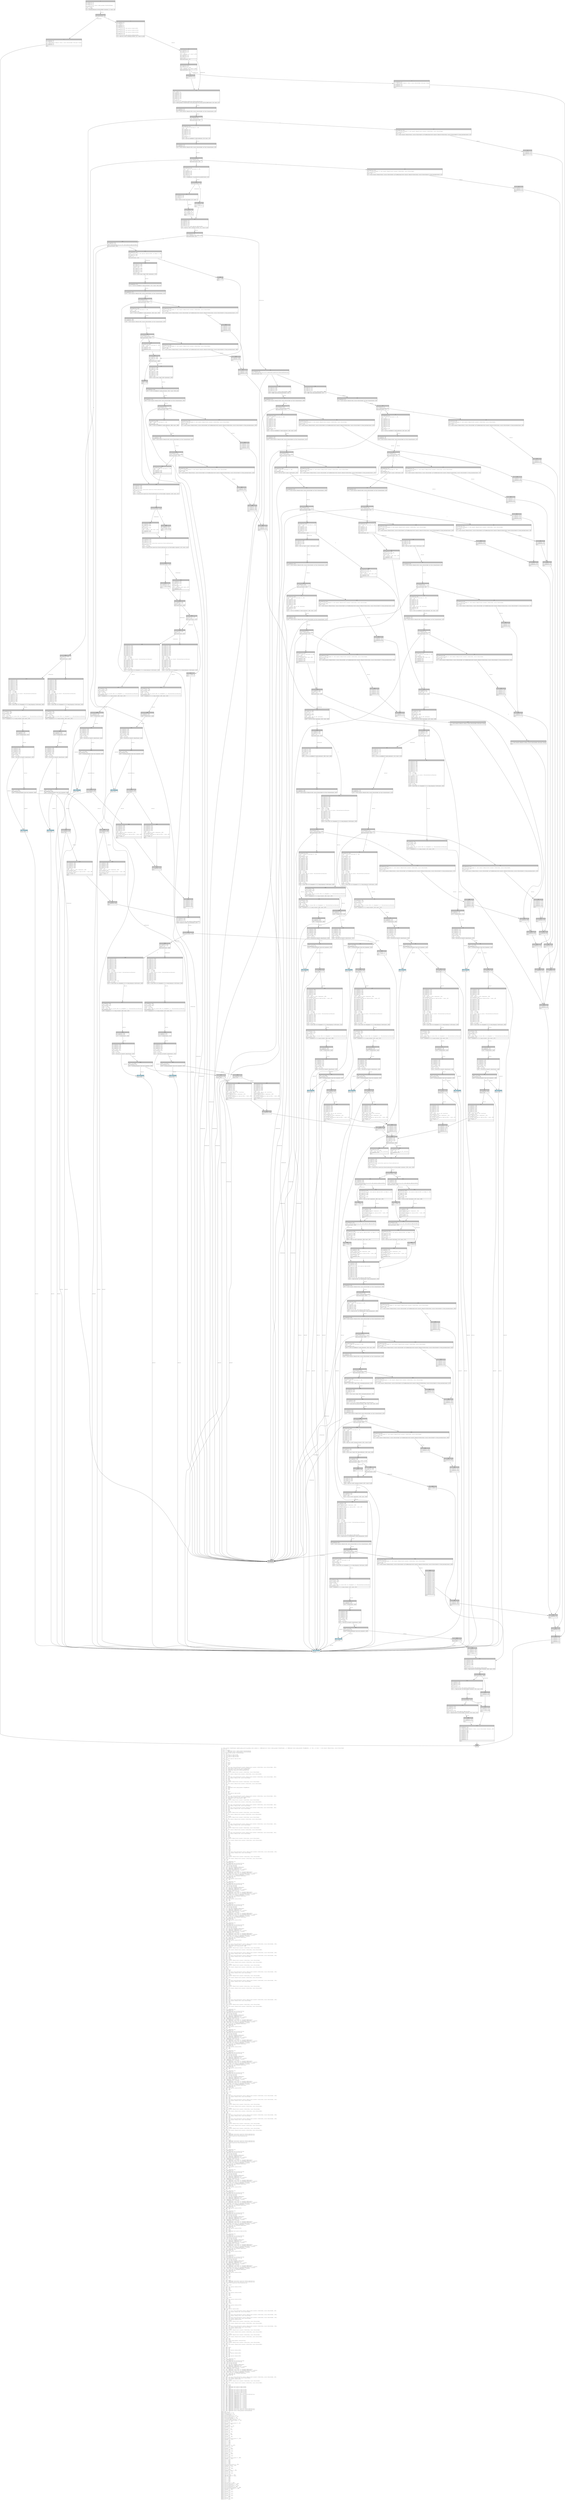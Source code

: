 digraph Mir_0_3636 {
    graph [fontname="Courier, monospace"];
    node [fontname="Courier, monospace"];
    edge [fontname="Courier, monospace"];
    label=<fn order_params::OrderParams::update_perp_auction_params_limit_orders(_1: &amp;ReErased mut state::order_params::OrderParams, _2: &amp;ReErased state::perp_market::PerpMarket, _3: i64, _4: bool) -&gt; std::result::Result&lt;bool, error::ErrorCode&gt;<br align="left"/>let _5: ();<br align="left"/>let mut _6: bool;<br align="left"/>let mut _7: &amp;ReErased state::order_params::PostOnlyParam;<br align="left"/>let mut _8: &amp;ReErased state::order_params::PostOnlyParam;<br align="left"/>let _9: state::order_params::PostOnlyParam;<br align="left"/>let mut _10: !;<br align="left"/>let _11: std::option::Option&lt;u8&gt;;<br align="left"/>let _12: std::option::Option&lt;i64&gt;;<br align="left"/>let _13: std::option::Option&lt;i64&gt;;<br align="left"/>let _14: i32;<br align="left"/>let mut _15: std::option::Option&lt;i32&gt;;<br align="left"/>let _16: bool;<br align="left"/>let mut _17: i32;<br align="left"/>let _18: ();<br align="left"/>let mut _19: bool;<br align="left"/>let mut _20: bool;<br align="left"/>let mut _21: u64;<br align="left"/>let mut _22: !;<br align="left"/>let _23: i64;<br align="left"/>let mut _24: std::ops::ControlFlow&lt;std::result::Result&lt;std::convert::Infallible, error::ErrorCode&gt;, i64&gt;;<br align="left"/>let mut _25: std::result::Result&lt;i64, error::ErrorCode&gt;;<br align="left"/>let mut _26: &amp;ReErased state::perp_market::PerpMarket;<br align="left"/>let mut _27: controller::position::PositionDirection;<br align="left"/>let mut _28: isize;<br align="left"/>let _29: std::result::Result&lt;std::convert::Infallible, error::ErrorCode&gt;;<br align="left"/>let mut _30: !;<br align="left"/>let mut _31: std::result::Result&lt;std::convert::Infallible, error::ErrorCode&gt;;<br align="left"/>let _32: i64;<br align="left"/>let mut _33: i64;<br align="left"/>let mut _34: std::ops::ControlFlow&lt;std::result::Result&lt;std::convert::Infallible, error::ErrorCode&gt;, i64&gt;;<br align="left"/>let mut _35: std::result::Result&lt;i64, error::ErrorCode&gt;;<br align="left"/>let mut _36: i64;<br align="left"/>let mut _37: i64;<br align="left"/>let mut _38: isize;<br align="left"/>let _39: std::result::Result&lt;std::convert::Infallible, error::ErrorCode&gt;;<br align="left"/>let mut _40: !;<br align="left"/>let mut _41: std::result::Result&lt;std::convert::Infallible, error::ErrorCode&gt;;<br align="left"/>let _42: i64;<br align="left"/>let _43: ();<br align="left"/>let mut _44: bool;<br align="left"/>let mut _45: &amp;ReErased state::perp_market::PerpMarket;<br align="left"/>let mut _46: i64;<br align="left"/>let mut _47: i64;<br align="left"/>let _48: ();<br align="left"/>let mut _49: bool;<br align="left"/>let mut _50: u8;<br align="left"/>let mut _51: std::option::Option&lt;u8&gt;;<br align="left"/>let mut _52: isize;<br align="left"/>let _53: i64;<br align="left"/>let mut _54: std::ops::ControlFlow&lt;std::result::Result&lt;std::convert::Infallible, error::ErrorCode&gt;, i64&gt;;<br align="left"/>let mut _55: std::result::Result&lt;i64, error::ErrorCode&gt;;<br align="left"/>let mut _56: &amp;ReErased state::perp_market::AMM;<br align="left"/>let mut _57: isize;<br align="left"/>let _58: std::result::Result&lt;std::convert::Infallible, error::ErrorCode&gt;;<br align="left"/>let mut _59: !;<br align="left"/>let mut _60: std::result::Result&lt;std::convert::Infallible, error::ErrorCode&gt;;<br align="left"/>let _61: i64;<br align="left"/>let _62: u64;<br align="left"/>let mut _63: std::ops::ControlFlow&lt;std::result::Result&lt;std::convert::Infallible, error::ErrorCode&gt;, u64&gt;;<br align="left"/>let mut _64: std::result::Result&lt;u64, error::ErrorCode&gt;;<br align="left"/>let mut _65: i64;<br align="left"/>let mut _66: std::ops::ControlFlow&lt;std::result::Result&lt;std::convert::Infallible, error::ErrorCode&gt;, i64&gt;;<br align="left"/>let mut _67: std::result::Result&lt;i64, error::ErrorCode&gt;;<br align="left"/>let mut _68: i64;<br align="left"/>let mut _69: i64;<br align="left"/>let mut _70: isize;<br align="left"/>let _71: std::result::Result&lt;std::convert::Infallible, error::ErrorCode&gt;;<br align="left"/>let mut _72: !;<br align="left"/>let mut _73: std::result::Result&lt;std::convert::Infallible, error::ErrorCode&gt;;<br align="left"/>let _74: i64;<br align="left"/>let mut _75: isize;<br align="left"/>let _76: std::result::Result&lt;std::convert::Infallible, error::ErrorCode&gt;;<br align="left"/>let mut _77: !;<br align="left"/>let mut _78: std::result::Result&lt;std::convert::Infallible, error::ErrorCode&gt;;<br align="left"/>let _79: u64;<br align="left"/>let _80: bool;<br align="left"/>let mut _81: bool;<br align="left"/>let mut _82: i64;<br align="left"/>let mut _83: std::ops::ControlFlow&lt;std::result::Result&lt;std::convert::Infallible, error::ErrorCode&gt;, i64&gt;;<br align="left"/>let mut _84: std::result::Result&lt;i64, error::ErrorCode&gt;;<br align="left"/>let mut _85: i32;<br align="left"/>let mut _86: isize;<br align="left"/>let _87: std::result::Result&lt;std::convert::Infallible, error::ErrorCode&gt;;<br align="left"/>let mut _88: !;<br align="left"/>let mut _89: std::result::Result&lt;std::convert::Infallible, error::ErrorCode&gt;;<br align="left"/>let _90: i64;<br align="left"/>let mut _91: i64;<br align="left"/>let mut _92: std::ops::ControlFlow&lt;std::result::Result&lt;std::convert::Infallible, error::ErrorCode&gt;, i64&gt;;<br align="left"/>let mut _93: std::result::Result&lt;i64, error::ErrorCode&gt;;<br align="left"/>let mut _94: i64;<br align="left"/>let mut _95: u64;<br align="left"/>let mut _96: i64;<br align="left"/>let mut _97: isize;<br align="left"/>let _98: std::result::Result&lt;std::convert::Infallible, error::ErrorCode&gt;;<br align="left"/>let mut _99: !;<br align="left"/>let mut _100: std::result::Result&lt;std::convert::Infallible, error::ErrorCode&gt;;<br align="left"/>let _101: i64;<br align="left"/>let mut _102: u64;<br align="left"/>let mut _103: u64;<br align="left"/>let mut _104: bool;<br align="left"/>let mut _105: !;<br align="left"/>let mut _106: i64;<br align="left"/>let mut _107: i64;<br align="left"/>let mut _108: i64;<br align="left"/>let mut _109: u64;<br align="left"/>let mut _110: bool;<br align="left"/>let mut _111: i64;<br align="left"/>let mut _112: std::ops::ControlFlow&lt;std::result::Result&lt;std::convert::Infallible, error::ErrorCode&gt;, i64&gt;;<br align="left"/>let mut _113: std::result::Result&lt;i64, error::ErrorCode&gt;;<br align="left"/>let mut _114: i64;<br align="left"/>let mut _115: i64;<br align="left"/>let mut _116: isize;<br align="left"/>let _117: std::result::Result&lt;std::convert::Infallible, error::ErrorCode&gt;;<br align="left"/>let mut _118: !;<br align="left"/>let mut _119: std::result::Result&lt;std::convert::Infallible, error::ErrorCode&gt;;<br align="left"/>let _120: i64;<br align="left"/>let _121: ();<br align="left"/>let mut _122: &amp;ReErased str;<br align="left"/>let _123: &amp;ReErased str;<br align="left"/>let mut _124: &amp;ReErased std::string::String;<br align="left"/>let _125: &amp;ReErased std::string::String;<br align="left"/>let _126: std::string::String;<br align="left"/>let _127: std::string::String;<br align="left"/>let mut _128: std::fmt::Arguments&lt;ReErased&gt;;<br align="left"/>let mut _129: &amp;ReErased [&amp;ReErased str];<br align="left"/>let mut _130: &amp;ReErased [&amp;ReErased str; 1_usize];<br align="left"/>let _131: &amp;ReErased [&amp;ReErased str; 1_usize];<br align="left"/>let _132: [&amp;ReErased str; 1_usize];<br align="left"/>let mut _133: &amp;ReErased [core::fmt::rt::Argument&lt;ReErased&gt;];<br align="left"/>let mut _134: &amp;ReErased [core::fmt::rt::Argument&lt;ReErased&gt;; 1_usize];<br align="left"/>let _135: &amp;ReErased [core::fmt::rt::Argument&lt;ReErased&gt;; 1_usize];<br align="left"/>let _136: [core::fmt::rt::Argument&lt;ReErased&gt;; 1_usize];<br align="left"/>let mut _137: core::fmt::rt::Argument&lt;ReErased&gt;;<br align="left"/>let mut _138: &amp;ReErased i64;<br align="left"/>let _139: &amp;ReErased i64;<br align="left"/>let mut _140: std::option::Option&lt;i64&gt;;<br align="left"/>let mut _141: i64;<br align="left"/>let _142: ();<br align="left"/>let mut _143: &amp;ReErased str;<br align="left"/>let _144: &amp;ReErased str;<br align="left"/>let mut _145: &amp;ReErased std::string::String;<br align="left"/>let _146: &amp;ReErased std::string::String;<br align="left"/>let _147: std::string::String;<br align="left"/>let _148: std::string::String;<br align="left"/>let mut _149: std::fmt::Arguments&lt;ReErased&gt;;<br align="left"/>let mut _150: &amp;ReErased [&amp;ReErased str];<br align="left"/>let mut _151: &amp;ReErased [&amp;ReErased str; 1_usize];<br align="left"/>let _152: &amp;ReErased [&amp;ReErased str; 1_usize];<br align="left"/>let _153: [&amp;ReErased str; 1_usize];<br align="left"/>let mut _154: &amp;ReErased [core::fmt::rt::Argument&lt;ReErased&gt;];<br align="left"/>let mut _155: &amp;ReErased [core::fmt::rt::Argument&lt;ReErased&gt;; 1_usize];<br align="left"/>let _156: &amp;ReErased [core::fmt::rt::Argument&lt;ReErased&gt;; 1_usize];<br align="left"/>let _157: [core::fmt::rt::Argument&lt;ReErased&gt;; 1_usize];<br align="left"/>let mut _158: core::fmt::rt::Argument&lt;ReErased&gt;;<br align="left"/>let mut _159: &amp;ReErased i32;<br align="left"/>let _160: &amp;ReErased i32;<br align="left"/>let mut _161: std::option::Option&lt;i64&gt;;<br align="left"/>let mut _162: i64;<br align="left"/>let mut _163: i32;<br align="left"/>let _164: ();<br align="left"/>let mut _165: &amp;ReErased str;<br align="left"/>let _166: &amp;ReErased str;<br align="left"/>let mut _167: &amp;ReErased std::string::String;<br align="left"/>let _168: &amp;ReErased std::string::String;<br align="left"/>let _169: std::string::String;<br align="left"/>let _170: std::string::String;<br align="left"/>let mut _171: std::fmt::Arguments&lt;ReErased&gt;;<br align="left"/>let mut _172: &amp;ReErased [&amp;ReErased str];<br align="left"/>let mut _173: &amp;ReErased [&amp;ReErased str; 1_usize];<br align="left"/>let _174: &amp;ReErased [&amp;ReErased str; 1_usize];<br align="left"/>let _175: [&amp;ReErased str; 1_usize];<br align="left"/>let mut _176: &amp;ReErased [core::fmt::rt::Argument&lt;ReErased&gt;];<br align="left"/>let mut _177: &amp;ReErased [core::fmt::rt::Argument&lt;ReErased&gt;; 1_usize];<br align="left"/>let _178: &amp;ReErased [core::fmt::rt::Argument&lt;ReErased&gt;; 1_usize];<br align="left"/>let _179: [core::fmt::rt::Argument&lt;ReErased&gt;; 1_usize];<br align="left"/>let mut _180: core::fmt::rt::Argument&lt;ReErased&gt;;<br align="left"/>let mut _181: &amp;ReErased i64;<br align="left"/>let _182: &amp;ReErased i64;<br align="left"/>let mut _183: std::option::Option&lt;i64&gt;;<br align="left"/>let mut _184: i64;<br align="left"/>let _185: ();<br align="left"/>let mut _186: &amp;ReErased str;<br align="left"/>let _187: &amp;ReErased str;<br align="left"/>let mut _188: &amp;ReErased std::string::String;<br align="left"/>let _189: &amp;ReErased std::string::String;<br align="left"/>let _190: std::string::String;<br align="left"/>let _191: std::string::String;<br align="left"/>let mut _192: std::fmt::Arguments&lt;ReErased&gt;;<br align="left"/>let mut _193: &amp;ReErased [&amp;ReErased str];<br align="left"/>let mut _194: &amp;ReErased [&amp;ReErased str; 1_usize];<br align="left"/>let _195: &amp;ReErased [&amp;ReErased str; 1_usize];<br align="left"/>let _196: [&amp;ReErased str; 1_usize];<br align="left"/>let mut _197: &amp;ReErased [core::fmt::rt::Argument&lt;ReErased&gt;];<br align="left"/>let mut _198: &amp;ReErased [core::fmt::rt::Argument&lt;ReErased&gt;; 1_usize];<br align="left"/>let _199: &amp;ReErased [core::fmt::rt::Argument&lt;ReErased&gt;; 1_usize];<br align="left"/>let _200: [core::fmt::rt::Argument&lt;ReErased&gt;; 1_usize];<br align="left"/>let mut _201: core::fmt::rt::Argument&lt;ReErased&gt;;<br align="left"/>let mut _202: &amp;ReErased u64;<br align="left"/>let _203: &amp;ReErased u64;<br align="left"/>let mut _204: std::option::Option&lt;i64&gt;;<br align="left"/>let mut _205: i64;<br align="left"/>let mut _206: u64;<br align="left"/>let _207: i64;<br align="left"/>let mut _208: std::ops::ControlFlow&lt;std::result::Result&lt;std::convert::Infallible, error::ErrorCode&gt;, i64&gt;;<br align="left"/>let mut _209: std::result::Result&lt;i64, error::ErrorCode&gt;;<br align="left"/>let mut _210: &amp;ReErased state::perp_market::AMM;<br align="left"/>let mut _211: isize;<br align="left"/>let _212: std::result::Result&lt;std::convert::Infallible, error::ErrorCode&gt;;<br align="left"/>let mut _213: !;<br align="left"/>let mut _214: std::result::Result&lt;std::convert::Infallible, error::ErrorCode&gt;;<br align="left"/>let _215: i64;<br align="left"/>let _216: u64;<br align="left"/>let mut _217: std::ops::ControlFlow&lt;std::result::Result&lt;std::convert::Infallible, error::ErrorCode&gt;, u64&gt;;<br align="left"/>let mut _218: std::result::Result&lt;u64, error::ErrorCode&gt;;<br align="left"/>let mut _219: i64;<br align="left"/>let mut _220: std::ops::ControlFlow&lt;std::result::Result&lt;std::convert::Infallible, error::ErrorCode&gt;, i64&gt;;<br align="left"/>let mut _221: std::result::Result&lt;i64, error::ErrorCode&gt;;<br align="left"/>let mut _222: i64;<br align="left"/>let mut _223: i64;<br align="left"/>let mut _224: isize;<br align="left"/>let _225: std::result::Result&lt;std::convert::Infallible, error::ErrorCode&gt;;<br align="left"/>let mut _226: !;<br align="left"/>let mut _227: std::result::Result&lt;std::convert::Infallible, error::ErrorCode&gt;;<br align="left"/>let _228: i64;<br align="left"/>let mut _229: isize;<br align="left"/>let _230: std::result::Result&lt;std::convert::Infallible, error::ErrorCode&gt;;<br align="left"/>let mut _231: !;<br align="left"/>let mut _232: std::result::Result&lt;std::convert::Infallible, error::ErrorCode&gt;;<br align="left"/>let _233: u64;<br align="left"/>let _234: bool;<br align="left"/>let mut _235: bool;<br align="left"/>let mut _236: i64;<br align="left"/>let mut _237: std::ops::ControlFlow&lt;std::result::Result&lt;std::convert::Infallible, error::ErrorCode&gt;, i64&gt;;<br align="left"/>let mut _238: std::result::Result&lt;i64, error::ErrorCode&gt;;<br align="left"/>let mut _239: i32;<br align="left"/>let mut _240: isize;<br align="left"/>let _241: std::result::Result&lt;std::convert::Infallible, error::ErrorCode&gt;;<br align="left"/>let mut _242: !;<br align="left"/>let mut _243: std::result::Result&lt;std::convert::Infallible, error::ErrorCode&gt;;<br align="left"/>let _244: i64;<br align="left"/>let mut _245: i64;<br align="left"/>let mut _246: std::ops::ControlFlow&lt;std::result::Result&lt;std::convert::Infallible, error::ErrorCode&gt;, i64&gt;;<br align="left"/>let mut _247: std::result::Result&lt;i64, error::ErrorCode&gt;;<br align="left"/>let mut _248: i64;<br align="left"/>let mut _249: u64;<br align="left"/>let mut _250: i64;<br align="left"/>let mut _251: isize;<br align="left"/>let _252: std::result::Result&lt;std::convert::Infallible, error::ErrorCode&gt;;<br align="left"/>let mut _253: !;<br align="left"/>let mut _254: std::result::Result&lt;std::convert::Infallible, error::ErrorCode&gt;;<br align="left"/>let _255: i64;<br align="left"/>let mut _256: u64;<br align="left"/>let mut _257: u64;<br align="left"/>let mut _258: bool;<br align="left"/>let mut _259: !;<br align="left"/>let mut _260: i64;<br align="left"/>let mut _261: i64;<br align="left"/>let mut _262: i64;<br align="left"/>let mut _263: u64;<br align="left"/>let mut _264: bool;<br align="left"/>let mut _265: i64;<br align="left"/>let mut _266: std::ops::ControlFlow&lt;std::result::Result&lt;std::convert::Infallible, error::ErrorCode&gt;, i64&gt;;<br align="left"/>let mut _267: std::result::Result&lt;i64, error::ErrorCode&gt;;<br align="left"/>let mut _268: i64;<br align="left"/>let mut _269: i64;<br align="left"/>let mut _270: isize;<br align="left"/>let _271: std::result::Result&lt;std::convert::Infallible, error::ErrorCode&gt;;<br align="left"/>let mut _272: !;<br align="left"/>let mut _273: std::result::Result&lt;std::convert::Infallible, error::ErrorCode&gt;;<br align="left"/>let _274: i64;<br align="left"/>let _275: ();<br align="left"/>let mut _276: &amp;ReErased str;<br align="left"/>let _277: &amp;ReErased str;<br align="left"/>let mut _278: &amp;ReErased std::string::String;<br align="left"/>let _279: &amp;ReErased std::string::String;<br align="left"/>let _280: std::string::String;<br align="left"/>let _281: std::string::String;<br align="left"/>let mut _282: std::fmt::Arguments&lt;ReErased&gt;;<br align="left"/>let mut _283: &amp;ReErased [&amp;ReErased str];<br align="left"/>let mut _284: &amp;ReErased [&amp;ReErased str; 1_usize];<br align="left"/>let _285: &amp;ReErased [&amp;ReErased str; 1_usize];<br align="left"/>let _286: [&amp;ReErased str; 1_usize];<br align="left"/>let mut _287: &amp;ReErased [core::fmt::rt::Argument&lt;ReErased&gt;];<br align="left"/>let mut _288: &amp;ReErased [core::fmt::rt::Argument&lt;ReErased&gt;; 1_usize];<br align="left"/>let _289: &amp;ReErased [core::fmt::rt::Argument&lt;ReErased&gt;; 1_usize];<br align="left"/>let _290: [core::fmt::rt::Argument&lt;ReErased&gt;; 1_usize];<br align="left"/>let mut _291: core::fmt::rt::Argument&lt;ReErased&gt;;<br align="left"/>let mut _292: &amp;ReErased i64;<br align="left"/>let _293: &amp;ReErased i64;<br align="left"/>let mut _294: std::option::Option&lt;i64&gt;;<br align="left"/>let mut _295: i64;<br align="left"/>let _296: ();<br align="left"/>let mut _297: &amp;ReErased str;<br align="left"/>let _298: &amp;ReErased str;<br align="left"/>let mut _299: &amp;ReErased std::string::String;<br align="left"/>let _300: &amp;ReErased std::string::String;<br align="left"/>let _301: std::string::String;<br align="left"/>let _302: std::string::String;<br align="left"/>let mut _303: std::fmt::Arguments&lt;ReErased&gt;;<br align="left"/>let mut _304: &amp;ReErased [&amp;ReErased str];<br align="left"/>let mut _305: &amp;ReErased [&amp;ReErased str; 1_usize];<br align="left"/>let _306: &amp;ReErased [&amp;ReErased str; 1_usize];<br align="left"/>let _307: [&amp;ReErased str; 1_usize];<br align="left"/>let mut _308: &amp;ReErased [core::fmt::rt::Argument&lt;ReErased&gt;];<br align="left"/>let mut _309: &amp;ReErased [core::fmt::rt::Argument&lt;ReErased&gt;; 1_usize];<br align="left"/>let _310: &amp;ReErased [core::fmt::rt::Argument&lt;ReErased&gt;; 1_usize];<br align="left"/>let _311: [core::fmt::rt::Argument&lt;ReErased&gt;; 1_usize];<br align="left"/>let mut _312: core::fmt::rt::Argument&lt;ReErased&gt;;<br align="left"/>let mut _313: &amp;ReErased i32;<br align="left"/>let _314: &amp;ReErased i32;<br align="left"/>let mut _315: std::option::Option&lt;i64&gt;;<br align="left"/>let mut _316: i64;<br align="left"/>let mut _317: i32;<br align="left"/>let _318: ();<br align="left"/>let mut _319: &amp;ReErased str;<br align="left"/>let _320: &amp;ReErased str;<br align="left"/>let mut _321: &amp;ReErased std::string::String;<br align="left"/>let _322: &amp;ReErased std::string::String;<br align="left"/>let _323: std::string::String;<br align="left"/>let _324: std::string::String;<br align="left"/>let mut _325: std::fmt::Arguments&lt;ReErased&gt;;<br align="left"/>let mut _326: &amp;ReErased [&amp;ReErased str];<br align="left"/>let mut _327: &amp;ReErased [&amp;ReErased str; 1_usize];<br align="left"/>let _328: &amp;ReErased [&amp;ReErased str; 1_usize];<br align="left"/>let _329: [&amp;ReErased str; 1_usize];<br align="left"/>let mut _330: &amp;ReErased [core::fmt::rt::Argument&lt;ReErased&gt;];<br align="left"/>let mut _331: &amp;ReErased [core::fmt::rt::Argument&lt;ReErased&gt;; 1_usize];<br align="left"/>let _332: &amp;ReErased [core::fmt::rt::Argument&lt;ReErased&gt;; 1_usize];<br align="left"/>let _333: [core::fmt::rt::Argument&lt;ReErased&gt;; 1_usize];<br align="left"/>let mut _334: core::fmt::rt::Argument&lt;ReErased&gt;;<br align="left"/>let mut _335: &amp;ReErased i64;<br align="left"/>let _336: &amp;ReErased i64;<br align="left"/>let mut _337: std::option::Option&lt;i64&gt;;<br align="left"/>let mut _338: i64;<br align="left"/>let _339: ();<br align="left"/>let mut _340: &amp;ReErased str;<br align="left"/>let _341: &amp;ReErased str;<br align="left"/>let mut _342: &amp;ReErased std::string::String;<br align="left"/>let _343: &amp;ReErased std::string::String;<br align="left"/>let _344: std::string::String;<br align="left"/>let _345: std::string::String;<br align="left"/>let mut _346: std::fmt::Arguments&lt;ReErased&gt;;<br align="left"/>let mut _347: &amp;ReErased [&amp;ReErased str];<br align="left"/>let mut _348: &amp;ReErased [&amp;ReErased str; 1_usize];<br align="left"/>let _349: &amp;ReErased [&amp;ReErased str; 1_usize];<br align="left"/>let _350: [&amp;ReErased str; 1_usize];<br align="left"/>let mut _351: &amp;ReErased [core::fmt::rt::Argument&lt;ReErased&gt;];<br align="left"/>let mut _352: &amp;ReErased [core::fmt::rt::Argument&lt;ReErased&gt;; 1_usize];<br align="left"/>let _353: &amp;ReErased [core::fmt::rt::Argument&lt;ReErased&gt;; 1_usize];<br align="left"/>let _354: [core::fmt::rt::Argument&lt;ReErased&gt;; 1_usize];<br align="left"/>let mut _355: core::fmt::rt::Argument&lt;ReErased&gt;;<br align="left"/>let mut _356: &amp;ReErased u64;<br align="left"/>let _357: &amp;ReErased u64;<br align="left"/>let mut _358: std::option::Option&lt;i64&gt;;<br align="left"/>let mut _359: i64;<br align="left"/>let mut _360: u64;<br align="left"/>let _361: ();<br align="left"/>let mut _362: isize;<br align="left"/>let _363: i64;<br align="left"/>let _364: i64;<br align="left"/>let mut _365: bool;<br align="left"/>let mut _366: std::ops::ControlFlow&lt;std::result::Result&lt;std::convert::Infallible, error::ErrorCode&gt;, i64&gt;;<br align="left"/>let mut _367: std::result::Result&lt;i64, error::ErrorCode&gt;;<br align="left"/>let mut _368: i64;<br align="left"/>let mut _369: i64;<br align="left"/>let mut _370: std::ops::ControlFlow&lt;std::result::Result&lt;std::convert::Infallible, error::ErrorCode&gt;, i64&gt;;<br align="left"/>let mut _371: std::result::Result&lt;i64, error::ErrorCode&gt;;<br align="left"/>let mut _372: i64;<br align="left"/>let mut _373: i64;<br align="left"/>let mut _374: isize;<br align="left"/>let _375: std::result::Result&lt;std::convert::Infallible, error::ErrorCode&gt;;<br align="left"/>let mut _376: !;<br align="left"/>let mut _377: std::result::Result&lt;std::convert::Infallible, error::ErrorCode&gt;;<br align="left"/>let _378: i64;<br align="left"/>let mut _379: isize;<br align="left"/>let _380: std::result::Result&lt;std::convert::Infallible, error::ErrorCode&gt;;<br align="left"/>let mut _381: !;<br align="left"/>let mut _382: std::result::Result&lt;std::convert::Infallible, error::ErrorCode&gt;;<br align="left"/>let _383: i64;<br align="left"/>let _384: i64;<br align="left"/>let mut _385: bool;<br align="left"/>let mut _386: std::ops::ControlFlow&lt;std::result::Result&lt;std::convert::Infallible, error::ErrorCode&gt;, i64&gt;;<br align="left"/>let mut _387: std::result::Result&lt;i64, error::ErrorCode&gt;;<br align="left"/>let mut _388: i64;<br align="left"/>let mut _389: i64;<br align="left"/>let mut _390: std::ops::ControlFlow&lt;std::result::Result&lt;std::convert::Infallible, error::ErrorCode&gt;, i64&gt;;<br align="left"/>let mut _391: std::result::Result&lt;i64, error::ErrorCode&gt;;<br align="left"/>let mut _392: i64;<br align="left"/>let mut _393: i64;<br align="left"/>let mut _394: isize;<br align="left"/>let _395: std::result::Result&lt;std::convert::Infallible, error::ErrorCode&gt;;<br align="left"/>let mut _396: !;<br align="left"/>let mut _397: std::result::Result&lt;std::convert::Infallible, error::ErrorCode&gt;;<br align="left"/>let _398: i64;<br align="left"/>let mut _399: isize;<br align="left"/>let _400: std::result::Result&lt;std::convert::Infallible, error::ErrorCode&gt;;<br align="left"/>let mut _401: !;<br align="left"/>let mut _402: std::result::Result&lt;std::convert::Infallible, error::ErrorCode&gt;;<br align="left"/>let _403: i64;<br align="left"/>let _404: bool;<br align="left"/>let mut _405: bool;<br align="left"/>let mut _406: &amp;ReErased controller::position::PositionDirection;<br align="left"/>let mut _407: &amp;ReErased controller::position::PositionDirection;<br align="left"/>let _408: controller::position::PositionDirection;<br align="left"/>let mut _409: i64;<br align="left"/>let mut _410: i64;<br align="left"/>let _411: bool;<br align="left"/>let mut _412: bool;<br align="left"/>let mut _413: &amp;ReErased controller::position::PositionDirection;<br align="left"/>let mut _414: &amp;ReErased controller::position::PositionDirection;<br align="left"/>let _415: controller::position::PositionDirection;<br align="left"/>let mut _416: i64;<br align="left"/>let mut _417: i64;<br align="left"/>let mut _418: bool;<br align="left"/>let mut _419: bool;<br align="left"/>let mut _420: bool;<br align="left"/>let _421: ();<br align="left"/>let mut _422: &amp;ReErased str;<br align="left"/>let _423: &amp;ReErased str;<br align="left"/>let mut _424: &amp;ReErased std::string::String;<br align="left"/>let _425: &amp;ReErased std::string::String;<br align="left"/>let _426: std::string::String;<br align="left"/>let _427: std::string::String;<br align="left"/>let mut _428: std::fmt::Arguments&lt;ReErased&gt;;<br align="left"/>let mut _429: &amp;ReErased [&amp;ReErased str];<br align="left"/>let mut _430: &amp;ReErased [&amp;ReErased str; 1_usize];<br align="left"/>let _431: &amp;ReErased [&amp;ReErased str; 1_usize];<br align="left"/>let _432: [&amp;ReErased str; 1_usize];<br align="left"/>let mut _433: &amp;ReErased [core::fmt::rt::Argument&lt;ReErased&gt;];<br align="left"/>let mut _434: &amp;ReErased [core::fmt::rt::Argument&lt;ReErased&gt;; 1_usize];<br align="left"/>let _435: &amp;ReErased [core::fmt::rt::Argument&lt;ReErased&gt;; 1_usize];<br align="left"/>let _436: [core::fmt::rt::Argument&lt;ReErased&gt;; 1_usize];<br align="left"/>let mut _437: core::fmt::rt::Argument&lt;ReErased&gt;;<br align="left"/>let mut _438: &amp;ReErased i64;<br align="left"/>let _439: &amp;ReErased i64;<br align="left"/>let mut _440: std::option::Option&lt;i64&gt;;<br align="left"/>let mut _441: i64;<br align="left"/>let _442: ();<br align="left"/>let mut _443: &amp;ReErased str;<br align="left"/>let _444: &amp;ReErased str;<br align="left"/>let mut _445: &amp;ReErased std::string::String;<br align="left"/>let _446: &amp;ReErased std::string::String;<br align="left"/>let _447: std::string::String;<br align="left"/>let _448: std::string::String;<br align="left"/>let mut _449: std::fmt::Arguments&lt;ReErased&gt;;<br align="left"/>let mut _450: &amp;ReErased [&amp;ReErased str];<br align="left"/>let mut _451: &amp;ReErased [&amp;ReErased str; 1_usize];<br align="left"/>let _452: &amp;ReErased [&amp;ReErased str; 1_usize];<br align="left"/>let _453: [&amp;ReErased str; 1_usize];<br align="left"/>let mut _454: &amp;ReErased [core::fmt::rt::Argument&lt;ReErased&gt;];<br align="left"/>let mut _455: &amp;ReErased [core::fmt::rt::Argument&lt;ReErased&gt;; 1_usize];<br align="left"/>let _456: &amp;ReErased [core::fmt::rt::Argument&lt;ReErased&gt;; 1_usize];<br align="left"/>let _457: [core::fmt::rt::Argument&lt;ReErased&gt;; 1_usize];<br align="left"/>let mut _458: core::fmt::rt::Argument&lt;ReErased&gt;;<br align="left"/>let mut _459: &amp;ReErased i64;<br align="left"/>let _460: &amp;ReErased i64;<br align="left"/>let mut _461: std::option::Option&lt;i64&gt;;<br align="left"/>let mut _462: i64;<br align="left"/>let mut _463: bool;<br align="left"/>let _464: ();<br align="left"/>let mut _465: &amp;ReErased str;<br align="left"/>let _466: &amp;ReErased str;<br align="left"/>let mut _467: &amp;ReErased std::string::String;<br align="left"/>let _468: &amp;ReErased std::string::String;<br align="left"/>let _469: std::string::String;<br align="left"/>let _470: std::string::String;<br align="left"/>let mut _471: std::fmt::Arguments&lt;ReErased&gt;;<br align="left"/>let mut _472: &amp;ReErased [&amp;ReErased str];<br align="left"/>let mut _473: &amp;ReErased [&amp;ReErased str; 1_usize];<br align="left"/>let _474: &amp;ReErased [&amp;ReErased str; 1_usize];<br align="left"/>let _475: [&amp;ReErased str; 1_usize];<br align="left"/>let mut _476: &amp;ReErased [core::fmt::rt::Argument&lt;ReErased&gt;];<br align="left"/>let mut _477: &amp;ReErased [core::fmt::rt::Argument&lt;ReErased&gt;; 1_usize];<br align="left"/>let _478: &amp;ReErased [core::fmt::rt::Argument&lt;ReErased&gt;; 1_usize];<br align="left"/>let _479: [core::fmt::rt::Argument&lt;ReErased&gt;; 1_usize];<br align="left"/>let mut _480: core::fmt::rt::Argument&lt;ReErased&gt;;<br align="left"/>let mut _481: &amp;ReErased i64;<br align="left"/>let _482: &amp;ReErased i64;<br align="left"/>let mut _483: std::option::Option&lt;i64&gt;;<br align="left"/>let mut _484: i64;<br align="left"/>let _485: ();<br align="left"/>let mut _486: &amp;ReErased str;<br align="left"/>let _487: &amp;ReErased str;<br align="left"/>let mut _488: &amp;ReErased std::string::String;<br align="left"/>let _489: &amp;ReErased std::string::String;<br align="left"/>let _490: std::string::String;<br align="left"/>let _491: std::string::String;<br align="left"/>let mut _492: std::fmt::Arguments&lt;ReErased&gt;;<br align="left"/>let mut _493: &amp;ReErased [&amp;ReErased str];<br align="left"/>let mut _494: &amp;ReErased [&amp;ReErased str; 1_usize];<br align="left"/>let _495: &amp;ReErased [&amp;ReErased str; 1_usize];<br align="left"/>let _496: [&amp;ReErased str; 1_usize];<br align="left"/>let mut _497: &amp;ReErased [core::fmt::rt::Argument&lt;ReErased&gt;];<br align="left"/>let mut _498: &amp;ReErased [core::fmt::rt::Argument&lt;ReErased&gt;; 1_usize];<br align="left"/>let _499: &amp;ReErased [core::fmt::rt::Argument&lt;ReErased&gt;; 1_usize];<br align="left"/>let _500: [core::fmt::rt::Argument&lt;ReErased&gt;; 1_usize];<br align="left"/>let mut _501: core::fmt::rt::Argument&lt;ReErased&gt;;<br align="left"/>let mut _502: &amp;ReErased i64;<br align="left"/>let _503: &amp;ReErased i64;<br align="left"/>let mut _504: std::option::Option&lt;i64&gt;;<br align="left"/>let mut _505: i64;<br align="left"/>let mut _506: bool;<br align="left"/>let mut _507: &amp;ReErased std::option::Option&lt;i64&gt;;<br align="left"/>let mut _508: bool;<br align="left"/>let _509: ();<br align="left"/>let mut _510: &amp;ReErased str;<br align="left"/>let _511: &amp;ReErased str;<br align="left"/>let mut _512: &amp;ReErased std::string::String;<br align="left"/>let _513: &amp;ReErased std::string::String;<br align="left"/>let _514: std::string::String;<br align="left"/>let _515: std::string::String;<br align="left"/>let mut _516: std::fmt::Arguments&lt;ReErased&gt;;<br align="left"/>let mut _517: &amp;ReErased [&amp;ReErased str];<br align="left"/>let mut _518: &amp;ReErased [&amp;ReErased str; 1_usize];<br align="left"/>let _519: &amp;ReErased [&amp;ReErased str; 1_usize];<br align="left"/>let _520: [&amp;ReErased str; 1_usize];<br align="left"/>let mut _521: &amp;ReErased [core::fmt::rt::Argument&lt;ReErased&gt;];<br align="left"/>let mut _522: &amp;ReErased [core::fmt::rt::Argument&lt;ReErased&gt;; 1_usize];<br align="left"/>let _523: &amp;ReErased [core::fmt::rt::Argument&lt;ReErased&gt;; 1_usize];<br align="left"/>let _524: [core::fmt::rt::Argument&lt;ReErased&gt;; 1_usize];<br align="left"/>let mut _525: core::fmt::rt::Argument&lt;ReErased&gt;;<br align="left"/>let mut _526: &amp;ReErased i32;<br align="left"/>let _527: &amp;ReErased i32;<br align="left"/>let mut _528: std::option::Option&lt;i64&gt;;<br align="left"/>let mut _529: i64;<br align="left"/>let mut _530: i32;<br align="left"/>let _531: ();<br align="left"/>let mut _532: &amp;ReErased str;<br align="left"/>let _533: &amp;ReErased str;<br align="left"/>let mut _534: &amp;ReErased std::string::String;<br align="left"/>let _535: &amp;ReErased std::string::String;<br align="left"/>let _536: std::string::String;<br align="left"/>let _537: std::string::String;<br align="left"/>let mut _538: std::fmt::Arguments&lt;ReErased&gt;;<br align="left"/>let mut _539: &amp;ReErased [&amp;ReErased str];<br align="left"/>let mut _540: &amp;ReErased [&amp;ReErased str; 1_usize];<br align="left"/>let _541: &amp;ReErased [&amp;ReErased str; 1_usize];<br align="left"/>let _542: [&amp;ReErased str; 1_usize];<br align="left"/>let mut _543: &amp;ReErased [core::fmt::rt::Argument&lt;ReErased&gt;];<br align="left"/>let mut _544: &amp;ReErased [core::fmt::rt::Argument&lt;ReErased&gt;; 1_usize];<br align="left"/>let _545: &amp;ReErased [core::fmt::rt::Argument&lt;ReErased&gt;; 1_usize];<br align="left"/>let _546: [core::fmt::rt::Argument&lt;ReErased&gt;; 1_usize];<br align="left"/>let mut _547: core::fmt::rt::Argument&lt;ReErased&gt;;<br align="left"/>let mut _548: &amp;ReErased u64;<br align="left"/>let _549: &amp;ReErased u64;<br align="left"/>let mut _550: std::option::Option&lt;i64&gt;;<br align="left"/>let mut _551: i64;<br align="left"/>let mut _552: u64;<br align="left"/>let _553: i64;<br align="left"/>let mut _554: bool;<br align="left"/>let mut _555: i32;<br align="left"/>let mut _556: u64;<br align="left"/>let _557: ();<br align="left"/>let mut _558: bool;<br align="left"/>let mut _559: &amp;ReErased controller::position::PositionDirection;<br align="left"/>let mut _560: &amp;ReErased controller::position::PositionDirection;<br align="left"/>let _561: controller::position::PositionDirection;<br align="left"/>let _562: ();<br align="left"/>let mut _563: isize;<br align="left"/>let _564: i64;<br align="left"/>let mut _565: std::option::Option&lt;i64&gt;;<br align="left"/>let mut _566: i64;<br align="left"/>let mut _567: i64;<br align="left"/>let mut _568: i64;<br align="left"/>let mut _569: isize;<br align="left"/>let _570: i64;<br align="left"/>let mut _571: std::option::Option&lt;i64&gt;;<br align="left"/>let mut _572: i64;<br align="left"/>let mut _573: i64;<br align="left"/>let mut _574: i64;<br align="left"/>let _575: ();<br align="left"/>let mut _576: isize;<br align="left"/>let _577: i64;<br align="left"/>let mut _578: std::option::Option&lt;i64&gt;;<br align="left"/>let mut _579: i64;<br align="left"/>let mut _580: i64;<br align="left"/>let mut _581: i64;<br align="left"/>let mut _582: isize;<br align="left"/>let _583: i64;<br align="left"/>let mut _584: std::option::Option&lt;i64&gt;;<br align="left"/>let mut _585: i64;<br align="left"/>let mut _586: i64;<br align="left"/>let mut _587: i64;<br align="left"/>let _588: std::option::Option&lt;u8&gt;;<br align="left"/>let _589: u8;<br align="left"/>let mut _590: std::ops::ControlFlow&lt;std::result::Result&lt;std::convert::Infallible, error::ErrorCode&gt;, u8&gt;;<br align="left"/>let mut _591: std::result::Result&lt;u8, error::ErrorCode&gt;;<br align="left"/>let mut _592: u64;<br align="left"/>let mut _593: i64;<br align="left"/>let mut _594: std::ops::ControlFlow&lt;std::result::Result&lt;std::convert::Infallible, error::ErrorCode&gt;, i64&gt;;<br align="left"/>let mut _595: std::result::Result&lt;i64, error::ErrorCode&gt;;<br align="left"/>let mut _596: i64;<br align="left"/>let mut _597: std::ops::ControlFlow&lt;std::result::Result&lt;std::convert::Infallible, error::ErrorCode&gt;, i64&gt;;<br align="left"/>let mut _598: std::result::Result&lt;i64, error::ErrorCode&gt;;<br align="left"/>let mut _599: std::option::Option&lt;i64&gt;;<br align="left"/>let mut _600: isize;<br align="left"/>let _601: std::result::Result&lt;std::convert::Infallible, error::ErrorCode&gt;;<br align="left"/>let mut _602: !;<br align="left"/>let mut _603: std::result::Result&lt;std::convert::Infallible, error::ErrorCode&gt;;<br align="left"/>let _604: i64;<br align="left"/>let mut _605: i64;<br align="left"/>let mut _606: std::ops::ControlFlow&lt;std::result::Result&lt;std::convert::Infallible, error::ErrorCode&gt;, i64&gt;;<br align="left"/>let mut _607: std::result::Result&lt;i64, error::ErrorCode&gt;;<br align="left"/>let mut _608: std::option::Option&lt;i64&gt;;<br align="left"/>let mut _609: isize;<br align="left"/>let _610: std::result::Result&lt;std::convert::Infallible, error::ErrorCode&gt;;<br align="left"/>let mut _611: !;<br align="left"/>let mut _612: std::result::Result&lt;std::convert::Infallible, error::ErrorCode&gt;;<br align="left"/>let _613: i64;<br align="left"/>let mut _614: isize;<br align="left"/>let _615: std::result::Result&lt;std::convert::Infallible, error::ErrorCode&gt;;<br align="left"/>let mut _616: !;<br align="left"/>let mut _617: std::result::Result&lt;std::convert::Infallible, error::ErrorCode&gt;;<br align="left"/>let _618: i64;<br align="left"/>let mut _619: u64;<br align="left"/>let mut _620: i64;<br align="left"/>let mut _621: state::perp_market::ContractTier;<br align="left"/>let mut _622: isize;<br align="left"/>let _623: std::result::Result&lt;std::convert::Infallible, error::ErrorCode&gt;;<br align="left"/>let mut _624: !;<br align="left"/>let mut _625: std::result::Result&lt;std::convert::Infallible, error::ErrorCode&gt;;<br align="left"/>let _626: u8;<br align="left"/>let _627: ();<br align="left"/>let mut _628: bool;<br align="left"/>let mut _629: u8;<br align="left"/>let mut _630: u8;<br align="left"/>let mut _631: std::option::Option&lt;u8&gt;;<br align="left"/>let mut _632: u8;<br align="left"/>let mut _633: bool;<br align="left"/>let mut _634: std::option::Option&lt;u8&gt;;<br align="left"/>let mut _635: u8;<br align="left"/>let mut _636: u8;<br align="left"/>let mut _637: std::option::Option&lt;u8&gt;;<br align="left"/>let mut _638: u8;<br align="left"/>let _639: ();<br align="left"/>let mut _640: &amp;ReErased str;<br align="left"/>let _641: &amp;ReErased str;<br align="left"/>let mut _642: &amp;ReErased std::string::String;<br align="left"/>let _643: &amp;ReErased std::string::String;<br align="left"/>let _644: std::string::String;<br align="left"/>let _645: std::string::String;<br align="left"/>let mut _646: std::fmt::Arguments&lt;ReErased&gt;;<br align="left"/>let mut _647: &amp;ReErased [&amp;ReErased str];<br align="left"/>let mut _648: &amp;ReErased [&amp;ReErased str; 1_usize];<br align="left"/>let _649: &amp;ReErased [&amp;ReErased str; 1_usize];<br align="left"/>let _650: [&amp;ReErased str; 1_usize];<br align="left"/>let mut _651: &amp;ReErased [core::fmt::rt::Argument&lt;ReErased&gt;];<br align="left"/>let mut _652: &amp;ReErased [core::fmt::rt::Argument&lt;ReErased&gt;; 1_usize];<br align="left"/>let _653: &amp;ReErased [core::fmt::rt::Argument&lt;ReErased&gt;; 1_usize];<br align="left"/>let _654: [core::fmt::rt::Argument&lt;ReErased&gt;; 1_usize];<br align="left"/>let mut _655: core::fmt::rt::Argument&lt;ReErased&gt;;<br align="left"/>let mut _656: &amp;ReErased u8;<br align="left"/>let _657: &amp;ReErased u8;<br align="left"/>let _658: u8;<br align="left"/>let mut _659: std::ops::ControlFlow&lt;std::result::Result&lt;std::convert::Infallible, error::ErrorCode&gt;, u8&gt;;<br align="left"/>let mut _660: std::result::Result&lt;u8, error::ErrorCode&gt;;<br align="left"/>let mut _661: std::option::Option&lt;u8&gt;;<br align="left"/>let mut _662: isize;<br align="left"/>let _663: std::result::Result&lt;std::convert::Infallible, error::ErrorCode&gt;;<br align="left"/>let mut _664: !;<br align="left"/>let mut _665: std::result::Result&lt;std::convert::Infallible, error::ErrorCode&gt;;<br align="left"/>let _666: u8;<br align="left"/>let mut _667: bool;<br align="left"/>let mut _668: bool;<br align="left"/>let mut _669: &amp;ReErased std::option::Option&lt;u8&gt;;<br align="left"/>let mut _670: &amp;ReErased std::option::Option&lt;u8&gt;;<br align="left"/>let mut _671: bool;<br align="left"/>let mut _672: &amp;ReErased std::option::Option&lt;i64&gt;;<br align="left"/>let mut _673: &amp;ReErased std::option::Option&lt;i64&gt;;<br align="left"/>let mut _674: &amp;ReErased std::option::Option&lt;i64&gt;;<br align="left"/>let mut _675: &amp;ReErased std::option::Option&lt;i64&gt;;<br align="left"/>let mut _676: &amp;ReErased [&amp;ReErased str; 1_usize];<br align="left"/>let mut _677: &amp;ReErased controller::position::PositionDirection;<br align="left"/>let mut _678: &amp;ReErased [&amp;ReErased str; 1_usize];<br align="left"/>let mut _679: &amp;ReErased [&amp;ReErased str; 1_usize];<br align="left"/>let mut _680: &amp;ReErased [&amp;ReErased str; 1_usize];<br align="left"/>let mut _681: &amp;ReErased [&amp;ReErased str; 1_usize];<br align="left"/>let mut _682: &amp;ReErased [&amp;ReErased str; 1_usize];<br align="left"/>let mut _683: &amp;ReErased [&amp;ReErased str; 1_usize];<br align="left"/>let mut _684: &amp;ReErased [&amp;ReErased str; 1_usize];<br align="left"/>let mut _685: &amp;ReErased [&amp;ReErased str; 1_usize];<br align="left"/>let mut _686: &amp;ReErased [&amp;ReErased str; 1_usize];<br align="left"/>let mut _687: &amp;ReErased [&amp;ReErased str; 1_usize];<br align="left"/>let mut _688: &amp;ReErased [&amp;ReErased str; 1_usize];<br align="left"/>let mut _689: &amp;ReErased [&amp;ReErased str; 1_usize];<br align="left"/>let mut _690: &amp;ReErased [&amp;ReErased str; 1_usize];<br align="left"/>let mut _691: &amp;ReErased [&amp;ReErased str; 1_usize];<br align="left"/>let mut _692: &amp;ReErased controller::position::PositionDirection;<br align="left"/>let mut _693: &amp;ReErased controller::position::PositionDirection;<br align="left"/>let mut _694: &amp;ReErased state::order_params::PostOnlyParam;<br align="left"/>debug self =&gt; _1;<br align="left"/>debug perp_market =&gt; _2;<br align="left"/>debug oracle_price =&gt; _3;<br align="left"/>debug is_signed_msg =&gt; _4;<br align="left"/>debug auction_duration =&gt; _11;<br align="left"/>debug auction_start_price =&gt; _12;<br align="left"/>debug auction_end_price =&gt; _13;<br align="left"/>debug oracle_price_offset =&gt; _14;<br align="left"/>debug is_oracle_offset_oracle =&gt; _16;<br align="left"/>debug auction_start_price_offset =&gt; _23;<br align="left"/>debug residual =&gt; _29;<br align="left"/>debug val =&gt; _32;<br align="left"/>debug new_auction_start_price =&gt; _33;<br align="left"/>debug residual =&gt; _39;<br align="left"/>debug val =&gt; _42;<br align="left"/>debug ask_premium =&gt; _53;<br align="left"/>debug residual =&gt; _58;<br align="left"/>debug val =&gt; _61;<br align="left"/>debug est_ask =&gt; _62;<br align="left"/>debug residual =&gt; _71;<br align="left"/>debug val =&gt; _74;<br align="left"/>debug residual =&gt; _76;<br align="left"/>debug val =&gt; _79;<br align="left"/>debug crosses =&gt; _80;<br align="left"/>debug residual =&gt; _87;<br align="left"/>debug val =&gt; _90;<br align="left"/>debug residual =&gt; _98;<br align="left"/>debug val =&gt; _101;<br align="left"/>debug new_auction_start_price =&gt; _106;<br align="left"/>debug residual =&gt; _117;<br align="left"/>debug val =&gt; _120;<br align="left"/>debug res =&gt; _127;<br align="left"/>debug res =&gt; _148;<br align="left"/>debug res =&gt; _170;<br align="left"/>debug res =&gt; _191;<br align="left"/>debug bid_discount =&gt; _207;<br align="left"/>debug residual =&gt; _212;<br align="left"/>debug val =&gt; _215;<br align="left"/>debug est_bid =&gt; _216;<br align="left"/>debug residual =&gt; _225;<br align="left"/>debug val =&gt; _228;<br align="left"/>debug residual =&gt; _230;<br align="left"/>debug val =&gt; _233;<br align="left"/>debug crosses =&gt; _234;<br align="left"/>debug residual =&gt; _241;<br align="left"/>debug val =&gt; _244;<br align="left"/>debug residual =&gt; _252;<br align="left"/>debug val =&gt; _255;<br align="left"/>debug new_auction_start_price =&gt; _260;<br align="left"/>debug residual =&gt; _271;<br align="left"/>debug val =&gt; _274;<br align="left"/>debug res =&gt; _281;<br align="left"/>debug res =&gt; _302;<br align="left"/>debug res =&gt; _324;<br align="left"/>debug res =&gt; _345;<br align="left"/>debug auction_start_price =&gt; _363;<br align="left"/>debug threshold_long =&gt; _364;<br align="left"/>debug residual =&gt; _375;<br align="left"/>debug val =&gt; _378;<br align="left"/>debug residual =&gt; _380;<br align="left"/>debug val =&gt; _383;<br align="left"/>debug threshold_short =&gt; _384;<br align="left"/>debug residual =&gt; _395;<br align="left"/>debug val =&gt; _398;<br align="left"/>debug residual =&gt; _400;<br align="left"/>debug val =&gt; _403;<br align="left"/>debug improves_long =&gt; _404;<br align="left"/>debug improves_short =&gt; _411;<br align="left"/>debug res =&gt; _427;<br align="left"/>debug res =&gt; _448;<br align="left"/>debug res =&gt; _470;<br align="left"/>debug res =&gt; _491;<br align="left"/>debug res =&gt; _515;<br align="left"/>debug res =&gt; _537;<br align="left"/>debug worst_price =&gt; _553;<br align="left"/>debug auction_start_price =&gt; _564;<br align="left"/>debug auction_end_price =&gt; _570;<br align="left"/>debug auction_start_price =&gt; _577;<br align="left"/>debug auction_end_price =&gt; _583;<br align="left"/>debug auction_duration_before =&gt; _588;<br align="left"/>debug new_auction_duration =&gt; _589;<br align="left"/>debug residual =&gt; _601;<br align="left"/>debug val =&gt; _604;<br align="left"/>debug residual =&gt; _610;<br align="left"/>debug val =&gt; _613;<br align="left"/>debug residual =&gt; _615;<br align="left"/>debug val =&gt; _618;<br align="left"/>debug residual =&gt; _623;<br align="left"/>debug val =&gt; _626;<br align="left"/>debug res =&gt; _645;<br align="left"/>debug residual =&gt; _663;<br align="left"/>debug val =&gt; _666;<br align="left"/>>;
    bb0__0_3636 [shape="none", label=<<table border="0" cellborder="1" cellspacing="0"><tr><td bgcolor="gray" align="center" colspan="1">0</td></tr><tr><td align="left" balign="left">StorageLive(_5)<br/>StorageLive(_6)<br/>StorageLive(_7)<br/>_7 = &amp;((*_1).8: state::order_params::PostOnlyParam)<br/>StorageLive(_8)<br/>_694 = const _<br/>_8 = &amp;(*_694)<br/></td></tr><tr><td align="left">_6 = &lt;PostOnlyParam as PartialEq&gt;::ne(move _7, move _8)</td></tr></table>>];
    bb1__0_3636 [shape="none", label=<<table border="0" cellborder="1" cellspacing="0"><tr><td bgcolor="gray" align="center" colspan="1">1</td></tr><tr><td align="left">switchInt(move _6)</td></tr></table>>];
    bb2__0_3636 [shape="none", label=<<table border="0" cellborder="1" cellspacing="0"><tr><td bgcolor="gray" align="center" colspan="1">2</td></tr><tr><td align="left" balign="left">StorageDead(_8)<br/>StorageDead(_7)<br/>_0 = std::result::Result::&lt;bool, error::ErrorCode&gt;::Ok(const false)<br/>StorageDead(_6)<br/>StorageDead(_5)<br/></td></tr><tr><td align="left">goto</td></tr></table>>];
    bb3__0_3636 [shape="none", label=<<table border="0" cellborder="1" cellspacing="0"><tr><td bgcolor="gray" align="center" colspan="1">3</td></tr><tr><td align="left" balign="left">StorageDead(_8)<br/>StorageDead(_7)<br/>_5 = const ()<br/>StorageDead(_6)<br/>StorageDead(_5)<br/>StorageLive(_11)<br/>_11 = ((*_1).14: std::option::Option&lt;u8&gt;)<br/>StorageLive(_12)<br/>_12 = ((*_1).15: std::option::Option&lt;i64&gt;)<br/>StorageLive(_13)<br/>_13 = ((*_1).16: std::option::Option&lt;i64&gt;)<br/>StorageLive(_14)<br/>StorageLive(_15)<br/>_15 = ((*_1).13: std::option::Option&lt;i32&gt;)<br/></td></tr><tr><td align="left">_14 = Option::&lt;i32&gt;::unwrap_or(move _15, const 0_i32)</td></tr></table>>];
    bb4__0_3636 [shape="none", label=<<table border="0" cellborder="1" cellspacing="0"><tr><td bgcolor="gray" align="center" colspan="1">4</td></tr><tr><td align="left" balign="left">StorageDead(_15)<br/>StorageLive(_16)<br/>StorageLive(_17)<br/>_17 = _14<br/>_16 = Ne(move _17, const 0_i32)<br/>StorageDead(_17)<br/>StorageLive(_18)<br/>StorageLive(_19)<br/>_19 = _16<br/></td></tr><tr><td align="left">switchInt(move _19)</td></tr></table>>];
    bb5__0_3636 [shape="none", label=<<table border="0" cellborder="1" cellspacing="0"><tr><td bgcolor="gray" align="center" colspan="1">5</td></tr><tr><td align="left" balign="left">StorageLive(_20)<br/>StorageLive(_21)<br/>_21 = ((*_1).5: u64)<br/>_20 = Eq(move _21, const 0_u64)<br/></td></tr><tr><td align="left">switchInt(move _20)</td></tr></table>>];
    bb6__0_3636 [shape="none", label=<<table border="0" cellborder="1" cellspacing="0"><tr><td bgcolor="gray" align="center" colspan="1">6</td></tr><tr><td align="left" balign="left">StorageDead(_21)<br/>_0 = std::result::Result::&lt;bool, error::ErrorCode&gt;::Ok(const false)<br/>StorageDead(_20)<br/>StorageDead(_19)<br/>StorageDead(_18)<br/></td></tr><tr><td align="left">goto</td></tr></table>>];
    bb7__0_3636 [shape="none", label=<<table border="0" cellborder="1" cellspacing="0"><tr><td bgcolor="gray" align="center" colspan="1">7</td></tr><tr><td align="left" balign="left">StorageDead(_21)<br/></td></tr><tr><td align="left">goto</td></tr></table>>];
    bb8__0_3636 [shape="none", label=<<table border="0" cellborder="1" cellspacing="0"><tr><td bgcolor="gray" align="center" colspan="1">8</td></tr><tr><td align="left" balign="left">_18 = const ()<br/>StorageDead(_20)<br/>StorageDead(_19)<br/>StorageDead(_18)<br/>StorageLive(_23)<br/>StorageLive(_24)<br/>StorageLive(_25)<br/>StorageLive(_26)<br/>_26 = &amp;(*_2)<br/>StorageLive(_27)<br/>_27 = ((*_1).2: controller::position::PositionDirection)<br/></td></tr><tr><td align="left">_25 = order_params::OrderParams::get_perp_baseline_start_price_offset(move _26, move _27)</td></tr></table>>];
    bb9__0_3636 [shape="none", label=<<table border="0" cellborder="1" cellspacing="0"><tr><td bgcolor="gray" align="center" colspan="1">9</td></tr><tr><td align="left" balign="left">StorageDead(_27)<br/>StorageDead(_26)<br/></td></tr><tr><td align="left">_24 = &lt;std::result::Result&lt;i64, error::ErrorCode&gt; as Try&gt;::branch(move _25)</td></tr></table>>];
    bb10__0_3636 [shape="none", label=<<table border="0" cellborder="1" cellspacing="0"><tr><td bgcolor="gray" align="center" colspan="1">10</td></tr><tr><td align="left" balign="left">StorageDead(_25)<br/>_28 = discriminant(_24)<br/></td></tr><tr><td align="left">switchInt(move _28)</td></tr></table>>];
    bb11__0_3636 [shape="none", label=<<table border="0" cellborder="1" cellspacing="0"><tr><td bgcolor="gray" align="center" colspan="1">11</td></tr><tr><td align="left" balign="left">StorageLive(_32)<br/>_32 = ((_24 as Continue).0: i64)<br/>_23 = _32<br/>StorageDead(_32)<br/>StorageDead(_24)<br/>StorageLive(_33)<br/>StorageLive(_34)<br/>StorageLive(_35)<br/>StorageLive(_36)<br/>_36 = _3<br/>StorageLive(_37)<br/>_37 = _23<br/></td></tr><tr><td align="left">_35 = &lt;i64 as SafeMath&gt;::safe_add(move _36, move _37)</td></tr></table>>];
    bb12__0_3636 [shape="none", label=<<table border="0" cellborder="1" cellspacing="0"><tr><td bgcolor="gray" align="center" colspan="1">12</td></tr><tr><td align="left">unreachable</td></tr></table>>];
    bb13__0_3636 [shape="none", label=<<table border="0" cellborder="1" cellspacing="0"><tr><td bgcolor="gray" align="center" colspan="1">13</td></tr><tr><td align="left" balign="left">StorageLive(_29)<br/>_29 = ((_24 as Break).0: std::result::Result&lt;std::convert::Infallible, error::ErrorCode&gt;)<br/>StorageLive(_31)<br/>_31 = _29<br/></td></tr><tr><td align="left">_0 = &lt;std::result::Result&lt;bool, error::ErrorCode&gt; as FromResidual&lt;std::result::Result&lt;Infallible, error::ErrorCode&gt;&gt;&gt;::from_residual(move _31)</td></tr></table>>];
    bb14__0_3636 [shape="none", label=<<table border="0" cellborder="1" cellspacing="0"><tr><td bgcolor="gray" align="center" colspan="1">14</td></tr><tr><td align="left" balign="left">StorageDead(_31)<br/>StorageDead(_29)<br/>StorageDead(_24)<br/></td></tr><tr><td align="left">goto</td></tr></table>>];
    bb15__0_3636 [shape="none", label=<<table border="0" cellborder="1" cellspacing="0"><tr><td bgcolor="gray" align="center" colspan="1">15</td></tr><tr><td align="left" balign="left">StorageDead(_37)<br/>StorageDead(_36)<br/></td></tr><tr><td align="left">_34 = &lt;std::result::Result&lt;i64, error::ErrorCode&gt; as Try&gt;::branch(move _35)</td></tr></table>>];
    bb16__0_3636 [shape="none", label=<<table border="0" cellborder="1" cellspacing="0"><tr><td bgcolor="gray" align="center" colspan="1">16</td></tr><tr><td align="left" balign="left">StorageDead(_35)<br/>_38 = discriminant(_34)<br/></td></tr><tr><td align="left">switchInt(move _38)</td></tr></table>>];
    bb17__0_3636 [shape="none", label=<<table border="0" cellborder="1" cellspacing="0"><tr><td bgcolor="gray" align="center" colspan="1">17</td></tr><tr><td align="left" balign="left">StorageLive(_42)<br/>_42 = ((_34 as Continue).0: i64)<br/>_33 = _42<br/>StorageDead(_42)<br/>StorageDead(_34)<br/>StorageLive(_43)<br/>StorageLive(_44)<br/>StorageLive(_45)<br/>_45 = &amp;(*_2)<br/></td></tr><tr><td align="left">_44 = PerpMarket::is_prediction_market(move _45)</td></tr></table>>];
    bb18__0_3636 [shape="none", label=<<table border="0" cellborder="1" cellspacing="0"><tr><td bgcolor="gray" align="center" colspan="1">18</td></tr><tr><td align="left" balign="left">StorageLive(_39)<br/>_39 = ((_34 as Break).0: std::result::Result&lt;std::convert::Infallible, error::ErrorCode&gt;)<br/>StorageLive(_41)<br/>_41 = _39<br/></td></tr><tr><td align="left">_0 = &lt;std::result::Result&lt;bool, error::ErrorCode&gt; as FromResidual&lt;std::result::Result&lt;Infallible, error::ErrorCode&gt;&gt;&gt;::from_residual(move _41)</td></tr></table>>];
    bb19__0_3636 [shape="none", label=<<table border="0" cellborder="1" cellspacing="0"><tr><td bgcolor="gray" align="center" colspan="1">19</td></tr><tr><td align="left" balign="left">StorageDead(_41)<br/>StorageDead(_39)<br/>StorageDead(_34)<br/></td></tr><tr><td align="left">goto</td></tr></table>>];
    bb20__0_3636 [shape="none", label=<<table border="0" cellborder="1" cellspacing="0"><tr><td bgcolor="gray" align="center" colspan="1">20</td></tr><tr><td align="left">switchInt(move _44)</td></tr></table>>];
    bb21__0_3636 [shape="none", label=<<table border="0" cellborder="1" cellspacing="0"><tr><td bgcolor="gray" align="center" colspan="1">21</td></tr><tr><td align="left" balign="left">StorageDead(_45)<br/>StorageLive(_46)<br/>StorageLive(_47)<br/>_47 = _33<br/></td></tr><tr><td align="left">_46 = &lt;i64 as Ord&gt;::min(move _47, const _)</td></tr></table>>];
    bb22__0_3636 [shape="none", label=<<table border="0" cellborder="1" cellspacing="0"><tr><td bgcolor="gray" align="center" colspan="1">22</td></tr><tr><td align="left" balign="left">StorageDead(_47)<br/>_33 = move _46<br/>StorageDead(_46)<br/>_43 = const ()<br/></td></tr><tr><td align="left">goto</td></tr></table>>];
    bb23__0_3636 [shape="none", label=<<table border="0" cellborder="1" cellspacing="0"><tr><td bgcolor="gray" align="center" colspan="1">23</td></tr><tr><td align="left" balign="left">StorageDead(_45)<br/>_43 = const ()<br/></td></tr><tr><td align="left">goto</td></tr></table>>];
    bb24__0_3636 [shape="none", label=<<table border="0" cellborder="1" cellspacing="0"><tr><td bgcolor="gray" align="center" colspan="1">24</td></tr><tr><td align="left" balign="left">StorageDead(_44)<br/>StorageDead(_43)<br/>StorageLive(_48)<br/>StorageLive(_49)<br/>StorageLive(_50)<br/>StorageLive(_51)<br/>_51 = ((*_1).14: std::option::Option&lt;u8&gt;)<br/></td></tr><tr><td align="left">_50 = Option::&lt;u8&gt;::unwrap_or(move _51, const 0_u8)</td></tr></table>>];
    bb25__0_3636 [shape="none", label=<<table border="0" cellborder="1" cellspacing="0"><tr><td bgcolor="gray" align="center" colspan="1">25</td></tr><tr><td align="left" balign="left">StorageDead(_51)<br/>_49 = Eq(move _50, const 0_u8)<br/></td></tr><tr><td align="left">switchInt(move _49)</td></tr></table>>];
    bb26__0_3636 [shape="none", label=<<table border="0" cellborder="1" cellspacing="0"><tr><td bgcolor="gray" align="center" colspan="1">26</td></tr><tr><td align="left" balign="left">StorageDead(_50)<br/>_52 = discriminant(((*_1).2: controller::position::PositionDirection))<br/></td></tr><tr><td align="left">switchInt(move _52)</td></tr></table>>];
    bb27__0_3636 [shape="none", label=<<table border="0" cellborder="1" cellspacing="0"><tr><td bgcolor="gray" align="center" colspan="1">27</td></tr><tr><td align="left" balign="left">StorageLive(_207)<br/>StorageLive(_208)<br/>StorageLive(_209)<br/>StorageLive(_210)<br/>_210 = &amp;((*_2).1: state::perp_market::AMM)<br/></td></tr><tr><td align="left">_209 = AMM::last_bid_discount(move _210)</td></tr></table>>];
    bb28__0_3636 [shape="none", label=<<table border="0" cellborder="1" cellspacing="0"><tr><td bgcolor="gray" align="center" colspan="1">28</td></tr><tr><td align="left" balign="left">StorageLive(_53)<br/>StorageLive(_54)<br/>StorageLive(_55)<br/>StorageLive(_56)<br/>_56 = &amp;((*_2).1: state::perp_market::AMM)<br/></td></tr><tr><td align="left">_55 = AMM::last_ask_premium(move _56)</td></tr></table>>];
    bb29__0_3636 [shape="none", label=<<table border="0" cellborder="1" cellspacing="0"><tr><td bgcolor="gray" align="center" colspan="1">29</td></tr><tr><td align="left" balign="left">StorageDead(_56)<br/></td></tr><tr><td align="left">_54 = &lt;std::result::Result&lt;i64, error::ErrorCode&gt; as Try&gt;::branch(move _55)</td></tr></table>>];
    bb30__0_3636 [shape="none", label=<<table border="0" cellborder="1" cellspacing="0"><tr><td bgcolor="gray" align="center" colspan="1">30</td></tr><tr><td align="left" balign="left">StorageDead(_55)<br/>_57 = discriminant(_54)<br/></td></tr><tr><td align="left">switchInt(move _57)</td></tr></table>>];
    bb31__0_3636 [shape="none", label=<<table border="0" cellborder="1" cellspacing="0"><tr><td bgcolor="gray" align="center" colspan="1">31</td></tr><tr><td align="left" balign="left">StorageLive(_61)<br/>_61 = ((_54 as Continue).0: i64)<br/>_53 = _61<br/>StorageDead(_61)<br/>StorageDead(_54)<br/>StorageLive(_62)<br/>StorageLive(_63)<br/>StorageLive(_64)<br/>StorageLive(_65)<br/>StorageLive(_66)<br/>StorageLive(_67)<br/>StorageLive(_68)<br/>_68 = _3<br/>StorageLive(_69)<br/>_69 = _53<br/></td></tr><tr><td align="left">_67 = &lt;i64 as SafeMath&gt;::safe_add(move _68, move _69)</td></tr></table>>];
    bb32__0_3636 [shape="none", label=<<table border="0" cellborder="1" cellspacing="0"><tr><td bgcolor="gray" align="center" colspan="1">32</td></tr><tr><td align="left" balign="left">StorageLive(_58)<br/>_58 = ((_54 as Break).0: std::result::Result&lt;std::convert::Infallible, error::ErrorCode&gt;)<br/>StorageLive(_60)<br/>_60 = _58<br/></td></tr><tr><td align="left">_0 = &lt;std::result::Result&lt;bool, error::ErrorCode&gt; as FromResidual&lt;std::result::Result&lt;Infallible, error::ErrorCode&gt;&gt;&gt;::from_residual(move _60)</td></tr></table>>];
    bb33__0_3636 [shape="none", label=<<table border="0" cellborder="1" cellspacing="0"><tr><td bgcolor="gray" align="center" colspan="1">33</td></tr><tr><td align="left" balign="left">StorageDead(_60)<br/>StorageDead(_58)<br/>StorageDead(_54)<br/></td></tr><tr><td align="left">goto</td></tr></table>>];
    bb34__0_3636 [shape="none", label=<<table border="0" cellborder="1" cellspacing="0"><tr><td bgcolor="gray" align="center" colspan="1">34</td></tr><tr><td align="left" balign="left">StorageDead(_69)<br/>StorageDead(_68)<br/></td></tr><tr><td align="left">_66 = &lt;std::result::Result&lt;i64, error::ErrorCode&gt; as Try&gt;::branch(move _67)</td></tr></table>>];
    bb35__0_3636 [shape="none", label=<<table border="0" cellborder="1" cellspacing="0"><tr><td bgcolor="gray" align="center" colspan="1">35</td></tr><tr><td align="left" balign="left">StorageDead(_67)<br/>_70 = discriminant(_66)<br/></td></tr><tr><td align="left">switchInt(move _70)</td></tr></table>>];
    bb36__0_3636 [shape="none", label=<<table border="0" cellborder="1" cellspacing="0"><tr><td bgcolor="gray" align="center" colspan="1">36</td></tr><tr><td align="left" balign="left">StorageLive(_74)<br/>_74 = ((_66 as Continue).0: i64)<br/>_65 = _74<br/>StorageDead(_74)<br/></td></tr><tr><td align="left">_64 = &lt;i64 as Cast&gt;::cast::&lt;u64&gt;(move _65)</td></tr></table>>];
    bb37__0_3636 [shape="none", label=<<table border="0" cellborder="1" cellspacing="0"><tr><td bgcolor="gray" align="center" colspan="1">37</td></tr><tr><td align="left" balign="left">StorageLive(_71)<br/>_71 = ((_66 as Break).0: std::result::Result&lt;std::convert::Infallible, error::ErrorCode&gt;)<br/>StorageLive(_73)<br/>_73 = _71<br/></td></tr><tr><td align="left">_0 = &lt;std::result::Result&lt;bool, error::ErrorCode&gt; as FromResidual&lt;std::result::Result&lt;Infallible, error::ErrorCode&gt;&gt;&gt;::from_residual(move _73)</td></tr></table>>];
    bb38__0_3636 [shape="none", label=<<table border="0" cellborder="1" cellspacing="0"><tr><td bgcolor="gray" align="center" colspan="1">38</td></tr><tr><td align="left" balign="left">StorageDead(_73)<br/>StorageDead(_71)<br/>StorageDead(_65)<br/>StorageDead(_64)<br/></td></tr><tr><td align="left">goto</td></tr></table>>];
    bb39__0_3636 [shape="none", label=<<table border="0" cellborder="1" cellspacing="0"><tr><td bgcolor="gray" align="center" colspan="1">39</td></tr><tr><td align="left" balign="left">StorageDead(_65)<br/></td></tr><tr><td align="left">_63 = &lt;std::result::Result&lt;u64, error::ErrorCode&gt; as Try&gt;::branch(move _64)</td></tr></table>>];
    bb40__0_3636 [shape="none", label=<<table border="0" cellborder="1" cellspacing="0"><tr><td bgcolor="gray" align="center" colspan="1">40</td></tr><tr><td align="left" balign="left">StorageDead(_64)<br/>_75 = discriminant(_63)<br/></td></tr><tr><td align="left">switchInt(move _75)</td></tr></table>>];
    bb41__0_3636 [shape="none", label=<<table border="0" cellborder="1" cellspacing="0"><tr><td bgcolor="gray" align="center" colspan="1">41</td></tr><tr><td align="left" balign="left">StorageLive(_79)<br/>_79 = ((_63 as Continue).0: u64)<br/>_62 = _79<br/>StorageDead(_79)<br/>StorageDead(_66)<br/>StorageDead(_63)<br/>StorageLive(_80)<br/>StorageLive(_81)<br/>_81 = _16<br/></td></tr><tr><td align="left">switchInt(move _81)</td></tr></table>>];
    bb42__0_3636 [shape="none", label=<<table border="0" cellborder="1" cellspacing="0"><tr><td bgcolor="gray" align="center" colspan="1">42</td></tr><tr><td align="left" balign="left">StorageLive(_76)<br/>_76 = ((_63 as Break).0: std::result::Result&lt;std::convert::Infallible, error::ErrorCode&gt;)<br/>StorageLive(_78)<br/>_78 = _76<br/></td></tr><tr><td align="left">_0 = &lt;std::result::Result&lt;bool, error::ErrorCode&gt; as FromResidual&lt;std::result::Result&lt;Infallible, error::ErrorCode&gt;&gt;&gt;::from_residual(move _78)</td></tr></table>>];
    bb43__0_3636 [shape="none", label=<<table border="0" cellborder="1" cellspacing="0"><tr><td bgcolor="gray" align="center" colspan="1">43</td></tr><tr><td align="left" balign="left">StorageDead(_78)<br/>StorageDead(_76)<br/></td></tr><tr><td align="left">goto</td></tr></table>>];
    bb44__0_3636 [shape="none", label=<<table border="0" cellborder="1" cellspacing="0"><tr><td bgcolor="gray" align="center" colspan="1">44</td></tr><tr><td align="left" balign="left">StorageLive(_82)<br/>StorageLive(_83)<br/>StorageLive(_84)<br/>StorageLive(_85)<br/>_85 = _14<br/></td></tr><tr><td align="left">_84 = &lt;i32 as Cast&gt;::cast::&lt;i64&gt;(move _85)</td></tr></table>>];
    bb45__0_3636 [shape="none", label=<<table border="0" cellborder="1" cellspacing="0"><tr><td bgcolor="gray" align="center" colspan="1">45</td></tr><tr><td align="left" balign="left">StorageLive(_102)<br/>_102 = ((*_1).5: u64)<br/>StorageLive(_103)<br/>_103 = _62<br/>_80 = Gt(move _102, move _103)<br/>StorageDead(_103)<br/>StorageDead(_102)<br/></td></tr><tr><td align="left">goto</td></tr></table>>];
    bb46__0_3636 [shape="none", label=<<table border="0" cellborder="1" cellspacing="0"><tr><td bgcolor="gray" align="center" colspan="1">46</td></tr><tr><td align="left" balign="left">StorageDead(_85)<br/></td></tr><tr><td align="left">_83 = &lt;std::result::Result&lt;i64, error::ErrorCode&gt; as Try&gt;::branch(move _84)</td></tr></table>>];
    bb47__0_3636 [shape="none", label=<<table border="0" cellborder="1" cellspacing="0"><tr><td bgcolor="gray" align="center" colspan="1">47</td></tr><tr><td align="left" balign="left">StorageDead(_84)<br/>_86 = discriminant(_83)<br/></td></tr><tr><td align="left">switchInt(move _86)</td></tr></table>>];
    bb48__0_3636 [shape="none", label=<<table border="0" cellborder="1" cellspacing="0"><tr><td bgcolor="gray" align="center" colspan="1">48</td></tr><tr><td align="left" balign="left">StorageLive(_90)<br/>_90 = ((_83 as Continue).0: i64)<br/>_82 = _90<br/>StorageDead(_90)<br/>StorageLive(_91)<br/>StorageLive(_92)<br/>StorageLive(_93)<br/>StorageLive(_94)<br/>StorageLive(_95)<br/>_95 = _62<br/>_94 = move _95 as i64 (IntToInt)<br/>StorageDead(_95)<br/>StorageLive(_96)<br/>_96 = _3<br/></td></tr><tr><td align="left">_93 = &lt;i64 as SafeMath&gt;::safe_sub(move _94, move _96)</td></tr></table>>];
    bb49__0_3636 [shape="none", label=<<table border="0" cellborder="1" cellspacing="0"><tr><td bgcolor="gray" align="center" colspan="1">49</td></tr><tr><td align="left" balign="left">StorageLive(_87)<br/>_87 = ((_83 as Break).0: std::result::Result&lt;std::convert::Infallible, error::ErrorCode&gt;)<br/>StorageLive(_89)<br/>_89 = _87<br/></td></tr><tr><td align="left">_0 = &lt;std::result::Result&lt;bool, error::ErrorCode&gt; as FromResidual&lt;std::result::Result&lt;Infallible, error::ErrorCode&gt;&gt;&gt;::from_residual(move _89)</td></tr></table>>];
    bb50__0_3636 [shape="none", label=<<table border="0" cellborder="1" cellspacing="0"><tr><td bgcolor="gray" align="center" colspan="1">50</td></tr><tr><td align="left" balign="left">StorageDead(_89)<br/>StorageDead(_87)<br/>StorageDead(_82)<br/></td></tr><tr><td align="left">goto</td></tr></table>>];
    bb51__0_3636 [shape="none", label=<<table border="0" cellborder="1" cellspacing="0"><tr><td bgcolor="gray" align="center" colspan="1">51</td></tr><tr><td align="left" balign="left">StorageDead(_96)<br/>StorageDead(_94)<br/></td></tr><tr><td align="left">_92 = &lt;std::result::Result&lt;i64, error::ErrorCode&gt; as Try&gt;::branch(move _93)</td></tr></table>>];
    bb52__0_3636 [shape="none", label=<<table border="0" cellborder="1" cellspacing="0"><tr><td bgcolor="gray" align="center" colspan="1">52</td></tr><tr><td align="left" balign="left">StorageDead(_93)<br/>_97 = discriminant(_92)<br/></td></tr><tr><td align="left">switchInt(move _97)</td></tr></table>>];
    bb53__0_3636 [shape="none", label=<<table border="0" cellborder="1" cellspacing="0"><tr><td bgcolor="gray" align="center" colspan="1">53</td></tr><tr><td align="left" balign="left">StorageLive(_101)<br/>_101 = ((_92 as Continue).0: i64)<br/>_91 = _101<br/>StorageDead(_101)<br/>_80 = Gt(move _82, move _91)<br/>StorageDead(_91)<br/>StorageDead(_82)<br/>StorageDead(_92)<br/>StorageDead(_83)<br/></td></tr><tr><td align="left">goto</td></tr></table>>];
    bb54__0_3636 [shape="none", label=<<table border="0" cellborder="1" cellspacing="0"><tr><td bgcolor="gray" align="center" colspan="1">54</td></tr><tr><td align="left" balign="left">StorageLive(_98)<br/>_98 = ((_92 as Break).0: std::result::Result&lt;std::convert::Infallible, error::ErrorCode&gt;)<br/>StorageLive(_100)<br/>_100 = _98<br/></td></tr><tr><td align="left">_0 = &lt;std::result::Result&lt;bool, error::ErrorCode&gt; as FromResidual&lt;std::result::Result&lt;Infallible, error::ErrorCode&gt;&gt;&gt;::from_residual(move _100)</td></tr></table>>];
    bb55__0_3636 [shape="none", label=<<table border="0" cellborder="1" cellspacing="0"><tr><td bgcolor="gray" align="center" colspan="1">55</td></tr><tr><td align="left" balign="left">StorageDead(_100)<br/>StorageDead(_98)<br/>StorageDead(_91)<br/>StorageDead(_82)<br/>StorageDead(_92)<br/></td></tr><tr><td align="left">goto</td></tr></table>>];
    bb56__0_3636 [shape="none", label=<<table border="0" cellborder="1" cellspacing="0"><tr><td bgcolor="gray" align="center" colspan="1">56</td></tr><tr><td align="left" balign="left">StorageDead(_81)<br/>StorageLive(_104)<br/>_104 = _80<br/></td></tr><tr><td align="left">switchInt(move _104)</td></tr></table>>];
    bb57__0_3636 [shape="none", label=<<table border="0" cellborder="1" cellspacing="0"><tr><td bgcolor="gray" align="center" colspan="1">57</td></tr><tr><td align="left" balign="left">_0 = std::result::Result::&lt;bool, error::ErrorCode&gt;::Ok(const false)<br/></td></tr><tr><td align="left">goto</td></tr></table>>];
    bb58__0_3636 [shape="none", label=<<table border="0" cellborder="1" cellspacing="0"><tr><td bgcolor="gray" align="center" colspan="1">58</td></tr><tr><td align="left" balign="left">StorageLive(_106)<br/>StorageLive(_107)<br/>_107 = _33<br/>StorageLive(_108)<br/>StorageLive(_109)<br/>_109 = _62<br/>_108 = move _109 as i64 (IntToInt)<br/>StorageDead(_109)<br/></td></tr><tr><td align="left">_106 = &lt;i64 as Ord&gt;::min(move _107, move _108)</td></tr></table>>];
    bb59__0_3636 [shape="none", label=<<table border="0" cellborder="1" cellspacing="0"><tr><td bgcolor="gray" align="center" colspan="1">59</td></tr><tr><td align="left" balign="left">StorageDead(_108)<br/>StorageDead(_107)<br/>StorageLive(_110)<br/>_110 = _16<br/></td></tr><tr><td align="left">switchInt(move _110)</td></tr></table>>];
    bb60__0_3636 [shape="none", label=<<table border="0" cellborder="1" cellspacing="0"><tr><td bgcolor="gray" align="center" colspan="1">60</td></tr><tr><td align="left" balign="left">StorageLive(_111)<br/>StorageLive(_112)<br/>StorageLive(_113)<br/>StorageLive(_114)<br/>_114 = _106<br/>StorageLive(_115)<br/>_115 = _3<br/></td></tr><tr><td align="left">_113 = &lt;i64 as SafeMath&gt;::safe_sub(move _114, move _115)</td></tr></table>>];
    bb61__0_3636 [shape="none", label=<<table border="0" cellborder="1" cellspacing="0"><tr><td bgcolor="gray" align="center" colspan="1">61</td></tr><tr><td align="left" balign="left">StorageDead(_115)<br/>StorageDead(_114)<br/></td></tr><tr><td align="left">_112 = &lt;std::result::Result&lt;i64, error::ErrorCode&gt; as Try&gt;::branch(move _113)</td></tr></table>>];
    bb62__0_3636 [shape="none", label=<<table border="0" cellborder="1" cellspacing="0"><tr><td bgcolor="gray" align="center" colspan="1">62</td></tr><tr><td align="left" balign="left">StorageDead(_113)<br/>_116 = discriminant(_112)<br/></td></tr><tr><td align="left">switchInt(move _116)</td></tr></table>>];
    bb63__0_3636 [shape="none", label=<<table border="0" cellborder="1" cellspacing="0"><tr><td bgcolor="gray" align="center" colspan="1">63</td></tr><tr><td align="left" balign="left">StorageLive(_120)<br/>_120 = ((_112 as Continue).0: i64)<br/>_111 = _120<br/>StorageDead(_120)<br/>_106 = move _111<br/>StorageDead(_111)<br/>StorageDead(_112)<br/>StorageLive(_121)<br/>StorageLive(_122)<br/>StorageLive(_123)<br/>StorageLive(_124)<br/>StorageLive(_125)<br/>StorageLive(_126)<br/>StorageLive(_127)<br/>StorageLive(_128)<br/>StorageLive(_129)<br/>StorageLive(_130)<br/>StorageLive(_131)<br/>_683 = const _<br/>_131 = &amp;(*_683)<br/>_130 = &amp;(*_131)<br/>_129 = move _130 as &amp;[&amp;str] (PointerCoercion(Unsize))<br/>StorageDead(_130)<br/>StorageLive(_133)<br/>StorageLive(_134)<br/>StorageLive(_135)<br/>StorageLive(_136)<br/>StorageLive(_137)<br/>StorageLive(_138)<br/>StorageLive(_139)<br/>_139 = &amp;_106<br/>_138 = &amp;(*_139)<br/></td></tr><tr><td align="left">_137 = core::fmt::rt::Argument::&lt;'_&gt;::new_display::&lt;i64&gt;(move _138)</td></tr></table>>];
    bb64__0_3636 [shape="none", label=<<table border="0" cellborder="1" cellspacing="0"><tr><td bgcolor="gray" align="center" colspan="1">64</td></tr><tr><td align="left" balign="left">StorageLive(_117)<br/>_117 = ((_112 as Break).0: std::result::Result&lt;std::convert::Infallible, error::ErrorCode&gt;)<br/>StorageLive(_119)<br/>_119 = _117<br/></td></tr><tr><td align="left">_0 = &lt;std::result::Result&lt;bool, error::ErrorCode&gt; as FromResidual&lt;std::result::Result&lt;Infallible, error::ErrorCode&gt;&gt;&gt;::from_residual(move _119)</td></tr></table>>];
    bb65__0_3636 [shape="none", label=<<table border="0" cellborder="1" cellspacing="0"><tr><td bgcolor="gray" align="center" colspan="1">65</td></tr><tr><td align="left" balign="left">StorageDead(_119)<br/>StorageDead(_117)<br/>StorageDead(_111)<br/>StorageDead(_112)<br/>StorageDead(_110)<br/>StorageDead(_106)<br/></td></tr><tr><td align="left">goto</td></tr></table>>];
    bb66__0_3636 [shape="none", label=<<table border="0" cellborder="1" cellspacing="0"><tr><td bgcolor="gray" align="center" colspan="1">66</td></tr><tr><td align="left" balign="left">StorageDead(_138)<br/>_136 = [move _137]<br/>StorageDead(_137)<br/>_135 = &amp;_136<br/>_134 = &amp;(*_135)<br/>_133 = move _134 as &amp;[core::fmt::rt::Argument&lt;'_&gt;] (PointerCoercion(Unsize))<br/>StorageDead(_134)<br/></td></tr><tr><td align="left">_128 = Arguments::&lt;'_&gt;::new_v1(move _129, move _133)</td></tr></table>>];
    bb67__0_3636 [shape="none", label=<<table border="0" cellborder="1" cellspacing="0"><tr><td bgcolor="gray" align="center" colspan="1">67</td></tr><tr><td align="left" balign="left">StorageDead(_133)<br/>StorageDead(_129)<br/></td></tr><tr><td align="left">_127 = format(move _128)</td></tr></table>>];
    bb68__0_3636 [shape="none", label=<<table border="0" cellborder="1" cellspacing="0"><tr><td bgcolor="gray" align="center" colspan="1">68</td></tr><tr><td align="left" balign="left">StorageDead(_128)<br/>StorageDead(_139)<br/>StorageDead(_136)<br/>StorageDead(_135)<br/>StorageDead(_131)<br/>_126 = move _127<br/>StorageDead(_127)<br/>_125 = &amp;_126<br/>_124 = &amp;(*_125)<br/></td></tr><tr><td align="left">_123 = &lt;String as Deref&gt;::deref(move _124)</td></tr></table>>];
    bb69__0_3636 [shape="none", label=<<table border="0" cellborder="1" cellspacing="0"><tr><td bgcolor="gray" align="center" colspan="1">69</td></tr><tr><td align="left" balign="left">_122 = &amp;(*_123)<br/>StorageDead(_124)<br/></td></tr><tr><td align="left">_121 = solana_program::log::sol_log(move _122)</td></tr></table>>];
    bb70__0_3636 [shape="none", label=<<table border="0" cellborder="1" cellspacing="0"><tr><td bgcolor="gray" align="center" colspan="1">70</td></tr><tr><td align="left" balign="left">StorageDead(_122)<br/></td></tr><tr><td align="left">drop(_126)</td></tr></table>>];
    bb71__0_3636 [shape="none", label=<<table border="0" cellborder="1" cellspacing="0"><tr><td bgcolor="gray" align="center" colspan="1">71</td></tr><tr><td align="left" balign="left">StorageDead(_126)<br/>StorageDead(_125)<br/>StorageDead(_123)<br/>StorageDead(_121)<br/>StorageLive(_140)<br/>StorageLive(_141)<br/>_141 = _106<br/>_140 = Option::&lt;i64&gt;::Some(move _141)<br/>StorageDead(_141)<br/>((*_1).15: std::option::Option&lt;i64&gt;) = move _140<br/>StorageDead(_140)<br/>StorageLive(_142)<br/>StorageLive(_143)<br/>StorageLive(_144)<br/>StorageLive(_145)<br/>StorageLive(_146)<br/>StorageLive(_147)<br/>StorageLive(_148)<br/>StorageLive(_149)<br/>StorageLive(_150)<br/>StorageLive(_151)<br/>StorageLive(_152)<br/>_682 = const _<br/>_152 = &amp;(*_682)<br/>_151 = &amp;(*_152)<br/>_150 = move _151 as &amp;[&amp;str] (PointerCoercion(Unsize))<br/>StorageDead(_151)<br/>StorageLive(_154)<br/>StorageLive(_155)<br/>StorageLive(_156)<br/>StorageLive(_157)<br/>StorageLive(_158)<br/>StorageLive(_159)<br/>StorageLive(_160)<br/>_160 = &amp;_14<br/>_159 = &amp;(*_160)<br/></td></tr><tr><td align="left">_158 = core::fmt::rt::Argument::&lt;'_&gt;::new_display::&lt;i32&gt;(move _159)</td></tr></table>>];
    bb72__0_3636 [shape="none", label=<<table border="0" cellborder="1" cellspacing="0"><tr><td bgcolor="gray" align="center" colspan="1">72</td></tr><tr><td align="left" balign="left">StorageDead(_159)<br/>_157 = [move _158]<br/>StorageDead(_158)<br/>_156 = &amp;_157<br/>_155 = &amp;(*_156)<br/>_154 = move _155 as &amp;[core::fmt::rt::Argument&lt;'_&gt;] (PointerCoercion(Unsize))<br/>StorageDead(_155)<br/></td></tr><tr><td align="left">_149 = Arguments::&lt;'_&gt;::new_v1(move _150, move _154)</td></tr></table>>];
    bb73__0_3636 [shape="none", label=<<table border="0" cellborder="1" cellspacing="0"><tr><td bgcolor="gray" align="center" colspan="1">73</td></tr><tr><td align="left" balign="left">StorageDead(_154)<br/>StorageDead(_150)<br/></td></tr><tr><td align="left">_148 = format(move _149)</td></tr></table>>];
    bb74__0_3636 [shape="none", label=<<table border="0" cellborder="1" cellspacing="0"><tr><td bgcolor="gray" align="center" colspan="1">74</td></tr><tr><td align="left" balign="left">StorageDead(_149)<br/>StorageDead(_160)<br/>StorageDead(_157)<br/>StorageDead(_156)<br/>StorageDead(_152)<br/>_147 = move _148<br/>StorageDead(_148)<br/>_146 = &amp;_147<br/>_145 = &amp;(*_146)<br/></td></tr><tr><td align="left">_144 = &lt;String as Deref&gt;::deref(move _145)</td></tr></table>>];
    bb75__0_3636 [shape="none", label=<<table border="0" cellborder="1" cellspacing="0"><tr><td bgcolor="gray" align="center" colspan="1">75</td></tr><tr><td align="left" balign="left">_143 = &amp;(*_144)<br/>StorageDead(_145)<br/></td></tr><tr><td align="left">_142 = solana_program::log::sol_log(move _143)</td></tr></table>>];
    bb76__0_3636 [shape="none", label=<<table border="0" cellborder="1" cellspacing="0"><tr><td bgcolor="gray" align="center" colspan="1">76</td></tr><tr><td align="left" balign="left">StorageDead(_143)<br/></td></tr><tr><td align="left">drop(_147)</td></tr></table>>];
    bb77__0_3636 [shape="none", label=<<table border="0" cellborder="1" cellspacing="0"><tr><td bgcolor="gray" align="center" colspan="1">77</td></tr><tr><td align="left" balign="left">StorageDead(_147)<br/>StorageDead(_146)<br/>StorageDead(_144)<br/>StorageDead(_142)<br/>StorageLive(_161)<br/>StorageLive(_162)<br/>StorageLive(_163)<br/>_163 = _14<br/>_162 = move _163 as i64 (IntToInt)<br/>StorageDead(_163)<br/>_161 = Option::&lt;i64&gt;::Some(move _162)<br/>StorageDead(_162)<br/>((*_1).16: std::option::Option&lt;i64&gt;) = move _161<br/>StorageDead(_161)<br/>_48 = const ()<br/></td></tr><tr><td align="left">goto</td></tr></table>>];
    bb78__0_3636 [shape="none", label=<<table border="0" cellborder="1" cellspacing="0"><tr><td bgcolor="gray" align="center" colspan="1">78</td></tr><tr><td align="left" balign="left">StorageLive(_164)<br/>StorageLive(_165)<br/>StorageLive(_166)<br/>StorageLive(_167)<br/>StorageLive(_168)<br/>StorageLive(_169)<br/>StorageLive(_170)<br/>StorageLive(_171)<br/>StorageLive(_172)<br/>StorageLive(_173)<br/>StorageLive(_174)<br/>_685 = const _<br/>_174 = &amp;(*_685)<br/>_173 = &amp;(*_174)<br/>_172 = move _173 as &amp;[&amp;str] (PointerCoercion(Unsize))<br/>StorageDead(_173)<br/>StorageLive(_176)<br/>StorageLive(_177)<br/>StorageLive(_178)<br/>StorageLive(_179)<br/>StorageLive(_180)<br/>StorageLive(_181)<br/>StorageLive(_182)<br/>_182 = &amp;_106<br/>_181 = &amp;(*_182)<br/></td></tr><tr><td align="left">_180 = core::fmt::rt::Argument::&lt;'_&gt;::new_display::&lt;i64&gt;(move _181)</td></tr></table>>];
    bb79__0_3636 [shape="none", label=<<table border="0" cellborder="1" cellspacing="0"><tr><td bgcolor="gray" align="center" colspan="1">79</td></tr><tr><td align="left" balign="left">StorageDead(_181)<br/>_179 = [move _180]<br/>StorageDead(_180)<br/>_178 = &amp;_179<br/>_177 = &amp;(*_178)<br/>_176 = move _177 as &amp;[core::fmt::rt::Argument&lt;'_&gt;] (PointerCoercion(Unsize))<br/>StorageDead(_177)<br/></td></tr><tr><td align="left">_171 = Arguments::&lt;'_&gt;::new_v1(move _172, move _176)</td></tr></table>>];
    bb80__0_3636 [shape="none", label=<<table border="0" cellborder="1" cellspacing="0"><tr><td bgcolor="gray" align="center" colspan="1">80</td></tr><tr><td align="left" balign="left">StorageDead(_176)<br/>StorageDead(_172)<br/></td></tr><tr><td align="left">_170 = format(move _171)</td></tr></table>>];
    bb81__0_3636 [shape="none", label=<<table border="0" cellborder="1" cellspacing="0"><tr><td bgcolor="gray" align="center" colspan="1">81</td></tr><tr><td align="left" balign="left">StorageDead(_171)<br/>StorageDead(_182)<br/>StorageDead(_179)<br/>StorageDead(_178)<br/>StorageDead(_174)<br/>_169 = move _170<br/>StorageDead(_170)<br/>_168 = &amp;_169<br/>_167 = &amp;(*_168)<br/></td></tr><tr><td align="left">_166 = &lt;String as Deref&gt;::deref(move _167)</td></tr></table>>];
    bb82__0_3636 [shape="none", label=<<table border="0" cellborder="1" cellspacing="0"><tr><td bgcolor="gray" align="center" colspan="1">82</td></tr><tr><td align="left" balign="left">_165 = &amp;(*_166)<br/>StorageDead(_167)<br/></td></tr><tr><td align="left">_164 = solana_program::log::sol_log(move _165)</td></tr></table>>];
    bb83__0_3636 [shape="none", label=<<table border="0" cellborder="1" cellspacing="0"><tr><td bgcolor="gray" align="center" colspan="1">83</td></tr><tr><td align="left" balign="left">StorageDead(_165)<br/></td></tr><tr><td align="left">drop(_169)</td></tr></table>>];
    bb84__0_3636 [shape="none", label=<<table border="0" cellborder="1" cellspacing="0"><tr><td bgcolor="gray" align="center" colspan="1">84</td></tr><tr><td align="left" balign="left">StorageDead(_169)<br/>StorageDead(_168)<br/>StorageDead(_166)<br/>StorageDead(_164)<br/>StorageLive(_183)<br/>StorageLive(_184)<br/>_184 = _106<br/>_183 = Option::&lt;i64&gt;::Some(move _184)<br/>StorageDead(_184)<br/>((*_1).15: std::option::Option&lt;i64&gt;) = move _183<br/>StorageDead(_183)<br/>StorageLive(_185)<br/>StorageLive(_186)<br/>StorageLive(_187)<br/>StorageLive(_188)<br/>StorageLive(_189)<br/>StorageLive(_190)<br/>StorageLive(_191)<br/>StorageLive(_192)<br/>StorageLive(_193)<br/>StorageLive(_194)<br/>StorageLive(_195)<br/>_684 = const _<br/>_195 = &amp;(*_684)<br/>_194 = &amp;(*_195)<br/>_193 = move _194 as &amp;[&amp;str] (PointerCoercion(Unsize))<br/>StorageDead(_194)<br/>StorageLive(_197)<br/>StorageLive(_198)<br/>StorageLive(_199)<br/>StorageLive(_200)<br/>StorageLive(_201)<br/>StorageLive(_202)<br/>StorageLive(_203)<br/>_203 = &amp;((*_1).5: u64)<br/>_202 = &amp;(*_203)<br/></td></tr><tr><td align="left">_201 = core::fmt::rt::Argument::&lt;'_&gt;::new_display::&lt;u64&gt;(move _202)</td></tr></table>>];
    bb85__0_3636 [shape="none", label=<<table border="0" cellborder="1" cellspacing="0"><tr><td bgcolor="gray" align="center" colspan="1">85</td></tr><tr><td align="left" balign="left">StorageDead(_202)<br/>_200 = [move _201]<br/>StorageDead(_201)<br/>_199 = &amp;_200<br/>_198 = &amp;(*_199)<br/>_197 = move _198 as &amp;[core::fmt::rt::Argument&lt;'_&gt;] (PointerCoercion(Unsize))<br/>StorageDead(_198)<br/></td></tr><tr><td align="left">_192 = Arguments::&lt;'_&gt;::new_v1(move _193, move _197)</td></tr></table>>];
    bb86__0_3636 [shape="none", label=<<table border="0" cellborder="1" cellspacing="0"><tr><td bgcolor="gray" align="center" colspan="1">86</td></tr><tr><td align="left" balign="left">StorageDead(_197)<br/>StorageDead(_193)<br/></td></tr><tr><td align="left">_191 = format(move _192)</td></tr></table>>];
    bb87__0_3636 [shape="none", label=<<table border="0" cellborder="1" cellspacing="0"><tr><td bgcolor="gray" align="center" colspan="1">87</td></tr><tr><td align="left" balign="left">StorageDead(_192)<br/>StorageDead(_203)<br/>StorageDead(_200)<br/>StorageDead(_199)<br/>StorageDead(_195)<br/>_190 = move _191<br/>StorageDead(_191)<br/>_189 = &amp;_190<br/>_188 = &amp;(*_189)<br/></td></tr><tr><td align="left">_187 = &lt;String as Deref&gt;::deref(move _188)</td></tr></table>>];
    bb88__0_3636 [shape="none", label=<<table border="0" cellborder="1" cellspacing="0"><tr><td bgcolor="gray" align="center" colspan="1">88</td></tr><tr><td align="left" balign="left">_186 = &amp;(*_187)<br/>StorageDead(_188)<br/></td></tr><tr><td align="left">_185 = solana_program::log::sol_log(move _186)</td></tr></table>>];
    bb89__0_3636 [shape="none", label=<<table border="0" cellborder="1" cellspacing="0"><tr><td bgcolor="gray" align="center" colspan="1">89</td></tr><tr><td align="left" balign="left">StorageDead(_186)<br/></td></tr><tr><td align="left">drop(_190)</td></tr></table>>];
    bb90__0_3636 [shape="none", label=<<table border="0" cellborder="1" cellspacing="0"><tr><td bgcolor="gray" align="center" colspan="1">90</td></tr><tr><td align="left" balign="left">StorageDead(_190)<br/>StorageDead(_189)<br/>StorageDead(_187)<br/>StorageDead(_185)<br/>StorageLive(_204)<br/>StorageLive(_205)<br/>StorageLive(_206)<br/>_206 = ((*_1).5: u64)<br/>_205 = move _206 as i64 (IntToInt)<br/>StorageDead(_206)<br/>_204 = Option::&lt;i64&gt;::Some(move _205)<br/>StorageDead(_205)<br/>((*_1).16: std::option::Option&lt;i64&gt;) = move _204<br/>StorageDead(_204)<br/>_48 = const ()<br/></td></tr><tr><td align="left">goto</td></tr></table>>];
    bb91__0_3636 [shape="none", label=<<table border="0" cellborder="1" cellspacing="0"><tr><td bgcolor="gray" align="center" colspan="1">91</td></tr><tr><td align="left" balign="left">StorageDead(_110)<br/>StorageDead(_106)<br/>StorageDead(_104)<br/>StorageDead(_80)<br/>StorageDead(_62)<br/>StorageDead(_53)<br/></td></tr><tr><td align="left">goto</td></tr></table>>];
    bb92__0_3636 [shape="none", label=<<table border="0" cellborder="1" cellspacing="0"><tr><td bgcolor="gray" align="center" colspan="1">92</td></tr><tr><td align="left" balign="left">StorageDead(_210)<br/></td></tr><tr><td align="left">_208 = &lt;std::result::Result&lt;i64, error::ErrorCode&gt; as Try&gt;::branch(move _209)</td></tr></table>>];
    bb93__0_3636 [shape="none", label=<<table border="0" cellborder="1" cellspacing="0"><tr><td bgcolor="gray" align="center" colspan="1">93</td></tr><tr><td align="left" balign="left">StorageDead(_209)<br/>_211 = discriminant(_208)<br/></td></tr><tr><td align="left">switchInt(move _211)</td></tr></table>>];
    bb94__0_3636 [shape="none", label=<<table border="0" cellborder="1" cellspacing="0"><tr><td bgcolor="gray" align="center" colspan="1">94</td></tr><tr><td align="left" balign="left">StorageLive(_215)<br/>_215 = ((_208 as Continue).0: i64)<br/>_207 = _215<br/>StorageDead(_215)<br/>StorageDead(_208)<br/>StorageLive(_216)<br/>StorageLive(_217)<br/>StorageLive(_218)<br/>StorageLive(_219)<br/>StorageLive(_220)<br/>StorageLive(_221)<br/>StorageLive(_222)<br/>_222 = _3<br/>StorageLive(_223)<br/>_223 = _207<br/></td></tr><tr><td align="left">_221 = &lt;i64 as SafeMath&gt;::safe_sub(move _222, move _223)</td></tr></table>>];
    bb95__0_3636 [shape="none", label=<<table border="0" cellborder="1" cellspacing="0"><tr><td bgcolor="gray" align="center" colspan="1">95</td></tr><tr><td align="left" balign="left">StorageLive(_212)<br/>_212 = ((_208 as Break).0: std::result::Result&lt;std::convert::Infallible, error::ErrorCode&gt;)<br/>StorageLive(_214)<br/>_214 = _212<br/></td></tr><tr><td align="left">_0 = &lt;std::result::Result&lt;bool, error::ErrorCode&gt; as FromResidual&lt;std::result::Result&lt;Infallible, error::ErrorCode&gt;&gt;&gt;::from_residual(move _214)</td></tr></table>>];
    bb96__0_3636 [shape="none", label=<<table border="0" cellborder="1" cellspacing="0"><tr><td bgcolor="gray" align="center" colspan="1">96</td></tr><tr><td align="left" balign="left">StorageDead(_214)<br/>StorageDead(_212)<br/>StorageDead(_208)<br/></td></tr><tr><td align="left">goto</td></tr></table>>];
    bb97__0_3636 [shape="none", label=<<table border="0" cellborder="1" cellspacing="0"><tr><td bgcolor="gray" align="center" colspan="1">97</td></tr><tr><td align="left" balign="left">StorageDead(_223)<br/>StorageDead(_222)<br/></td></tr><tr><td align="left">_220 = &lt;std::result::Result&lt;i64, error::ErrorCode&gt; as Try&gt;::branch(move _221)</td></tr></table>>];
    bb98__0_3636 [shape="none", label=<<table border="0" cellborder="1" cellspacing="0"><tr><td bgcolor="gray" align="center" colspan="1">98</td></tr><tr><td align="left" balign="left">StorageDead(_221)<br/>_224 = discriminant(_220)<br/></td></tr><tr><td align="left">switchInt(move _224)</td></tr></table>>];
    bb99__0_3636 [shape="none", label=<<table border="0" cellborder="1" cellspacing="0"><tr><td bgcolor="gray" align="center" colspan="1">99</td></tr><tr><td align="left" balign="left">StorageLive(_228)<br/>_228 = ((_220 as Continue).0: i64)<br/>_219 = _228<br/>StorageDead(_228)<br/></td></tr><tr><td align="left">_218 = &lt;i64 as Cast&gt;::cast::&lt;u64&gt;(move _219)</td></tr></table>>];
    bb100__0_3636 [shape="none", label=<<table border="0" cellborder="1" cellspacing="0"><tr><td bgcolor="gray" align="center" colspan="1">100</td></tr><tr><td align="left" balign="left">StorageLive(_225)<br/>_225 = ((_220 as Break).0: std::result::Result&lt;std::convert::Infallible, error::ErrorCode&gt;)<br/>StorageLive(_227)<br/>_227 = _225<br/></td></tr><tr><td align="left">_0 = &lt;std::result::Result&lt;bool, error::ErrorCode&gt; as FromResidual&lt;std::result::Result&lt;Infallible, error::ErrorCode&gt;&gt;&gt;::from_residual(move _227)</td></tr></table>>];
    bb101__0_3636 [shape="none", label=<<table border="0" cellborder="1" cellspacing="0"><tr><td bgcolor="gray" align="center" colspan="1">101</td></tr><tr><td align="left" balign="left">StorageDead(_227)<br/>StorageDead(_225)<br/>StorageDead(_219)<br/>StorageDead(_218)<br/></td></tr><tr><td align="left">goto</td></tr></table>>];
    bb102__0_3636 [shape="none", label=<<table border="0" cellborder="1" cellspacing="0"><tr><td bgcolor="gray" align="center" colspan="1">102</td></tr><tr><td align="left" balign="left">StorageDead(_219)<br/></td></tr><tr><td align="left">_217 = &lt;std::result::Result&lt;u64, error::ErrorCode&gt; as Try&gt;::branch(move _218)</td></tr></table>>];
    bb103__0_3636 [shape="none", label=<<table border="0" cellborder="1" cellspacing="0"><tr><td bgcolor="gray" align="center" colspan="1">103</td></tr><tr><td align="left" balign="left">StorageDead(_218)<br/>_229 = discriminant(_217)<br/></td></tr><tr><td align="left">switchInt(move _229)</td></tr></table>>];
    bb104__0_3636 [shape="none", label=<<table border="0" cellborder="1" cellspacing="0"><tr><td bgcolor="gray" align="center" colspan="1">104</td></tr><tr><td align="left" balign="left">StorageLive(_233)<br/>_233 = ((_217 as Continue).0: u64)<br/>_216 = _233<br/>StorageDead(_233)<br/>StorageDead(_220)<br/>StorageDead(_217)<br/>StorageLive(_234)<br/>StorageLive(_235)<br/>_235 = _16<br/></td></tr><tr><td align="left">switchInt(move _235)</td></tr></table>>];
    bb105__0_3636 [shape="none", label=<<table border="0" cellborder="1" cellspacing="0"><tr><td bgcolor="gray" align="center" colspan="1">105</td></tr><tr><td align="left" balign="left">StorageLive(_230)<br/>_230 = ((_217 as Break).0: std::result::Result&lt;std::convert::Infallible, error::ErrorCode&gt;)<br/>StorageLive(_232)<br/>_232 = _230<br/></td></tr><tr><td align="left">_0 = &lt;std::result::Result&lt;bool, error::ErrorCode&gt; as FromResidual&lt;std::result::Result&lt;Infallible, error::ErrorCode&gt;&gt;&gt;::from_residual(move _232)</td></tr></table>>];
    bb106__0_3636 [shape="none", label=<<table border="0" cellborder="1" cellspacing="0"><tr><td bgcolor="gray" align="center" colspan="1">106</td></tr><tr><td align="left" balign="left">StorageDead(_232)<br/>StorageDead(_230)<br/></td></tr><tr><td align="left">goto</td></tr></table>>];
    bb107__0_3636 [shape="none", label=<<table border="0" cellborder="1" cellspacing="0"><tr><td bgcolor="gray" align="center" colspan="1">107</td></tr><tr><td align="left" balign="left">StorageLive(_236)<br/>StorageLive(_237)<br/>StorageLive(_238)<br/>StorageLive(_239)<br/>_239 = _14<br/></td></tr><tr><td align="left">_238 = &lt;i32 as Cast&gt;::cast::&lt;i64&gt;(move _239)</td></tr></table>>];
    bb108__0_3636 [shape="none", label=<<table border="0" cellborder="1" cellspacing="0"><tr><td bgcolor="gray" align="center" colspan="1">108</td></tr><tr><td align="left" balign="left">StorageLive(_256)<br/>_256 = ((*_1).5: u64)<br/>StorageLive(_257)<br/>_257 = _216<br/>_234 = Lt(move _256, move _257)<br/>StorageDead(_257)<br/>StorageDead(_256)<br/></td></tr><tr><td align="left">goto</td></tr></table>>];
    bb109__0_3636 [shape="none", label=<<table border="0" cellborder="1" cellspacing="0"><tr><td bgcolor="gray" align="center" colspan="1">109</td></tr><tr><td align="left" balign="left">StorageDead(_239)<br/></td></tr><tr><td align="left">_237 = &lt;std::result::Result&lt;i64, error::ErrorCode&gt; as Try&gt;::branch(move _238)</td></tr></table>>];
    bb110__0_3636 [shape="none", label=<<table border="0" cellborder="1" cellspacing="0"><tr><td bgcolor="gray" align="center" colspan="1">110</td></tr><tr><td align="left" balign="left">StorageDead(_238)<br/>_240 = discriminant(_237)<br/></td></tr><tr><td align="left">switchInt(move _240)</td></tr></table>>];
    bb111__0_3636 [shape="none", label=<<table border="0" cellborder="1" cellspacing="0"><tr><td bgcolor="gray" align="center" colspan="1">111</td></tr><tr><td align="left" balign="left">StorageLive(_244)<br/>_244 = ((_237 as Continue).0: i64)<br/>_236 = _244<br/>StorageDead(_244)<br/>StorageLive(_245)<br/>StorageLive(_246)<br/>StorageLive(_247)<br/>StorageLive(_248)<br/>StorageLive(_249)<br/>_249 = _216<br/>_248 = move _249 as i64 (IntToInt)<br/>StorageDead(_249)<br/>StorageLive(_250)<br/>_250 = _3<br/></td></tr><tr><td align="left">_247 = &lt;i64 as SafeMath&gt;::safe_sub(move _248, move _250)</td></tr></table>>];
    bb112__0_3636 [shape="none", label=<<table border="0" cellborder="1" cellspacing="0"><tr><td bgcolor="gray" align="center" colspan="1">112</td></tr><tr><td align="left" balign="left">StorageLive(_241)<br/>_241 = ((_237 as Break).0: std::result::Result&lt;std::convert::Infallible, error::ErrorCode&gt;)<br/>StorageLive(_243)<br/>_243 = _241<br/></td></tr><tr><td align="left">_0 = &lt;std::result::Result&lt;bool, error::ErrorCode&gt; as FromResidual&lt;std::result::Result&lt;Infallible, error::ErrorCode&gt;&gt;&gt;::from_residual(move _243)</td></tr></table>>];
    bb113__0_3636 [shape="none", label=<<table border="0" cellborder="1" cellspacing="0"><tr><td bgcolor="gray" align="center" colspan="1">113</td></tr><tr><td align="left" balign="left">StorageDead(_243)<br/>StorageDead(_241)<br/>StorageDead(_236)<br/></td></tr><tr><td align="left">goto</td></tr></table>>];
    bb114__0_3636 [shape="none", label=<<table border="0" cellborder="1" cellspacing="0"><tr><td bgcolor="gray" align="center" colspan="1">114</td></tr><tr><td align="left" balign="left">StorageDead(_250)<br/>StorageDead(_248)<br/></td></tr><tr><td align="left">_246 = &lt;std::result::Result&lt;i64, error::ErrorCode&gt; as Try&gt;::branch(move _247)</td></tr></table>>];
    bb115__0_3636 [shape="none", label=<<table border="0" cellborder="1" cellspacing="0"><tr><td bgcolor="gray" align="center" colspan="1">115</td></tr><tr><td align="left" balign="left">StorageDead(_247)<br/>_251 = discriminant(_246)<br/></td></tr><tr><td align="left">switchInt(move _251)</td></tr></table>>];
    bb116__0_3636 [shape="none", label=<<table border="0" cellborder="1" cellspacing="0"><tr><td bgcolor="gray" align="center" colspan="1">116</td></tr><tr><td align="left" balign="left">StorageLive(_255)<br/>_255 = ((_246 as Continue).0: i64)<br/>_245 = _255<br/>StorageDead(_255)<br/>_234 = Lt(move _236, move _245)<br/>StorageDead(_245)<br/>StorageDead(_236)<br/>StorageDead(_246)<br/>StorageDead(_237)<br/></td></tr><tr><td align="left">goto</td></tr></table>>];
    bb117__0_3636 [shape="none", label=<<table border="0" cellborder="1" cellspacing="0"><tr><td bgcolor="gray" align="center" colspan="1">117</td></tr><tr><td align="left" balign="left">StorageLive(_252)<br/>_252 = ((_246 as Break).0: std::result::Result&lt;std::convert::Infallible, error::ErrorCode&gt;)<br/>StorageLive(_254)<br/>_254 = _252<br/></td></tr><tr><td align="left">_0 = &lt;std::result::Result&lt;bool, error::ErrorCode&gt; as FromResidual&lt;std::result::Result&lt;Infallible, error::ErrorCode&gt;&gt;&gt;::from_residual(move _254)</td></tr></table>>];
    bb118__0_3636 [shape="none", label=<<table border="0" cellborder="1" cellspacing="0"><tr><td bgcolor="gray" align="center" colspan="1">118</td></tr><tr><td align="left" balign="left">StorageDead(_254)<br/>StorageDead(_252)<br/>StorageDead(_245)<br/>StorageDead(_236)<br/>StorageDead(_246)<br/></td></tr><tr><td align="left">goto</td></tr></table>>];
    bb119__0_3636 [shape="none", label=<<table border="0" cellborder="1" cellspacing="0"><tr><td bgcolor="gray" align="center" colspan="1">119</td></tr><tr><td align="left" balign="left">StorageDead(_235)<br/>StorageLive(_258)<br/>_258 = _234<br/></td></tr><tr><td align="left">switchInt(move _258)</td></tr></table>>];
    bb120__0_3636 [shape="none", label=<<table border="0" cellborder="1" cellspacing="0"><tr><td bgcolor="gray" align="center" colspan="1">120</td></tr><tr><td align="left" balign="left">_0 = std::result::Result::&lt;bool, error::ErrorCode&gt;::Ok(const false)<br/></td></tr><tr><td align="left">goto</td></tr></table>>];
    bb121__0_3636 [shape="none", label=<<table border="0" cellborder="1" cellspacing="0"><tr><td bgcolor="gray" align="center" colspan="1">121</td></tr><tr><td align="left" balign="left">StorageLive(_260)<br/>StorageLive(_261)<br/>_261 = _33<br/>StorageLive(_262)<br/>StorageLive(_263)<br/>_263 = _216<br/>_262 = move _263 as i64 (IntToInt)<br/>StorageDead(_263)<br/></td></tr><tr><td align="left">_260 = &lt;i64 as Ord&gt;::max(move _261, move _262)</td></tr></table>>];
    bb122__0_3636 [shape="none", label=<<table border="0" cellborder="1" cellspacing="0"><tr><td bgcolor="gray" align="center" colspan="1">122</td></tr><tr><td align="left" balign="left">StorageDead(_262)<br/>StorageDead(_261)<br/>StorageLive(_264)<br/>_264 = _16<br/></td></tr><tr><td align="left">switchInt(move _264)</td></tr></table>>];
    bb123__0_3636 [shape="none", label=<<table border="0" cellborder="1" cellspacing="0"><tr><td bgcolor="gray" align="center" colspan="1">123</td></tr><tr><td align="left" balign="left">StorageLive(_265)<br/>StorageLive(_266)<br/>StorageLive(_267)<br/>StorageLive(_268)<br/>_268 = _260<br/>StorageLive(_269)<br/>_269 = _3<br/></td></tr><tr><td align="left">_267 = &lt;i64 as SafeMath&gt;::safe_sub(move _268, move _269)</td></tr></table>>];
    bb124__0_3636 [shape="none", label=<<table border="0" cellborder="1" cellspacing="0"><tr><td bgcolor="gray" align="center" colspan="1">124</td></tr><tr><td align="left" balign="left">StorageDead(_269)<br/>StorageDead(_268)<br/></td></tr><tr><td align="left">_266 = &lt;std::result::Result&lt;i64, error::ErrorCode&gt; as Try&gt;::branch(move _267)</td></tr></table>>];
    bb125__0_3636 [shape="none", label=<<table border="0" cellborder="1" cellspacing="0"><tr><td bgcolor="gray" align="center" colspan="1">125</td></tr><tr><td align="left" balign="left">StorageDead(_267)<br/>_270 = discriminant(_266)<br/></td></tr><tr><td align="left">switchInt(move _270)</td></tr></table>>];
    bb126__0_3636 [shape="none", label=<<table border="0" cellborder="1" cellspacing="0"><tr><td bgcolor="gray" align="center" colspan="1">126</td></tr><tr><td align="left" balign="left">StorageLive(_274)<br/>_274 = ((_266 as Continue).0: i64)<br/>_265 = _274<br/>StorageDead(_274)<br/>_260 = move _265<br/>StorageDead(_265)<br/>StorageDead(_266)<br/>StorageLive(_275)<br/>StorageLive(_276)<br/>StorageLive(_277)<br/>StorageLive(_278)<br/>StorageLive(_279)<br/>StorageLive(_280)<br/>StorageLive(_281)<br/>StorageLive(_282)<br/>StorageLive(_283)<br/>StorageLive(_284)<br/>StorageLive(_285)<br/>_679 = const _<br/>_285 = &amp;(*_679)<br/>_284 = &amp;(*_285)<br/>_283 = move _284 as &amp;[&amp;str] (PointerCoercion(Unsize))<br/>StorageDead(_284)<br/>StorageLive(_287)<br/>StorageLive(_288)<br/>StorageLive(_289)<br/>StorageLive(_290)<br/>StorageLive(_291)<br/>StorageLive(_292)<br/>StorageLive(_293)<br/>_293 = &amp;_260<br/>_292 = &amp;(*_293)<br/></td></tr><tr><td align="left">_291 = core::fmt::rt::Argument::&lt;'_&gt;::new_display::&lt;i64&gt;(move _292)</td></tr></table>>];
    bb127__0_3636 [shape="none", label=<<table border="0" cellborder="1" cellspacing="0"><tr><td bgcolor="gray" align="center" colspan="1">127</td></tr><tr><td align="left" balign="left">StorageLive(_271)<br/>_271 = ((_266 as Break).0: std::result::Result&lt;std::convert::Infallible, error::ErrorCode&gt;)<br/>StorageLive(_273)<br/>_273 = _271<br/></td></tr><tr><td align="left">_0 = &lt;std::result::Result&lt;bool, error::ErrorCode&gt; as FromResidual&lt;std::result::Result&lt;Infallible, error::ErrorCode&gt;&gt;&gt;::from_residual(move _273)</td></tr></table>>];
    bb128__0_3636 [shape="none", label=<<table border="0" cellborder="1" cellspacing="0"><tr><td bgcolor="gray" align="center" colspan="1">128</td></tr><tr><td align="left" balign="left">StorageDead(_273)<br/>StorageDead(_271)<br/>StorageDead(_265)<br/>StorageDead(_266)<br/>StorageDead(_264)<br/>StorageDead(_260)<br/></td></tr><tr><td align="left">goto</td></tr></table>>];
    bb129__0_3636 [shape="none", label=<<table border="0" cellborder="1" cellspacing="0"><tr><td bgcolor="gray" align="center" colspan="1">129</td></tr><tr><td align="left" balign="left">StorageDead(_292)<br/>_290 = [move _291]<br/>StorageDead(_291)<br/>_289 = &amp;_290<br/>_288 = &amp;(*_289)<br/>_287 = move _288 as &amp;[core::fmt::rt::Argument&lt;'_&gt;] (PointerCoercion(Unsize))<br/>StorageDead(_288)<br/></td></tr><tr><td align="left">_282 = Arguments::&lt;'_&gt;::new_v1(move _283, move _287)</td></tr></table>>];
    bb130__0_3636 [shape="none", label=<<table border="0" cellborder="1" cellspacing="0"><tr><td bgcolor="gray" align="center" colspan="1">130</td></tr><tr><td align="left" balign="left">StorageDead(_287)<br/>StorageDead(_283)<br/></td></tr><tr><td align="left">_281 = format(move _282)</td></tr></table>>];
    bb131__0_3636 [shape="none", label=<<table border="0" cellborder="1" cellspacing="0"><tr><td bgcolor="gray" align="center" colspan="1">131</td></tr><tr><td align="left" balign="left">StorageDead(_282)<br/>StorageDead(_293)<br/>StorageDead(_290)<br/>StorageDead(_289)<br/>StorageDead(_285)<br/>_280 = move _281<br/>StorageDead(_281)<br/>_279 = &amp;_280<br/>_278 = &amp;(*_279)<br/></td></tr><tr><td align="left">_277 = &lt;String as Deref&gt;::deref(move _278)</td></tr></table>>];
    bb132__0_3636 [shape="none", label=<<table border="0" cellborder="1" cellspacing="0"><tr><td bgcolor="gray" align="center" colspan="1">132</td></tr><tr><td align="left" balign="left">_276 = &amp;(*_277)<br/>StorageDead(_278)<br/></td></tr><tr><td align="left">_275 = solana_program::log::sol_log(move _276)</td></tr></table>>];
    bb133__0_3636 [shape="none", label=<<table border="0" cellborder="1" cellspacing="0"><tr><td bgcolor="gray" align="center" colspan="1">133</td></tr><tr><td align="left" balign="left">StorageDead(_276)<br/></td></tr><tr><td align="left">drop(_280)</td></tr></table>>];
    bb134__0_3636 [shape="none", label=<<table border="0" cellborder="1" cellspacing="0"><tr><td bgcolor="gray" align="center" colspan="1">134</td></tr><tr><td align="left" balign="left">StorageDead(_280)<br/>StorageDead(_279)<br/>StorageDead(_277)<br/>StorageDead(_275)<br/>StorageLive(_294)<br/>StorageLive(_295)<br/>_295 = _260<br/>_294 = Option::&lt;i64&gt;::Some(move _295)<br/>StorageDead(_295)<br/>((*_1).15: std::option::Option&lt;i64&gt;) = move _294<br/>StorageDead(_294)<br/>StorageLive(_296)<br/>StorageLive(_297)<br/>StorageLive(_298)<br/>StorageLive(_299)<br/>StorageLive(_300)<br/>StorageLive(_301)<br/>StorageLive(_302)<br/>StorageLive(_303)<br/>StorageLive(_304)<br/>StorageLive(_305)<br/>StorageLive(_306)<br/>_678 = const _<br/>_306 = &amp;(*_678)<br/>_305 = &amp;(*_306)<br/>_304 = move _305 as &amp;[&amp;str] (PointerCoercion(Unsize))<br/>StorageDead(_305)<br/>StorageLive(_308)<br/>StorageLive(_309)<br/>StorageLive(_310)<br/>StorageLive(_311)<br/>StorageLive(_312)<br/>StorageLive(_313)<br/>StorageLive(_314)<br/>_314 = &amp;_14<br/>_313 = &amp;(*_314)<br/></td></tr><tr><td align="left">_312 = core::fmt::rt::Argument::&lt;'_&gt;::new_display::&lt;i32&gt;(move _313)</td></tr></table>>];
    bb135__0_3636 [shape="none", label=<<table border="0" cellborder="1" cellspacing="0"><tr><td bgcolor="gray" align="center" colspan="1">135</td></tr><tr><td align="left" balign="left">StorageDead(_313)<br/>_311 = [move _312]<br/>StorageDead(_312)<br/>_310 = &amp;_311<br/>_309 = &amp;(*_310)<br/>_308 = move _309 as &amp;[core::fmt::rt::Argument&lt;'_&gt;] (PointerCoercion(Unsize))<br/>StorageDead(_309)<br/></td></tr><tr><td align="left">_303 = Arguments::&lt;'_&gt;::new_v1(move _304, move _308)</td></tr></table>>];
    bb136__0_3636 [shape="none", label=<<table border="0" cellborder="1" cellspacing="0"><tr><td bgcolor="gray" align="center" colspan="1">136</td></tr><tr><td align="left" balign="left">StorageDead(_308)<br/>StorageDead(_304)<br/></td></tr><tr><td align="left">_302 = format(move _303)</td></tr></table>>];
    bb137__0_3636 [shape="none", label=<<table border="0" cellborder="1" cellspacing="0"><tr><td bgcolor="gray" align="center" colspan="1">137</td></tr><tr><td align="left" balign="left">StorageDead(_303)<br/>StorageDead(_314)<br/>StorageDead(_311)<br/>StorageDead(_310)<br/>StorageDead(_306)<br/>_301 = move _302<br/>StorageDead(_302)<br/>_300 = &amp;_301<br/>_299 = &amp;(*_300)<br/></td></tr><tr><td align="left">_298 = &lt;String as Deref&gt;::deref(move _299)</td></tr></table>>];
    bb138__0_3636 [shape="none", label=<<table border="0" cellborder="1" cellspacing="0"><tr><td bgcolor="gray" align="center" colspan="1">138</td></tr><tr><td align="left" balign="left">_297 = &amp;(*_298)<br/>StorageDead(_299)<br/></td></tr><tr><td align="left">_296 = solana_program::log::sol_log(move _297)</td></tr></table>>];
    bb139__0_3636 [shape="none", label=<<table border="0" cellborder="1" cellspacing="0"><tr><td bgcolor="gray" align="center" colspan="1">139</td></tr><tr><td align="left" balign="left">StorageDead(_297)<br/></td></tr><tr><td align="left">drop(_301)</td></tr></table>>];
    bb140__0_3636 [shape="none", label=<<table border="0" cellborder="1" cellspacing="0"><tr><td bgcolor="gray" align="center" colspan="1">140</td></tr><tr><td align="left" balign="left">StorageDead(_301)<br/>StorageDead(_300)<br/>StorageDead(_298)<br/>StorageDead(_296)<br/>StorageLive(_315)<br/>StorageLive(_316)<br/>StorageLive(_317)<br/>_317 = _14<br/>_316 = move _317 as i64 (IntToInt)<br/>StorageDead(_317)<br/>_315 = Option::&lt;i64&gt;::Some(move _316)<br/>StorageDead(_316)<br/>((*_1).16: std::option::Option&lt;i64&gt;) = move _315<br/>StorageDead(_315)<br/>_48 = const ()<br/></td></tr><tr><td align="left">goto</td></tr></table>>];
    bb141__0_3636 [shape="none", label=<<table border="0" cellborder="1" cellspacing="0"><tr><td bgcolor="gray" align="center" colspan="1">141</td></tr><tr><td align="left" balign="left">StorageLive(_318)<br/>StorageLive(_319)<br/>StorageLive(_320)<br/>StorageLive(_321)<br/>StorageLive(_322)<br/>StorageLive(_323)<br/>StorageLive(_324)<br/>StorageLive(_325)<br/>StorageLive(_326)<br/>StorageLive(_327)<br/>StorageLive(_328)<br/>_681 = const _<br/>_328 = &amp;(*_681)<br/>_327 = &amp;(*_328)<br/>_326 = move _327 as &amp;[&amp;str] (PointerCoercion(Unsize))<br/>StorageDead(_327)<br/>StorageLive(_330)<br/>StorageLive(_331)<br/>StorageLive(_332)<br/>StorageLive(_333)<br/>StorageLive(_334)<br/>StorageLive(_335)<br/>StorageLive(_336)<br/>_336 = &amp;_260<br/>_335 = &amp;(*_336)<br/></td></tr><tr><td align="left">_334 = core::fmt::rt::Argument::&lt;'_&gt;::new_display::&lt;i64&gt;(move _335)</td></tr></table>>];
    bb142__0_3636 [shape="none", label=<<table border="0" cellborder="1" cellspacing="0"><tr><td bgcolor="gray" align="center" colspan="1">142</td></tr><tr><td align="left" balign="left">StorageDead(_335)<br/>_333 = [move _334]<br/>StorageDead(_334)<br/>_332 = &amp;_333<br/>_331 = &amp;(*_332)<br/>_330 = move _331 as &amp;[core::fmt::rt::Argument&lt;'_&gt;] (PointerCoercion(Unsize))<br/>StorageDead(_331)<br/></td></tr><tr><td align="left">_325 = Arguments::&lt;'_&gt;::new_v1(move _326, move _330)</td></tr></table>>];
    bb143__0_3636 [shape="none", label=<<table border="0" cellborder="1" cellspacing="0"><tr><td bgcolor="gray" align="center" colspan="1">143</td></tr><tr><td align="left" balign="left">StorageDead(_330)<br/>StorageDead(_326)<br/></td></tr><tr><td align="left">_324 = format(move _325)</td></tr></table>>];
    bb144__0_3636 [shape="none", label=<<table border="0" cellborder="1" cellspacing="0"><tr><td bgcolor="gray" align="center" colspan="1">144</td></tr><tr><td align="left" balign="left">StorageDead(_325)<br/>StorageDead(_336)<br/>StorageDead(_333)<br/>StorageDead(_332)<br/>StorageDead(_328)<br/>_323 = move _324<br/>StorageDead(_324)<br/>_322 = &amp;_323<br/>_321 = &amp;(*_322)<br/></td></tr><tr><td align="left">_320 = &lt;String as Deref&gt;::deref(move _321)</td></tr></table>>];
    bb145__0_3636 [shape="none", label=<<table border="0" cellborder="1" cellspacing="0"><tr><td bgcolor="gray" align="center" colspan="1">145</td></tr><tr><td align="left" balign="left">_319 = &amp;(*_320)<br/>StorageDead(_321)<br/></td></tr><tr><td align="left">_318 = solana_program::log::sol_log(move _319)</td></tr></table>>];
    bb146__0_3636 [shape="none", label=<<table border="0" cellborder="1" cellspacing="0"><tr><td bgcolor="gray" align="center" colspan="1">146</td></tr><tr><td align="left" balign="left">StorageDead(_319)<br/></td></tr><tr><td align="left">drop(_323)</td></tr></table>>];
    bb147__0_3636 [shape="none", label=<<table border="0" cellborder="1" cellspacing="0"><tr><td bgcolor="gray" align="center" colspan="1">147</td></tr><tr><td align="left" balign="left">StorageDead(_323)<br/>StorageDead(_322)<br/>StorageDead(_320)<br/>StorageDead(_318)<br/>StorageLive(_337)<br/>StorageLive(_338)<br/>_338 = _260<br/>_337 = Option::&lt;i64&gt;::Some(move _338)<br/>StorageDead(_338)<br/>((*_1).15: std::option::Option&lt;i64&gt;) = move _337<br/>StorageDead(_337)<br/>StorageLive(_339)<br/>StorageLive(_340)<br/>StorageLive(_341)<br/>StorageLive(_342)<br/>StorageLive(_343)<br/>StorageLive(_344)<br/>StorageLive(_345)<br/>StorageLive(_346)<br/>StorageLive(_347)<br/>StorageLive(_348)<br/>StorageLive(_349)<br/>_680 = const _<br/>_349 = &amp;(*_680)<br/>_348 = &amp;(*_349)<br/>_347 = move _348 as &amp;[&amp;str] (PointerCoercion(Unsize))<br/>StorageDead(_348)<br/>StorageLive(_351)<br/>StorageLive(_352)<br/>StorageLive(_353)<br/>StorageLive(_354)<br/>StorageLive(_355)<br/>StorageLive(_356)<br/>StorageLive(_357)<br/>_357 = &amp;((*_1).5: u64)<br/>_356 = &amp;(*_357)<br/></td></tr><tr><td align="left">_355 = core::fmt::rt::Argument::&lt;'_&gt;::new_display::&lt;u64&gt;(move _356)</td></tr></table>>];
    bb148__0_3636 [shape="none", label=<<table border="0" cellborder="1" cellspacing="0"><tr><td bgcolor="gray" align="center" colspan="1">148</td></tr><tr><td align="left" balign="left">StorageDead(_356)<br/>_354 = [move _355]<br/>StorageDead(_355)<br/>_353 = &amp;_354<br/>_352 = &amp;(*_353)<br/>_351 = move _352 as &amp;[core::fmt::rt::Argument&lt;'_&gt;] (PointerCoercion(Unsize))<br/>StorageDead(_352)<br/></td></tr><tr><td align="left">_346 = Arguments::&lt;'_&gt;::new_v1(move _347, move _351)</td></tr></table>>];
    bb149__0_3636 [shape="none", label=<<table border="0" cellborder="1" cellspacing="0"><tr><td bgcolor="gray" align="center" colspan="1">149</td></tr><tr><td align="left" balign="left">StorageDead(_351)<br/>StorageDead(_347)<br/></td></tr><tr><td align="left">_345 = format(move _346)</td></tr></table>>];
    bb150__0_3636 [shape="none", label=<<table border="0" cellborder="1" cellspacing="0"><tr><td bgcolor="gray" align="center" colspan="1">150</td></tr><tr><td align="left" balign="left">StorageDead(_346)<br/>StorageDead(_357)<br/>StorageDead(_354)<br/>StorageDead(_353)<br/>StorageDead(_349)<br/>_344 = move _345<br/>StorageDead(_345)<br/>_343 = &amp;_344<br/>_342 = &amp;(*_343)<br/></td></tr><tr><td align="left">_341 = &lt;String as Deref&gt;::deref(move _342)</td></tr></table>>];
    bb151__0_3636 [shape="none", label=<<table border="0" cellborder="1" cellspacing="0"><tr><td bgcolor="gray" align="center" colspan="1">151</td></tr><tr><td align="left" balign="left">_340 = &amp;(*_341)<br/>StorageDead(_342)<br/></td></tr><tr><td align="left">_339 = solana_program::log::sol_log(move _340)</td></tr></table>>];
    bb152__0_3636 [shape="none", label=<<table border="0" cellborder="1" cellspacing="0"><tr><td bgcolor="gray" align="center" colspan="1">152</td></tr><tr><td align="left" balign="left">StorageDead(_340)<br/></td></tr><tr><td align="left">drop(_344)</td></tr></table>>];
    bb153__0_3636 [shape="none", label=<<table border="0" cellborder="1" cellspacing="0"><tr><td bgcolor="gray" align="center" colspan="1">153</td></tr><tr><td align="left" balign="left">StorageDead(_344)<br/>StorageDead(_343)<br/>StorageDead(_341)<br/>StorageDead(_339)<br/>StorageLive(_358)<br/>StorageLive(_359)<br/>StorageLive(_360)<br/>_360 = ((*_1).5: u64)<br/>_359 = move _360 as i64 (IntToInt)<br/>StorageDead(_360)<br/>_358 = Option::&lt;i64&gt;::Some(move _359)<br/>StorageDead(_359)<br/>((*_1).16: std::option::Option&lt;i64&gt;) = move _358<br/>StorageDead(_358)<br/>_48 = const ()<br/></td></tr><tr><td align="left">goto</td></tr></table>>];
    bb154__0_3636 [shape="none", label=<<table border="0" cellborder="1" cellspacing="0"><tr><td bgcolor="gray" align="center" colspan="1">154</td></tr><tr><td align="left" balign="left">StorageDead(_264)<br/>StorageDead(_260)<br/>StorageDead(_258)<br/>StorageDead(_234)<br/>StorageDead(_216)<br/>StorageDead(_207)<br/></td></tr><tr><td align="left">goto</td></tr></table>>];
    bb155__0_3636 [shape="none", label=<<table border="0" cellborder="1" cellspacing="0"><tr><td bgcolor="gray" align="center" colspan="1">155</td></tr><tr><td align="left" balign="left">StorageDead(_50)<br/>StorageLive(_361)<br/>_362 = discriminant(((*_1).15: std::option::Option&lt;i64&gt;))<br/></td></tr><tr><td align="left">switchInt(move _362)</td></tr></table>>];
    bb156__0_3636 [shape="none", label=<<table border="0" cellborder="1" cellspacing="0"><tr><td bgcolor="gray" align="center" colspan="1">156</td></tr><tr><td align="left" balign="left">StorageLive(_463)<br/>_463 = _16<br/></td></tr><tr><td align="left">switchInt(move _463)</td></tr></table>>];
    bb157__0_3636 [shape="none", label=<<table border="0" cellborder="1" cellspacing="0"><tr><td bgcolor="gray" align="center" colspan="1">157</td></tr><tr><td align="left" balign="left">StorageLive(_363)<br/>_363 = ((((*_1).15: std::option::Option&lt;i64&gt;) as Some).0: i64)<br/>StorageLive(_364)<br/>StorageLive(_365)<br/>_365 = _4<br/></td></tr><tr><td align="left">switchInt(move _365)</td></tr></table>>];
    bb158__0_3636 [shape="none", label=<<table border="0" cellborder="1" cellspacing="0"><tr><td bgcolor="gray" align="center" colspan="1">158</td></tr><tr><td align="left" balign="left">StorageLive(_366)<br/>StorageLive(_367)<br/>StorageLive(_368)<br/>_368 = _363<br/>StorageLive(_369)<br/>StorageLive(_370)<br/>StorageLive(_371)<br/>StorageLive(_372)<br/>StorageLive(_373)<br/>_373 = _363<br/></td></tr><tr><td align="left">_372 = core::num::&lt;impl i64&gt;::abs(move _373)</td></tr></table>>];
    bb159__0_3636 [shape="none", label=<<table border="0" cellborder="1" cellspacing="0"><tr><td bgcolor="gray" align="center" colspan="1">159</td></tr><tr><td align="left" balign="left">StorageDead(_373)<br/></td></tr><tr><td align="left">_371 = &lt;i64 as SafeMath&gt;::safe_div(move _372, const 1000_i64)</td></tr></table>>];
    bb160__0_3636 [shape="none", label=<<table border="0" cellborder="1" cellspacing="0"><tr><td bgcolor="gray" align="center" colspan="1">160</td></tr><tr><td align="left" balign="left">StorageDead(_372)<br/></td></tr><tr><td align="left">_370 = &lt;std::result::Result&lt;i64, error::ErrorCode&gt; as Try&gt;::branch(move _371)</td></tr></table>>];
    bb161__0_3636 [shape="none", label=<<table border="0" cellborder="1" cellspacing="0"><tr><td bgcolor="gray" align="center" colspan="1">161</td></tr><tr><td align="left" balign="left">StorageDead(_371)<br/>_374 = discriminant(_370)<br/></td></tr><tr><td align="left">switchInt(move _374)</td></tr></table>>];
    bb162__0_3636 [shape="none", label=<<table border="0" cellborder="1" cellspacing="0"><tr><td bgcolor="gray" align="center" colspan="1">162</td></tr><tr><td align="left" balign="left">StorageLive(_378)<br/>_378 = ((_370 as Continue).0: i64)<br/>_369 = _378<br/>StorageDead(_378)<br/></td></tr><tr><td align="left">_367 = &lt;i64 as SafeMath&gt;::safe_sub(move _368, move _369)</td></tr></table>>];
    bb163__0_3636 [shape="none", label=<<table border="0" cellborder="1" cellspacing="0"><tr><td bgcolor="gray" align="center" colspan="1">163</td></tr><tr><td align="left" balign="left">StorageLive(_375)<br/>_375 = ((_370 as Break).0: std::result::Result&lt;std::convert::Infallible, error::ErrorCode&gt;)<br/>StorageLive(_377)<br/>_377 = _375<br/></td></tr><tr><td align="left">_0 = &lt;std::result::Result&lt;bool, error::ErrorCode&gt; as FromResidual&lt;std::result::Result&lt;Infallible, error::ErrorCode&gt;&gt;&gt;::from_residual(move _377)</td></tr></table>>];
    bb164__0_3636 [shape="none", label=<<table border="0" cellborder="1" cellspacing="0"><tr><td bgcolor="gray" align="center" colspan="1">164</td></tr><tr><td align="left" balign="left">StorageDead(_377)<br/>StorageDead(_375)<br/>StorageDead(_369)<br/>StorageDead(_368)<br/>StorageDead(_367)<br/></td></tr><tr><td align="left">goto</td></tr></table>>];
    bb165__0_3636 [shape="none", label=<<table border="0" cellborder="1" cellspacing="0"><tr><td bgcolor="gray" align="center" colspan="1">165</td></tr><tr><td align="left" balign="left">StorageDead(_369)<br/>StorageDead(_368)<br/></td></tr><tr><td align="left">_366 = &lt;std::result::Result&lt;i64, error::ErrorCode&gt; as Try&gt;::branch(move _367)</td></tr></table>>];
    bb166__0_3636 [shape="none", label=<<table border="0" cellborder="1" cellspacing="0"><tr><td bgcolor="gray" align="center" colspan="1">166</td></tr><tr><td align="left" balign="left">StorageDead(_367)<br/>_379 = discriminant(_366)<br/></td></tr><tr><td align="left">switchInt(move _379)</td></tr></table>>];
    bb167__0_3636 [shape="none", label=<<table border="0" cellborder="1" cellspacing="0"><tr><td bgcolor="gray" align="center" colspan="1">167</td></tr><tr><td align="left" balign="left">StorageLive(_383)<br/>_383 = ((_366 as Continue).0: i64)<br/>_364 = _383<br/>StorageDead(_383)<br/>StorageDead(_370)<br/>StorageDead(_366)<br/></td></tr><tr><td align="left">goto</td></tr></table>>];
    bb168__0_3636 [shape="none", label=<<table border="0" cellborder="1" cellspacing="0"><tr><td bgcolor="gray" align="center" colspan="1">168</td></tr><tr><td align="left" balign="left">StorageLive(_380)<br/>_380 = ((_366 as Break).0: std::result::Result&lt;std::convert::Infallible, error::ErrorCode&gt;)<br/>StorageLive(_382)<br/>_382 = _380<br/></td></tr><tr><td align="left">_0 = &lt;std::result::Result&lt;bool, error::ErrorCode&gt; as FromResidual&lt;std::result::Result&lt;Infallible, error::ErrorCode&gt;&gt;&gt;::from_residual(move _382)</td></tr></table>>];
    bb169__0_3636 [shape="none", label=<<table border="0" cellborder="1" cellspacing="0"><tr><td bgcolor="gray" align="center" colspan="1">169</td></tr><tr><td align="left" balign="left">StorageDead(_382)<br/>StorageDead(_380)<br/></td></tr><tr><td align="left">goto</td></tr></table>>];
    bb170__0_3636 [shape="none", label=<<table border="0" cellborder="1" cellspacing="0"><tr><td bgcolor="gray" align="center" colspan="1">170</td></tr><tr><td align="left" balign="left">_364 = _363<br/></td></tr><tr><td align="left">goto</td></tr></table>>];
    bb171__0_3636 [shape="none", label=<<table border="0" cellborder="1" cellspacing="0"><tr><td bgcolor="gray" align="center" colspan="1">171</td></tr><tr><td align="left" balign="left">StorageDead(_365)<br/>StorageLive(_384)<br/>StorageLive(_385)<br/>_385 = _4<br/></td></tr><tr><td align="left">switchInt(move _385)</td></tr></table>>];
    bb172__0_3636 [shape="none", label=<<table border="0" cellborder="1" cellspacing="0"><tr><td bgcolor="gray" align="center" colspan="1">172</td></tr><tr><td align="left" balign="left">StorageLive(_386)<br/>StorageLive(_387)<br/>StorageLive(_388)<br/>_388 = _363<br/>StorageLive(_389)<br/>StorageLive(_390)<br/>StorageLive(_391)<br/>StorageLive(_392)<br/>StorageLive(_393)<br/>_393 = _363<br/></td></tr><tr><td align="left">_392 = core::num::&lt;impl i64&gt;::abs(move _393)</td></tr></table>>];
    bb173__0_3636 [shape="none", label=<<table border="0" cellborder="1" cellspacing="0"><tr><td bgcolor="gray" align="center" colspan="1">173</td></tr><tr><td align="left" balign="left">StorageDead(_393)<br/></td></tr><tr><td align="left">_391 = &lt;i64 as SafeMath&gt;::safe_div(move _392, const 1000_i64)</td></tr></table>>];
    bb174__0_3636 [shape="none", label=<<table border="0" cellborder="1" cellspacing="0"><tr><td bgcolor="gray" align="center" colspan="1">174</td></tr><tr><td align="left" balign="left">StorageDead(_392)<br/></td></tr><tr><td align="left">_390 = &lt;std::result::Result&lt;i64, error::ErrorCode&gt; as Try&gt;::branch(move _391)</td></tr></table>>];
    bb175__0_3636 [shape="none", label=<<table border="0" cellborder="1" cellspacing="0"><tr><td bgcolor="gray" align="center" colspan="1">175</td></tr><tr><td align="left" balign="left">StorageDead(_391)<br/>_394 = discriminant(_390)<br/></td></tr><tr><td align="left">switchInt(move _394)</td></tr></table>>];
    bb176__0_3636 [shape="none", label=<<table border="0" cellborder="1" cellspacing="0"><tr><td bgcolor="gray" align="center" colspan="1">176</td></tr><tr><td align="left" balign="left">StorageLive(_398)<br/>_398 = ((_390 as Continue).0: i64)<br/>_389 = _398<br/>StorageDead(_398)<br/></td></tr><tr><td align="left">_387 = &lt;i64 as SafeMath&gt;::safe_add(move _388, move _389)</td></tr></table>>];
    bb177__0_3636 [shape="none", label=<<table border="0" cellborder="1" cellspacing="0"><tr><td bgcolor="gray" align="center" colspan="1">177</td></tr><tr><td align="left" balign="left">StorageLive(_395)<br/>_395 = ((_390 as Break).0: std::result::Result&lt;std::convert::Infallible, error::ErrorCode&gt;)<br/>StorageLive(_397)<br/>_397 = _395<br/></td></tr><tr><td align="left">_0 = &lt;std::result::Result&lt;bool, error::ErrorCode&gt; as FromResidual&lt;std::result::Result&lt;Infallible, error::ErrorCode&gt;&gt;&gt;::from_residual(move _397)</td></tr></table>>];
    bb178__0_3636 [shape="none", label=<<table border="0" cellborder="1" cellspacing="0"><tr><td bgcolor="gray" align="center" colspan="1">178</td></tr><tr><td align="left" balign="left">StorageDead(_397)<br/>StorageDead(_395)<br/>StorageDead(_389)<br/>StorageDead(_388)<br/>StorageDead(_387)<br/></td></tr><tr><td align="left">goto</td></tr></table>>];
    bb179__0_3636 [shape="none", label=<<table border="0" cellborder="1" cellspacing="0"><tr><td bgcolor="gray" align="center" colspan="1">179</td></tr><tr><td align="left" balign="left">StorageDead(_389)<br/>StorageDead(_388)<br/></td></tr><tr><td align="left">_386 = &lt;std::result::Result&lt;i64, error::ErrorCode&gt; as Try&gt;::branch(move _387)</td></tr></table>>];
    bb180__0_3636 [shape="none", label=<<table border="0" cellborder="1" cellspacing="0"><tr><td bgcolor="gray" align="center" colspan="1">180</td></tr><tr><td align="left" balign="left">StorageDead(_387)<br/>_399 = discriminant(_386)<br/></td></tr><tr><td align="left">switchInt(move _399)</td></tr></table>>];
    bb181__0_3636 [shape="none", label=<<table border="0" cellborder="1" cellspacing="0"><tr><td bgcolor="gray" align="center" colspan="1">181</td></tr><tr><td align="left" balign="left">StorageLive(_403)<br/>_403 = ((_386 as Continue).0: i64)<br/>_384 = _403<br/>StorageDead(_403)<br/>StorageDead(_390)<br/>StorageDead(_386)<br/></td></tr><tr><td align="left">goto</td></tr></table>>];
    bb182__0_3636 [shape="none", label=<<table border="0" cellborder="1" cellspacing="0"><tr><td bgcolor="gray" align="center" colspan="1">182</td></tr><tr><td align="left" balign="left">StorageLive(_400)<br/>_400 = ((_386 as Break).0: std::result::Result&lt;std::convert::Infallible, error::ErrorCode&gt;)<br/>StorageLive(_402)<br/>_402 = _400<br/></td></tr><tr><td align="left">_0 = &lt;std::result::Result&lt;bool, error::ErrorCode&gt; as FromResidual&lt;std::result::Result&lt;Infallible, error::ErrorCode&gt;&gt;&gt;::from_residual(move _402)</td></tr></table>>];
    bb183__0_3636 [shape="none", label=<<table border="0" cellborder="1" cellspacing="0"><tr><td bgcolor="gray" align="center" colspan="1">183</td></tr><tr><td align="left" balign="left">StorageDead(_402)<br/>StorageDead(_400)<br/></td></tr><tr><td align="left">goto</td></tr></table>>];
    bb184__0_3636 [shape="none", label=<<table border="0" cellborder="1" cellspacing="0"><tr><td bgcolor="gray" align="center" colspan="1">184</td></tr><tr><td align="left" balign="left">_384 = _363<br/></td></tr><tr><td align="left">goto</td></tr></table>>];
    bb185__0_3636 [shape="none", label=<<table border="0" cellborder="1" cellspacing="0"><tr><td bgcolor="gray" align="center" colspan="1">185</td></tr><tr><td align="left" balign="left">StorageDead(_385)<br/>StorageLive(_404)<br/>StorageLive(_405)<br/>StorageLive(_406)<br/>_406 = &amp;((*_1).2: controller::position::PositionDirection)<br/>StorageLive(_407)<br/>_693 = const _<br/>_407 = &amp;(*_693)<br/></td></tr><tr><td align="left">_405 = &lt;controller::position::PositionDirection as PartialEq&gt;::eq(move _406, move _407)</td></tr></table>>];
    bb186__0_3636 [shape="none", label=<<table border="0" cellborder="1" cellspacing="0"><tr><td bgcolor="gray" align="center" colspan="1">186</td></tr><tr><td align="left">switchInt(move _405)</td></tr></table>>];
    bb187__0_3636 [shape="none", label=<<table border="0" cellborder="1" cellspacing="0"><tr><td bgcolor="gray" align="center" colspan="1">187</td></tr><tr><td align="left" balign="left">StorageDead(_407)<br/>StorageDead(_406)<br/>StorageLive(_409)<br/>_409 = _33<br/>StorageLive(_410)<br/>_410 = _364<br/>_404 = Lt(move _409, move _410)<br/>StorageDead(_410)<br/>StorageDead(_409)<br/></td></tr><tr><td align="left">goto</td></tr></table>>];
    bb188__0_3636 [shape="none", label=<<table border="0" cellborder="1" cellspacing="0"><tr><td bgcolor="gray" align="center" colspan="1">188</td></tr><tr><td align="left" balign="left">StorageDead(_407)<br/>StorageDead(_406)<br/>_404 = const false<br/></td></tr><tr><td align="left">goto</td></tr></table>>];
    bb189__0_3636 [shape="none", label=<<table border="0" cellborder="1" cellspacing="0"><tr><td bgcolor="gray" align="center" colspan="1">189</td></tr><tr><td align="left" balign="left">StorageDead(_405)<br/>StorageLive(_411)<br/>StorageLive(_412)<br/>StorageLive(_413)<br/>_413 = &amp;((*_1).2: controller::position::PositionDirection)<br/>StorageLive(_414)<br/>_692 = const _<br/>_414 = &amp;(*_692)<br/></td></tr><tr><td align="left">_412 = &lt;controller::position::PositionDirection as PartialEq&gt;::eq(move _413, move _414)</td></tr></table>>];
    bb190__0_3636 [shape="none", label=<<table border="0" cellborder="1" cellspacing="0"><tr><td bgcolor="gray" align="center" colspan="1">190</td></tr><tr><td align="left">switchInt(move _412)</td></tr></table>>];
    bb191__0_3636 [shape="none", label=<<table border="0" cellborder="1" cellspacing="0"><tr><td bgcolor="gray" align="center" colspan="1">191</td></tr><tr><td align="left" balign="left">StorageDead(_414)<br/>StorageDead(_413)<br/>StorageLive(_416)<br/>_416 = _33<br/>StorageLive(_417)<br/>_417 = _384<br/>_411 = Gt(move _416, move _417)<br/>StorageDead(_417)<br/>StorageDead(_416)<br/></td></tr><tr><td align="left">goto</td></tr></table>>];
    bb192__0_3636 [shape="none", label=<<table border="0" cellborder="1" cellspacing="0"><tr><td bgcolor="gray" align="center" colspan="1">192</td></tr><tr><td align="left" balign="left">StorageDead(_414)<br/>StorageDead(_413)<br/>_411 = const false<br/></td></tr><tr><td align="left">goto</td></tr></table>>];
    bb193__0_3636 [shape="none", label=<<table border="0" cellborder="1" cellspacing="0"><tr><td bgcolor="gray" align="center" colspan="1">193</td></tr><tr><td align="left" balign="left">StorageDead(_412)<br/>StorageLive(_418)<br/>_418 = _404<br/></td></tr><tr><td align="left">switchInt(move _418)</td></tr></table>>];
    bb194__0_3636 [shape="none", label=<<table border="0" cellborder="1" cellspacing="0"><tr><td bgcolor="gray" align="center" colspan="1">194</td></tr><tr><td align="left" balign="left">StorageLive(_419)<br/>_419 = _411<br/></td></tr><tr><td align="left">switchInt(move _419)</td></tr></table>>];
    bb195__0_3636 [shape="none", label=<<table border="0" cellborder="1" cellspacing="0"><tr><td bgcolor="gray" align="center" colspan="1">195</td></tr><tr><td align="left" balign="left">StorageLive(_420)<br/>_420 = _16<br/></td></tr><tr><td align="left">switchInt(move _420)</td></tr></table>>];
    bb196__0_3636 [shape="none", label=<<table border="0" cellborder="1" cellspacing="0"><tr><td bgcolor="gray" align="center" colspan="1">196</td></tr><tr><td align="left" balign="left">StorageLive(_421)<br/>StorageLive(_422)<br/>StorageLive(_423)<br/>StorageLive(_424)<br/>StorageLive(_425)<br/>StorageLive(_426)<br/>StorageLive(_427)<br/>StorageLive(_428)<br/>StorageLive(_429)<br/>StorageLive(_430)<br/>StorageLive(_431)<br/>_690 = const _<br/>_431 = &amp;(*_690)<br/>_430 = &amp;(*_431)<br/>_429 = move _430 as &amp;[&amp;str] (PointerCoercion(Unsize))<br/>StorageDead(_430)<br/>StorageLive(_433)<br/>StorageLive(_434)<br/>StorageLive(_435)<br/>StorageLive(_436)<br/>StorageLive(_437)<br/>StorageLive(_438)<br/>StorageLive(_439)<br/>_439 = &amp;_23<br/>_438 = &amp;(*_439)<br/></td></tr><tr><td align="left">_437 = core::fmt::rt::Argument::&lt;'_&gt;::new_display::&lt;i64&gt;(move _438)</td></tr></table>>];
    bb197__0_3636 [shape="none", label=<<table border="0" cellborder="1" cellspacing="0"><tr><td bgcolor="gray" align="center" colspan="1">197</td></tr><tr><td align="left" balign="left">StorageDead(_438)<br/>_436 = [move _437]<br/>StorageDead(_437)<br/>_435 = &amp;_436<br/>_434 = &amp;(*_435)<br/>_433 = move _434 as &amp;[core::fmt::rt::Argument&lt;'_&gt;] (PointerCoercion(Unsize))<br/>StorageDead(_434)<br/></td></tr><tr><td align="left">_428 = Arguments::&lt;'_&gt;::new_v1(move _429, move _433)</td></tr></table>>];
    bb198__0_3636 [shape="none", label=<<table border="0" cellborder="1" cellspacing="0"><tr><td bgcolor="gray" align="center" colspan="1">198</td></tr><tr><td align="left" balign="left">StorageDead(_433)<br/>StorageDead(_429)<br/></td></tr><tr><td align="left">_427 = format(move _428)</td></tr></table>>];
    bb199__0_3636 [shape="none", label=<<table border="0" cellborder="1" cellspacing="0"><tr><td bgcolor="gray" align="center" colspan="1">199</td></tr><tr><td align="left" balign="left">StorageDead(_428)<br/>StorageDead(_439)<br/>StorageDead(_436)<br/>StorageDead(_435)<br/>StorageDead(_431)<br/>_426 = move _427<br/>StorageDead(_427)<br/>_425 = &amp;_426<br/>_424 = &amp;(*_425)<br/></td></tr><tr><td align="left">_423 = &lt;String as Deref&gt;::deref(move _424)</td></tr></table>>];
    bb200__0_3636 [shape="none", label=<<table border="0" cellborder="1" cellspacing="0"><tr><td bgcolor="gray" align="center" colspan="1">200</td></tr><tr><td align="left" balign="left">_422 = &amp;(*_423)<br/>StorageDead(_424)<br/></td></tr><tr><td align="left">_421 = solana_program::log::sol_log(move _422)</td></tr></table>>];
    bb201__0_3636 [shape="none", label=<<table border="0" cellborder="1" cellspacing="0"><tr><td bgcolor="gray" align="center" colspan="1">201</td></tr><tr><td align="left" balign="left">StorageDead(_422)<br/></td></tr><tr><td align="left">drop(_426)</td></tr></table>>];
    bb202__0_3636 [shape="none", label=<<table border="0" cellborder="1" cellspacing="0"><tr><td bgcolor="gray" align="center" colspan="1">202</td></tr><tr><td align="left" balign="left">StorageDead(_426)<br/>StorageDead(_425)<br/>StorageDead(_423)<br/>StorageDead(_421)<br/>StorageLive(_440)<br/>StorageLive(_441)<br/>_441 = _23<br/>_440 = Option::&lt;i64&gt;::Some(move _441)<br/>StorageDead(_441)<br/>((*_1).15: std::option::Option&lt;i64&gt;) = move _440<br/>StorageDead(_440)<br/>_361 = const ()<br/></td></tr><tr><td align="left">goto</td></tr></table>>];
    bb203__0_3636 [shape="none", label=<<table border="0" cellborder="1" cellspacing="0"><tr><td bgcolor="gray" align="center" colspan="1">203</td></tr><tr><td align="left" balign="left">StorageLive(_442)<br/>StorageLive(_443)<br/>StorageLive(_444)<br/>StorageLive(_445)<br/>StorageLive(_446)<br/>StorageLive(_447)<br/>StorageLive(_448)<br/>StorageLive(_449)<br/>StorageLive(_450)<br/>StorageLive(_451)<br/>StorageLive(_452)<br/>_691 = const _<br/>_452 = &amp;(*_691)<br/>_451 = &amp;(*_452)<br/>_450 = move _451 as &amp;[&amp;str] (PointerCoercion(Unsize))<br/>StorageDead(_451)<br/>StorageLive(_454)<br/>StorageLive(_455)<br/>StorageLive(_456)<br/>StorageLive(_457)<br/>StorageLive(_458)<br/>StorageLive(_459)<br/>StorageLive(_460)<br/>_460 = &amp;_33<br/>_459 = &amp;(*_460)<br/></td></tr><tr><td align="left">_458 = core::fmt::rt::Argument::&lt;'_&gt;::new_display::&lt;i64&gt;(move _459)</td></tr></table>>];
    bb204__0_3636 [shape="none", label=<<table border="0" cellborder="1" cellspacing="0"><tr><td bgcolor="gray" align="center" colspan="1">204</td></tr><tr><td align="left" balign="left">StorageDead(_459)<br/>_457 = [move _458]<br/>StorageDead(_458)<br/>_456 = &amp;_457<br/>_455 = &amp;(*_456)<br/>_454 = move _455 as &amp;[core::fmt::rt::Argument&lt;'_&gt;] (PointerCoercion(Unsize))<br/>StorageDead(_455)<br/></td></tr><tr><td align="left">_449 = Arguments::&lt;'_&gt;::new_v1(move _450, move _454)</td></tr></table>>];
    bb205__0_3636 [shape="none", label=<<table border="0" cellborder="1" cellspacing="0"><tr><td bgcolor="gray" align="center" colspan="1">205</td></tr><tr><td align="left" balign="left">StorageDead(_454)<br/>StorageDead(_450)<br/></td></tr><tr><td align="left">_448 = format(move _449)</td></tr></table>>];
    bb206__0_3636 [shape="none", label=<<table border="0" cellborder="1" cellspacing="0"><tr><td bgcolor="gray" align="center" colspan="1">206</td></tr><tr><td align="left" balign="left">StorageDead(_449)<br/>StorageDead(_460)<br/>StorageDead(_457)<br/>StorageDead(_456)<br/>StorageDead(_452)<br/>_447 = move _448<br/>StorageDead(_448)<br/>_446 = &amp;_447<br/>_445 = &amp;(*_446)<br/></td></tr><tr><td align="left">_444 = &lt;String as Deref&gt;::deref(move _445)</td></tr></table>>];
    bb207__0_3636 [shape="none", label=<<table border="0" cellborder="1" cellspacing="0"><tr><td bgcolor="gray" align="center" colspan="1">207</td></tr><tr><td align="left" balign="left">_443 = &amp;(*_444)<br/>StorageDead(_445)<br/></td></tr><tr><td align="left">_442 = solana_program::log::sol_log(move _443)</td></tr></table>>];
    bb208__0_3636 [shape="none", label=<<table border="0" cellborder="1" cellspacing="0"><tr><td bgcolor="gray" align="center" colspan="1">208</td></tr><tr><td align="left" balign="left">StorageDead(_443)<br/></td></tr><tr><td align="left">drop(_447)</td></tr></table>>];
    bb209__0_3636 [shape="none", label=<<table border="0" cellborder="1" cellspacing="0"><tr><td bgcolor="gray" align="center" colspan="1">209</td></tr><tr><td align="left" balign="left">StorageDead(_447)<br/>StorageDead(_446)<br/>StorageDead(_444)<br/>StorageDead(_442)<br/>StorageLive(_461)<br/>StorageLive(_462)<br/>_462 = _33<br/>_461 = Option::&lt;i64&gt;::Some(move _462)<br/>StorageDead(_462)<br/>((*_1).15: std::option::Option&lt;i64&gt;) = move _461<br/>StorageDead(_461)<br/>_361 = const ()<br/></td></tr><tr><td align="left">goto</td></tr></table>>];
    bb210__0_3636 [shape="none", label=<<table border="0" cellborder="1" cellspacing="0"><tr><td bgcolor="gray" align="center" colspan="1">210</td></tr><tr><td align="left" balign="left">StorageDead(_420)<br/></td></tr><tr><td align="left">goto</td></tr></table>>];
    bb211__0_3636 [shape="none", label=<<table border="0" cellborder="1" cellspacing="0"><tr><td bgcolor="gray" align="center" colspan="1">211</td></tr><tr><td align="left" balign="left">_361 = const ()<br/></td></tr><tr><td align="left">goto</td></tr></table>>];
    bb212__0_3636 [shape="none", label=<<table border="0" cellborder="1" cellspacing="0"><tr><td bgcolor="gray" align="center" colspan="1">212</td></tr><tr><td align="left" balign="left">StorageDead(_419)<br/>StorageDead(_418)<br/>StorageDead(_411)<br/>StorageDead(_404)<br/>StorageDead(_384)<br/>StorageDead(_364)<br/>StorageDead(_363)<br/></td></tr><tr><td align="left">goto</td></tr></table>>];
    bb213__0_3636 [shape="none", label=<<table border="0" cellborder="1" cellspacing="0"><tr><td bgcolor="gray" align="center" colspan="1">213</td></tr><tr><td align="left" balign="left">StorageLive(_464)<br/>StorageLive(_465)<br/>StorageLive(_466)<br/>StorageLive(_467)<br/>StorageLive(_468)<br/>StorageLive(_469)<br/>StorageLive(_470)<br/>StorageLive(_471)<br/>StorageLive(_472)<br/>StorageLive(_473)<br/>StorageLive(_474)<br/>_688 = const _<br/>_474 = &amp;(*_688)<br/>_473 = &amp;(*_474)<br/>_472 = move _473 as &amp;[&amp;str] (PointerCoercion(Unsize))<br/>StorageDead(_473)<br/>StorageLive(_476)<br/>StorageLive(_477)<br/>StorageLive(_478)<br/>StorageLive(_479)<br/>StorageLive(_480)<br/>StorageLive(_481)<br/>StorageLive(_482)<br/>_482 = &amp;_23<br/>_481 = &amp;(*_482)<br/></td></tr><tr><td align="left">_480 = core::fmt::rt::Argument::&lt;'_&gt;::new_display::&lt;i64&gt;(move _481)</td></tr></table>>];
    bb214__0_3636 [shape="none", label=<<table border="0" cellborder="1" cellspacing="0"><tr><td bgcolor="gray" align="center" colspan="1">214</td></tr><tr><td align="left" balign="left">StorageDead(_481)<br/>_479 = [move _480]<br/>StorageDead(_480)<br/>_478 = &amp;_479<br/>_477 = &amp;(*_478)<br/>_476 = move _477 as &amp;[core::fmt::rt::Argument&lt;'_&gt;] (PointerCoercion(Unsize))<br/>StorageDead(_477)<br/></td></tr><tr><td align="left">_471 = Arguments::&lt;'_&gt;::new_v1(move _472, move _476)</td></tr></table>>];
    bb215__0_3636 [shape="none", label=<<table border="0" cellborder="1" cellspacing="0"><tr><td bgcolor="gray" align="center" colspan="1">215</td></tr><tr><td align="left" balign="left">StorageDead(_476)<br/>StorageDead(_472)<br/></td></tr><tr><td align="left">_470 = format(move _471)</td></tr></table>>];
    bb216__0_3636 [shape="none", label=<<table border="0" cellborder="1" cellspacing="0"><tr><td bgcolor="gray" align="center" colspan="1">216</td></tr><tr><td align="left" balign="left">StorageDead(_471)<br/>StorageDead(_482)<br/>StorageDead(_479)<br/>StorageDead(_478)<br/>StorageDead(_474)<br/>_469 = move _470<br/>StorageDead(_470)<br/>_468 = &amp;_469<br/>_467 = &amp;(*_468)<br/></td></tr><tr><td align="left">_466 = &lt;String as Deref&gt;::deref(move _467)</td></tr></table>>];
    bb217__0_3636 [shape="none", label=<<table border="0" cellborder="1" cellspacing="0"><tr><td bgcolor="gray" align="center" colspan="1">217</td></tr><tr><td align="left" balign="left">_465 = &amp;(*_466)<br/>StorageDead(_467)<br/></td></tr><tr><td align="left">_464 = solana_program::log::sol_log(move _465)</td></tr></table>>];
    bb218__0_3636 [shape="none", label=<<table border="0" cellborder="1" cellspacing="0"><tr><td bgcolor="gray" align="center" colspan="1">218</td></tr><tr><td align="left" balign="left">StorageDead(_465)<br/></td></tr><tr><td align="left">drop(_469)</td></tr></table>>];
    bb219__0_3636 [shape="none", label=<<table border="0" cellborder="1" cellspacing="0"><tr><td bgcolor="gray" align="center" colspan="1">219</td></tr><tr><td align="left" balign="left">StorageDead(_469)<br/>StorageDead(_468)<br/>StorageDead(_466)<br/>StorageDead(_464)<br/>StorageLive(_483)<br/>StorageLive(_484)<br/>_484 = _23<br/>_483 = Option::&lt;i64&gt;::Some(move _484)<br/>StorageDead(_484)<br/>((*_1).15: std::option::Option&lt;i64&gt;) = move _483<br/>StorageDead(_483)<br/>_361 = const ()<br/></td></tr><tr><td align="left">goto</td></tr></table>>];
    bb220__0_3636 [shape="none", label=<<table border="0" cellborder="1" cellspacing="0"><tr><td bgcolor="gray" align="center" colspan="1">220</td></tr><tr><td align="left" balign="left">StorageLive(_485)<br/>StorageLive(_486)<br/>StorageLive(_487)<br/>StorageLive(_488)<br/>StorageLive(_489)<br/>StorageLive(_490)<br/>StorageLive(_491)<br/>StorageLive(_492)<br/>StorageLive(_493)<br/>StorageLive(_494)<br/>StorageLive(_495)<br/>_689 = const _<br/>_495 = &amp;(*_689)<br/>_494 = &amp;(*_495)<br/>_493 = move _494 as &amp;[&amp;str] (PointerCoercion(Unsize))<br/>StorageDead(_494)<br/>StorageLive(_497)<br/>StorageLive(_498)<br/>StorageLive(_499)<br/>StorageLive(_500)<br/>StorageLive(_501)<br/>StorageLive(_502)<br/>StorageLive(_503)<br/>_503 = &amp;_33<br/>_502 = &amp;(*_503)<br/></td></tr><tr><td align="left">_501 = core::fmt::rt::Argument::&lt;'_&gt;::new_display::&lt;i64&gt;(move _502)</td></tr></table>>];
    bb221__0_3636 [shape="none", label=<<table border="0" cellborder="1" cellspacing="0"><tr><td bgcolor="gray" align="center" colspan="1">221</td></tr><tr><td align="left" balign="left">StorageDead(_502)<br/>_500 = [move _501]<br/>StorageDead(_501)<br/>_499 = &amp;_500<br/>_498 = &amp;(*_499)<br/>_497 = move _498 as &amp;[core::fmt::rt::Argument&lt;'_&gt;] (PointerCoercion(Unsize))<br/>StorageDead(_498)<br/></td></tr><tr><td align="left">_492 = Arguments::&lt;'_&gt;::new_v1(move _493, move _497)</td></tr></table>>];
    bb222__0_3636 [shape="none", label=<<table border="0" cellborder="1" cellspacing="0"><tr><td bgcolor="gray" align="center" colspan="1">222</td></tr><tr><td align="left" balign="left">StorageDead(_497)<br/>StorageDead(_493)<br/></td></tr><tr><td align="left">_491 = format(move _492)</td></tr></table>>];
    bb223__0_3636 [shape="none", label=<<table border="0" cellborder="1" cellspacing="0"><tr><td bgcolor="gray" align="center" colspan="1">223</td></tr><tr><td align="left" balign="left">StorageDead(_492)<br/>StorageDead(_503)<br/>StorageDead(_500)<br/>StorageDead(_499)<br/>StorageDead(_495)<br/>_490 = move _491<br/>StorageDead(_491)<br/>_489 = &amp;_490<br/>_488 = &amp;(*_489)<br/></td></tr><tr><td align="left">_487 = &lt;String as Deref&gt;::deref(move _488)</td></tr></table>>];
    bb224__0_3636 [shape="none", label=<<table border="0" cellborder="1" cellspacing="0"><tr><td bgcolor="gray" align="center" colspan="1">224</td></tr><tr><td align="left" balign="left">_486 = &amp;(*_487)<br/>StorageDead(_488)<br/></td></tr><tr><td align="left">_485 = solana_program::log::sol_log(move _486)</td></tr></table>>];
    bb225__0_3636 [shape="none", label=<<table border="0" cellborder="1" cellspacing="0"><tr><td bgcolor="gray" align="center" colspan="1">225</td></tr><tr><td align="left" balign="left">StorageDead(_486)<br/></td></tr><tr><td align="left">drop(_490)</td></tr></table>>];
    bb226__0_3636 [shape="none", label=<<table border="0" cellborder="1" cellspacing="0"><tr><td bgcolor="gray" align="center" colspan="1">226</td></tr><tr><td align="left" balign="left">StorageDead(_490)<br/>StorageDead(_489)<br/>StorageDead(_487)<br/>StorageDead(_485)<br/>StorageLive(_504)<br/>StorageLive(_505)<br/>_505 = _33<br/>_504 = Option::&lt;i64&gt;::Some(move _505)<br/>StorageDead(_505)<br/>((*_1).15: std::option::Option&lt;i64&gt;) = move _504<br/>StorageDead(_504)<br/>_361 = const ()<br/></td></tr><tr><td align="left">goto</td></tr></table>>];
    bb227__0_3636 [shape="none", label=<<table border="0" cellborder="1" cellspacing="0"><tr><td bgcolor="gray" align="center" colspan="1">227</td></tr><tr><td align="left" balign="left">StorageDead(_463)<br/></td></tr><tr><td align="left">goto</td></tr></table>>];
    bb228__0_3636 [shape="none", label=<<table border="0" cellborder="1" cellspacing="0"><tr><td bgcolor="gray" align="center" colspan="1">228</td></tr><tr><td align="left" balign="left">StorageDead(_361)<br/>StorageLive(_506)<br/>StorageLive(_507)<br/>_507 = &amp;((*_1).16: std::option::Option&lt;i64&gt;)<br/></td></tr><tr><td align="left">_506 = Option::&lt;i64&gt;::is_none(move _507)</td></tr></table>>];
    bb229__0_3636 [shape="none", label=<<table border="0" cellborder="1" cellspacing="0"><tr><td bgcolor="gray" align="center" colspan="1">229</td></tr><tr><td align="left">switchInt(move _506)</td></tr></table>>];
    bb230__0_3636 [shape="none", label=<<table border="0" cellborder="1" cellspacing="0"><tr><td bgcolor="gray" align="center" colspan="1">230</td></tr><tr><td align="left" balign="left">StorageDead(_507)<br/>StorageLive(_508)<br/>_508 = _16<br/></td></tr><tr><td align="left">switchInt(move _508)</td></tr></table>>];
    bb231__0_3636 [shape="none", label=<<table border="0" cellborder="1" cellspacing="0"><tr><td bgcolor="gray" align="center" colspan="1">231</td></tr><tr><td align="left" balign="left">StorageLive(_509)<br/>StorageLive(_510)<br/>StorageLive(_511)<br/>StorageLive(_512)<br/>StorageLive(_513)<br/>StorageLive(_514)<br/>StorageLive(_515)<br/>StorageLive(_516)<br/>StorageLive(_517)<br/>StorageLive(_518)<br/>StorageLive(_519)<br/>_686 = const _<br/>_519 = &amp;(*_686)<br/>_518 = &amp;(*_519)<br/>_517 = move _518 as &amp;[&amp;str] (PointerCoercion(Unsize))<br/>StorageDead(_518)<br/>StorageLive(_521)<br/>StorageLive(_522)<br/>StorageLive(_523)<br/>StorageLive(_524)<br/>StorageLive(_525)<br/>StorageLive(_526)<br/>StorageLive(_527)<br/>_527 = &amp;_14<br/>_526 = &amp;(*_527)<br/></td></tr><tr><td align="left">_525 = core::fmt::rt::Argument::&lt;'_&gt;::new_display::&lt;i32&gt;(move _526)</td></tr></table>>];
    bb232__0_3636 [shape="none", label=<<table border="0" cellborder="1" cellspacing="0"><tr><td bgcolor="gray" align="center" colspan="1">232</td></tr><tr><td align="left" balign="left">StorageDead(_526)<br/>_524 = [move _525]<br/>StorageDead(_525)<br/>_523 = &amp;_524<br/>_522 = &amp;(*_523)<br/>_521 = move _522 as &amp;[core::fmt::rt::Argument&lt;'_&gt;] (PointerCoercion(Unsize))<br/>StorageDead(_522)<br/></td></tr><tr><td align="left">_516 = Arguments::&lt;'_&gt;::new_v1(move _517, move _521)</td></tr></table>>];
    bb233__0_3636 [shape="none", label=<<table border="0" cellborder="1" cellspacing="0"><tr><td bgcolor="gray" align="center" colspan="1">233</td></tr><tr><td align="left" balign="left">StorageDead(_521)<br/>StorageDead(_517)<br/></td></tr><tr><td align="left">_515 = format(move _516)</td></tr></table>>];
    bb234__0_3636 [shape="none", label=<<table border="0" cellborder="1" cellspacing="0"><tr><td bgcolor="gray" align="center" colspan="1">234</td></tr><tr><td align="left" balign="left">StorageDead(_516)<br/>StorageDead(_527)<br/>StorageDead(_524)<br/>StorageDead(_523)<br/>StorageDead(_519)<br/>_514 = move _515<br/>StorageDead(_515)<br/>_513 = &amp;_514<br/>_512 = &amp;(*_513)<br/></td></tr><tr><td align="left">_511 = &lt;String as Deref&gt;::deref(move _512)</td></tr></table>>];
    bb235__0_3636 [shape="none", label=<<table border="0" cellborder="1" cellspacing="0"><tr><td bgcolor="gray" align="center" colspan="1">235</td></tr><tr><td align="left" balign="left">_510 = &amp;(*_511)<br/>StorageDead(_512)<br/></td></tr><tr><td align="left">_509 = solana_program::log::sol_log(move _510)</td></tr></table>>];
    bb236__0_3636 [shape="none", label=<<table border="0" cellborder="1" cellspacing="0"><tr><td bgcolor="gray" align="center" colspan="1">236</td></tr><tr><td align="left" balign="left">StorageDead(_510)<br/></td></tr><tr><td align="left">drop(_514)</td></tr></table>>];
    bb237__0_3636 [shape="none", label=<<table border="0" cellborder="1" cellspacing="0"><tr><td bgcolor="gray" align="center" colspan="1">237</td></tr><tr><td align="left" balign="left">StorageDead(_514)<br/>StorageDead(_513)<br/>StorageDead(_511)<br/>StorageDead(_509)<br/>StorageLive(_528)<br/>StorageLive(_529)<br/>StorageLive(_530)<br/>_530 = _14<br/>_529 = move _530 as i64 (IntToInt)<br/>StorageDead(_530)<br/>_528 = Option::&lt;i64&gt;::Some(move _529)<br/>StorageDead(_529)<br/>((*_1).16: std::option::Option&lt;i64&gt;) = move _528<br/>StorageDead(_528)<br/>_48 = const ()<br/></td></tr><tr><td align="left">goto</td></tr></table>>];
    bb238__0_3636 [shape="none", label=<<table border="0" cellborder="1" cellspacing="0"><tr><td bgcolor="gray" align="center" colspan="1">238</td></tr><tr><td align="left" balign="left">StorageLive(_531)<br/>StorageLive(_532)<br/>StorageLive(_533)<br/>StorageLive(_534)<br/>StorageLive(_535)<br/>StorageLive(_536)<br/>StorageLive(_537)<br/>StorageLive(_538)<br/>StorageLive(_539)<br/>StorageLive(_540)<br/>StorageLive(_541)<br/>_687 = const _<br/>_541 = &amp;(*_687)<br/>_540 = &amp;(*_541)<br/>_539 = move _540 as &amp;[&amp;str] (PointerCoercion(Unsize))<br/>StorageDead(_540)<br/>StorageLive(_543)<br/>StorageLive(_544)<br/>StorageLive(_545)<br/>StorageLive(_546)<br/>StorageLive(_547)<br/>StorageLive(_548)<br/>StorageLive(_549)<br/>_549 = &amp;((*_1).5: u64)<br/>_548 = &amp;(*_549)<br/></td></tr><tr><td align="left">_547 = core::fmt::rt::Argument::&lt;'_&gt;::new_display::&lt;u64&gt;(move _548)</td></tr></table>>];
    bb239__0_3636 [shape="none", label=<<table border="0" cellborder="1" cellspacing="0"><tr><td bgcolor="gray" align="center" colspan="1">239</td></tr><tr><td align="left" balign="left">StorageDead(_548)<br/>_546 = [move _547]<br/>StorageDead(_547)<br/>_545 = &amp;_546<br/>_544 = &amp;(*_545)<br/>_543 = move _544 as &amp;[core::fmt::rt::Argument&lt;'_&gt;] (PointerCoercion(Unsize))<br/>StorageDead(_544)<br/></td></tr><tr><td align="left">_538 = Arguments::&lt;'_&gt;::new_v1(move _539, move _543)</td></tr></table>>];
    bb240__0_3636 [shape="none", label=<<table border="0" cellborder="1" cellspacing="0"><tr><td bgcolor="gray" align="center" colspan="1">240</td></tr><tr><td align="left" balign="left">StorageDead(_543)<br/>StorageDead(_539)<br/></td></tr><tr><td align="left">_537 = format(move _538)</td></tr></table>>];
    bb241__0_3636 [shape="none", label=<<table border="0" cellborder="1" cellspacing="0"><tr><td bgcolor="gray" align="center" colspan="1">241</td></tr><tr><td align="left" balign="left">StorageDead(_538)<br/>StorageDead(_549)<br/>StorageDead(_546)<br/>StorageDead(_545)<br/>StorageDead(_541)<br/>_536 = move _537<br/>StorageDead(_537)<br/>_535 = &amp;_536<br/>_534 = &amp;(*_535)<br/></td></tr><tr><td align="left">_533 = &lt;String as Deref&gt;::deref(move _534)</td></tr></table>>];
    bb242__0_3636 [shape="none", label=<<table border="0" cellborder="1" cellspacing="0"><tr><td bgcolor="gray" align="center" colspan="1">242</td></tr><tr><td align="left" balign="left">_532 = &amp;(*_533)<br/>StorageDead(_534)<br/></td></tr><tr><td align="left">_531 = solana_program::log::sol_log(move _532)</td></tr></table>>];
    bb243__0_3636 [shape="none", label=<<table border="0" cellborder="1" cellspacing="0"><tr><td bgcolor="gray" align="center" colspan="1">243</td></tr><tr><td align="left" balign="left">StorageDead(_532)<br/></td></tr><tr><td align="left">drop(_536)</td></tr></table>>];
    bb244__0_3636 [shape="none", label=<<table border="0" cellborder="1" cellspacing="0"><tr><td bgcolor="gray" align="center" colspan="1">244</td></tr><tr><td align="left" balign="left">StorageDead(_536)<br/>StorageDead(_535)<br/>StorageDead(_533)<br/>StorageDead(_531)<br/>StorageLive(_550)<br/>StorageLive(_551)<br/>StorageLive(_552)<br/>_552 = ((*_1).5: u64)<br/>_551 = move _552 as i64 (IntToInt)<br/>StorageDead(_552)<br/>_550 = Option::&lt;i64&gt;::Some(move _551)<br/>StorageDead(_551)<br/>((*_1).16: std::option::Option&lt;i64&gt;) = move _550<br/>StorageDead(_550)<br/>_48 = const ()<br/></td></tr><tr><td align="left">goto</td></tr></table>>];
    bb245__0_3636 [shape="none", label=<<table border="0" cellborder="1" cellspacing="0"><tr><td bgcolor="gray" align="center" colspan="1">245</td></tr><tr><td align="left" balign="left">StorageDead(_508)<br/></td></tr><tr><td align="left">goto</td></tr></table>>];
    bb246__0_3636 [shape="none", label=<<table border="0" cellborder="1" cellspacing="0"><tr><td bgcolor="gray" align="center" colspan="1">246</td></tr><tr><td align="left" balign="left">StorageDead(_507)<br/>_48 = const ()<br/></td></tr><tr><td align="left">goto</td></tr></table>>];
    bb247__0_3636 [shape="none", label=<<table border="0" cellborder="1" cellspacing="0"><tr><td bgcolor="gray" align="center" colspan="1">247</td></tr><tr><td align="left" balign="left">StorageDead(_506)<br/></td></tr><tr><td align="left">goto</td></tr></table>>];
    bb248__0_3636 [shape="none", label=<<table border="0" cellborder="1" cellspacing="0"><tr><td bgcolor="gray" align="center" colspan="1">248</td></tr><tr><td align="left" balign="left">StorageDead(_49)<br/>StorageDead(_48)<br/>StorageLive(_553)<br/>StorageLive(_554)<br/>_554 = _16<br/></td></tr><tr><td align="left">switchInt(move _554)</td></tr></table>>];
    bb249__0_3636 [shape="none", label=<<table border="0" cellborder="1" cellspacing="0"><tr><td bgcolor="gray" align="center" colspan="1">249</td></tr><tr><td align="left" balign="left">StorageLive(_555)<br/>_555 = _14<br/>_553 = move _555 as i64 (IntToInt)<br/>StorageDead(_555)<br/></td></tr><tr><td align="left">goto</td></tr></table>>];
    bb250__0_3636 [shape="none", label=<<table border="0" cellborder="1" cellspacing="0"><tr><td bgcolor="gray" align="center" colspan="1">250</td></tr><tr><td align="left" balign="left">StorageLive(_556)<br/>_556 = ((*_1).5: u64)<br/>_553 = move _556 as i64 (IntToInt)<br/>StorageDead(_556)<br/></td></tr><tr><td align="left">goto</td></tr></table>>];
    bb251__0_3636 [shape="none", label=<<table border="0" cellborder="1" cellspacing="0"><tr><td bgcolor="gray" align="center" colspan="1">251</td></tr><tr><td align="left" balign="left">StorageDead(_554)<br/>StorageLive(_557)<br/>StorageLive(_558)<br/>StorageLive(_559)<br/>_559 = &amp;((*_1).2: controller::position::PositionDirection)<br/>StorageLive(_560)<br/>_677 = const _<br/>_560 = &amp;(*_677)<br/></td></tr><tr><td align="left">_558 = &lt;controller::position::PositionDirection as PartialEq&gt;::eq(move _559, move _560)</td></tr></table>>];
    bb252__0_3636 [shape="none", label=<<table border="0" cellborder="1" cellspacing="0"><tr><td bgcolor="gray" align="center" colspan="1">252</td></tr><tr><td align="left">switchInt(move _558)</td></tr></table>>];
    bb253__0_3636 [shape="none", label=<<table border="0" cellborder="1" cellspacing="0"><tr><td bgcolor="gray" align="center" colspan="1">253</td></tr><tr><td align="left" balign="left">StorageDead(_560)<br/>StorageDead(_559)<br/>StorageLive(_562)<br/>_563 = discriminant(((*_1).15: std::option::Option&lt;i64&gt;))<br/></td></tr><tr><td align="left">switchInt(move _563)</td></tr></table>>];
    bb254__0_3636 [shape="none", label=<<table border="0" cellborder="1" cellspacing="0"><tr><td bgcolor="gray" align="center" colspan="1">254</td></tr><tr><td align="left" balign="left">StorageLive(_564)<br/>_564 = ((((*_1).15: std::option::Option&lt;i64&gt;) as Some).0: i64)<br/>StorageLive(_565)<br/>StorageLive(_566)<br/>StorageLive(_567)<br/>_567 = _564<br/>StorageLive(_568)<br/>_568 = _553<br/></td></tr><tr><td align="left">_566 = &lt;i64 as Ord&gt;::min(move _567, move _568)</td></tr></table>>];
    bb255__0_3636 [shape="none", label=<<table border="0" cellborder="1" cellspacing="0"><tr><td bgcolor="gray" align="center" colspan="1">255</td></tr><tr><td align="left" balign="left">StorageDead(_568)<br/>StorageDead(_567)<br/>_565 = Option::&lt;i64&gt;::Some(move _566)<br/>StorageDead(_566)<br/>((*_1).15: std::option::Option&lt;i64&gt;) = move _565<br/>StorageDead(_565)<br/>_562 = const ()<br/>StorageDead(_564)<br/></td></tr><tr><td align="left">goto</td></tr></table>>];
    bb256__0_3636 [shape="none", label=<<table border="0" cellborder="1" cellspacing="0"><tr><td bgcolor="gray" align="center" colspan="1">256</td></tr><tr><td align="left" balign="left">_562 = const ()<br/></td></tr><tr><td align="left">goto</td></tr></table>>];
    bb257__0_3636 [shape="none", label=<<table border="0" cellborder="1" cellspacing="0"><tr><td bgcolor="gray" align="center" colspan="1">257</td></tr><tr><td align="left" balign="left">StorageDead(_562)<br/>_569 = discriminant(((*_1).16: std::option::Option&lt;i64&gt;))<br/></td></tr><tr><td align="left">switchInt(move _569)</td></tr></table>>];
    bb258__0_3636 [shape="none", label=<<table border="0" cellborder="1" cellspacing="0"><tr><td bgcolor="gray" align="center" colspan="1">258</td></tr><tr><td align="left" balign="left">StorageLive(_570)<br/>_570 = ((((*_1).16: std::option::Option&lt;i64&gt;) as Some).0: i64)<br/>StorageLive(_571)<br/>StorageLive(_572)<br/>StorageLive(_573)<br/>_573 = _570<br/>StorageLive(_574)<br/>_574 = _553<br/></td></tr><tr><td align="left">_572 = &lt;i64 as Ord&gt;::min(move _573, move _574)</td></tr></table>>];
    bb259__0_3636 [shape="none", label=<<table border="0" cellborder="1" cellspacing="0"><tr><td bgcolor="gray" align="center" colspan="1">259</td></tr><tr><td align="left" balign="left">StorageDead(_574)<br/>StorageDead(_573)<br/>_571 = Option::&lt;i64&gt;::Some(move _572)<br/>StorageDead(_572)<br/>((*_1).16: std::option::Option&lt;i64&gt;) = move _571<br/>StorageDead(_571)<br/>_557 = const ()<br/>StorageDead(_570)<br/></td></tr><tr><td align="left">goto</td></tr></table>>];
    bb260__0_3636 [shape="none", label=<<table border="0" cellborder="1" cellspacing="0"><tr><td bgcolor="gray" align="center" colspan="1">260</td></tr><tr><td align="left" balign="left">_557 = const ()<br/></td></tr><tr><td align="left">goto</td></tr></table>>];
    bb261__0_3636 [shape="none", label=<<table border="0" cellborder="1" cellspacing="0"><tr><td bgcolor="gray" align="center" colspan="1">261</td></tr><tr><td align="left" balign="left">StorageDead(_560)<br/>StorageDead(_559)<br/>StorageLive(_575)<br/>_576 = discriminant(((*_1).15: std::option::Option&lt;i64&gt;))<br/></td></tr><tr><td align="left">switchInt(move _576)</td></tr></table>>];
    bb262__0_3636 [shape="none", label=<<table border="0" cellborder="1" cellspacing="0"><tr><td bgcolor="gray" align="center" colspan="1">262</td></tr><tr><td align="left" balign="left">StorageLive(_577)<br/>_577 = ((((*_1).15: std::option::Option&lt;i64&gt;) as Some).0: i64)<br/>StorageLive(_578)<br/>StorageLive(_579)<br/>StorageLive(_580)<br/>_580 = _577<br/>StorageLive(_581)<br/>_581 = _553<br/></td></tr><tr><td align="left">_579 = &lt;i64 as Ord&gt;::max(move _580, move _581)</td></tr></table>>];
    bb263__0_3636 [shape="none", label=<<table border="0" cellborder="1" cellspacing="0"><tr><td bgcolor="gray" align="center" colspan="1">263</td></tr><tr><td align="left" balign="left">StorageDead(_581)<br/>StorageDead(_580)<br/>_578 = Option::&lt;i64&gt;::Some(move _579)<br/>StorageDead(_579)<br/>((*_1).15: std::option::Option&lt;i64&gt;) = move _578<br/>StorageDead(_578)<br/>_575 = const ()<br/>StorageDead(_577)<br/></td></tr><tr><td align="left">goto</td></tr></table>>];
    bb264__0_3636 [shape="none", label=<<table border="0" cellborder="1" cellspacing="0"><tr><td bgcolor="gray" align="center" colspan="1">264</td></tr><tr><td align="left" balign="left">_575 = const ()<br/></td></tr><tr><td align="left">goto</td></tr></table>>];
    bb265__0_3636 [shape="none", label=<<table border="0" cellborder="1" cellspacing="0"><tr><td bgcolor="gray" align="center" colspan="1">265</td></tr><tr><td align="left" balign="left">StorageDead(_575)<br/>_582 = discriminant(((*_1).16: std::option::Option&lt;i64&gt;))<br/></td></tr><tr><td align="left">switchInt(move _582)</td></tr></table>>];
    bb266__0_3636 [shape="none", label=<<table border="0" cellborder="1" cellspacing="0"><tr><td bgcolor="gray" align="center" colspan="1">266</td></tr><tr><td align="left" balign="left">StorageLive(_583)<br/>_583 = ((((*_1).16: std::option::Option&lt;i64&gt;) as Some).0: i64)<br/>StorageLive(_584)<br/>StorageLive(_585)<br/>StorageLive(_586)<br/>_586 = _583<br/>StorageLive(_587)<br/>_587 = _553<br/></td></tr><tr><td align="left">_585 = &lt;i64 as Ord&gt;::max(move _586, move _587)</td></tr></table>>];
    bb267__0_3636 [shape="none", label=<<table border="0" cellborder="1" cellspacing="0"><tr><td bgcolor="gray" align="center" colspan="1">267</td></tr><tr><td align="left" balign="left">StorageDead(_587)<br/>StorageDead(_586)<br/>_584 = Option::&lt;i64&gt;::Some(move _585)<br/>StorageDead(_585)<br/>((*_1).16: std::option::Option&lt;i64&gt;) = move _584<br/>StorageDead(_584)<br/>_557 = const ()<br/>StorageDead(_583)<br/></td></tr><tr><td align="left">goto</td></tr></table>>];
    bb268__0_3636 [shape="none", label=<<table border="0" cellborder="1" cellspacing="0"><tr><td bgcolor="gray" align="center" colspan="1">268</td></tr><tr><td align="left" balign="left">_557 = const ()<br/></td></tr><tr><td align="left">goto</td></tr></table>>];
    bb269__0_3636 [shape="none", label=<<table border="0" cellborder="1" cellspacing="0"><tr><td bgcolor="gray" align="center" colspan="1">269</td></tr><tr><td align="left" balign="left">StorageDead(_558)<br/>StorageDead(_557)<br/>StorageLive(_588)<br/>_588 = ((*_1).14: std::option::Option&lt;u8&gt;)<br/>StorageLive(_589)<br/>StorageLive(_590)<br/>StorageLive(_591)<br/>StorageLive(_592)<br/>StorageLive(_593)<br/>StorageLive(_594)<br/>StorageLive(_595)<br/>StorageLive(_596)<br/>StorageLive(_597)<br/>StorageLive(_598)<br/>StorageLive(_599)<br/>_599 = ((*_1).16: std::option::Option&lt;i64&gt;)<br/></td></tr><tr><td align="left">_598 = &lt;Option&lt;i64&gt; as SafeUnwrap&gt;::safe_unwrap(move _599)</td></tr></table>>];
    bb270__0_3636 [shape="none", label=<<table border="0" cellborder="1" cellspacing="0"><tr><td bgcolor="gray" align="center" colspan="1">270</td></tr><tr><td align="left" balign="left">StorageDead(_599)<br/></td></tr><tr><td align="left">_597 = &lt;std::result::Result&lt;i64, error::ErrorCode&gt; as Try&gt;::branch(move _598)</td></tr></table>>];
    bb271__0_3636 [shape="none", label=<<table border="0" cellborder="1" cellspacing="0"><tr><td bgcolor="gray" align="center" colspan="1">271</td></tr><tr><td align="left" balign="left">StorageDead(_598)<br/>_600 = discriminant(_597)<br/></td></tr><tr><td align="left">switchInt(move _600)</td></tr></table>>];
    bb272__0_3636 [shape="none", label=<<table border="0" cellborder="1" cellspacing="0"><tr><td bgcolor="gray" align="center" colspan="1">272</td></tr><tr><td align="left" balign="left">StorageLive(_604)<br/>_604 = ((_597 as Continue).0: i64)<br/>_596 = _604<br/>StorageDead(_604)<br/>StorageLive(_605)<br/>StorageLive(_606)<br/>StorageLive(_607)<br/>StorageLive(_608)<br/>_608 = ((*_1).15: std::option::Option&lt;i64&gt;)<br/></td></tr><tr><td align="left">_607 = &lt;Option&lt;i64&gt; as SafeUnwrap&gt;::safe_unwrap(move _608)</td></tr></table>>];
    bb273__0_3636 [shape="none", label=<<table border="0" cellborder="1" cellspacing="0"><tr><td bgcolor="gray" align="center" colspan="1">273</td></tr><tr><td align="left" balign="left">StorageLive(_601)<br/>_601 = ((_597 as Break).0: std::result::Result&lt;std::convert::Infallible, error::ErrorCode&gt;)<br/>StorageLive(_603)<br/>_603 = _601<br/></td></tr><tr><td align="left">_0 = &lt;std::result::Result&lt;bool, error::ErrorCode&gt; as FromResidual&lt;std::result::Result&lt;Infallible, error::ErrorCode&gt;&gt;&gt;::from_residual(move _603)</td></tr></table>>];
    bb274__0_3636 [shape="none", label=<<table border="0" cellborder="1" cellspacing="0"><tr><td bgcolor="gray" align="center" colspan="1">274</td></tr><tr><td align="left" balign="left">StorageDead(_603)<br/>StorageDead(_601)<br/>StorageDead(_596)<br/>StorageDead(_595)<br/>StorageDead(_593)<br/>StorageDead(_592)<br/>StorageDead(_591)<br/></td></tr><tr><td align="left">goto</td></tr></table>>];
    bb275__0_3636 [shape="none", label=<<table border="0" cellborder="1" cellspacing="0"><tr><td bgcolor="gray" align="center" colspan="1">275</td></tr><tr><td align="left" balign="left">StorageDead(_608)<br/></td></tr><tr><td align="left">_606 = &lt;std::result::Result&lt;i64, error::ErrorCode&gt; as Try&gt;::branch(move _607)</td></tr></table>>];
    bb276__0_3636 [shape="none", label=<<table border="0" cellborder="1" cellspacing="0"><tr><td bgcolor="gray" align="center" colspan="1">276</td></tr><tr><td align="left" balign="left">StorageDead(_607)<br/>_609 = discriminant(_606)<br/></td></tr><tr><td align="left">switchInt(move _609)</td></tr></table>>];
    bb277__0_3636 [shape="none", label=<<table border="0" cellborder="1" cellspacing="0"><tr><td bgcolor="gray" align="center" colspan="1">277</td></tr><tr><td align="left" balign="left">StorageLive(_613)<br/>_613 = ((_606 as Continue).0: i64)<br/>_605 = _613<br/>StorageDead(_613)<br/></td></tr><tr><td align="left">_595 = &lt;i64 as SafeMath&gt;::safe_sub(move _596, move _605)</td></tr></table>>];
    bb278__0_3636 [shape="none", label=<<table border="0" cellborder="1" cellspacing="0"><tr><td bgcolor="gray" align="center" colspan="1">278</td></tr><tr><td align="left" balign="left">StorageLive(_610)<br/>_610 = ((_606 as Break).0: std::result::Result&lt;std::convert::Infallible, error::ErrorCode&gt;)<br/>StorageLive(_612)<br/>_612 = _610<br/></td></tr><tr><td align="left">_0 = &lt;std::result::Result&lt;bool, error::ErrorCode&gt; as FromResidual&lt;std::result::Result&lt;Infallible, error::ErrorCode&gt;&gt;&gt;::from_residual(move _612)</td></tr></table>>];
    bb279__0_3636 [shape="none", label=<<table border="0" cellborder="1" cellspacing="0"><tr><td bgcolor="gray" align="center" colspan="1">279</td></tr><tr><td align="left" balign="left">StorageDead(_612)<br/>StorageDead(_610)<br/>StorageDead(_605)<br/>StorageDead(_596)<br/>StorageDead(_595)<br/></td></tr><tr><td align="left">goto</td></tr></table>>];
    bb280__0_3636 [shape="none", label=<<table border="0" cellborder="1" cellspacing="0"><tr><td bgcolor="gray" align="center" colspan="1">280</td></tr><tr><td align="left" balign="left">StorageDead(_605)<br/>StorageDead(_596)<br/></td></tr><tr><td align="left">_594 = &lt;std::result::Result&lt;i64, error::ErrorCode&gt; as Try&gt;::branch(move _595)</td></tr></table>>];
    bb281__0_3636 [shape="none", label=<<table border="0" cellborder="1" cellspacing="0"><tr><td bgcolor="gray" align="center" colspan="1">281</td></tr><tr><td align="left" balign="left">StorageDead(_595)<br/>_614 = discriminant(_594)<br/></td></tr><tr><td align="left">switchInt(move _614)</td></tr></table>>];
    bb282__0_3636 [shape="none", label=<<table border="0" cellborder="1" cellspacing="0"><tr><td bgcolor="gray" align="center" colspan="1">282</td></tr><tr><td align="left" balign="left">StorageLive(_618)<br/>_618 = ((_594 as Continue).0: i64)<br/>_593 = _618<br/>StorageDead(_618)<br/></td></tr><tr><td align="left">_592 = core::num::&lt;impl i64&gt;::unsigned_abs(move _593)</td></tr></table>>];
    bb283__0_3636 [shape="none", label=<<table border="0" cellborder="1" cellspacing="0"><tr><td bgcolor="gray" align="center" colspan="1">283</td></tr><tr><td align="left" balign="left">StorageLive(_615)<br/>_615 = ((_594 as Break).0: std::result::Result&lt;std::convert::Infallible, error::ErrorCode&gt;)<br/>StorageLive(_617)<br/>_617 = _615<br/></td></tr><tr><td align="left">_0 = &lt;std::result::Result&lt;bool, error::ErrorCode&gt; as FromResidual&lt;std::result::Result&lt;Infallible, error::ErrorCode&gt;&gt;&gt;::from_residual(move _617)</td></tr></table>>];
    bb284__0_3636 [shape="none", label=<<table border="0" cellborder="1" cellspacing="0"><tr><td bgcolor="gray" align="center" colspan="1">284</td></tr><tr><td align="left" balign="left">StorageDead(_617)<br/>StorageDead(_615)<br/></td></tr><tr><td align="left">goto</td></tr></table>>];
    bb285__0_3636 [shape="none", label=<<table border="0" cellborder="1" cellspacing="0"><tr><td bgcolor="gray" align="center" colspan="1">285</td></tr><tr><td align="left" balign="left">StorageDead(_593)<br/>StorageLive(_619)<br/>StorageLive(_620)<br/>_620 = _3<br/></td></tr><tr><td align="left">_619 = core::num::&lt;impl i64&gt;::unsigned_abs(move _620)</td></tr></table>>];
    bb286__0_3636 [shape="none", label=<<table border="0" cellborder="1" cellspacing="0"><tr><td bgcolor="gray" align="center" colspan="1">286</td></tr><tr><td align="left" balign="left">StorageDead(_620)<br/>StorageLive(_621)<br/>_621 = ((*_2).24: state::perp_market::ContractTier)<br/></td></tr><tr><td align="left">_591 = get_auction_duration(move _592, move _619, move _621)</td></tr></table>>];
    bb287__0_3636 [shape="none", label=<<table border="0" cellborder="1" cellspacing="0"><tr><td bgcolor="gray" align="center" colspan="1">287</td></tr><tr><td align="left" balign="left">StorageDead(_621)<br/>StorageDead(_619)<br/>StorageDead(_592)<br/></td></tr><tr><td align="left">_590 = &lt;std::result::Result&lt;u8, error::ErrorCode&gt; as Try&gt;::branch(move _591)</td></tr></table>>];
    bb288__0_3636 [shape="none", label=<<table border="0" cellborder="1" cellspacing="0"><tr><td bgcolor="gray" align="center" colspan="1">288</td></tr><tr><td align="left" balign="left">StorageDead(_591)<br/>_622 = discriminant(_590)<br/></td></tr><tr><td align="left">switchInt(move _622)</td></tr></table>>];
    bb289__0_3636 [shape="none", label=<<table border="0" cellborder="1" cellspacing="0"><tr><td bgcolor="gray" align="center" colspan="1">289</td></tr><tr><td align="left" balign="left">StorageLive(_626)<br/>_626 = ((_590 as Continue).0: u8)<br/>_589 = _626<br/>StorageDead(_626)<br/>StorageDead(_606)<br/>StorageDead(_597)<br/>StorageDead(_594)<br/>StorageDead(_590)<br/>StorageLive(_627)<br/>StorageLive(_628)<br/>StorageLive(_629)<br/>StorageLive(_630)<br/>StorageLive(_631)<br/>_631 = _588<br/></td></tr><tr><td align="left">_630 = Option::&lt;u8&gt;::unwrap_or(move _631, const 0_u8)</td></tr></table>>];
    bb290__0_3636 [shape="none", label=<<table border="0" cellborder="1" cellspacing="0"><tr><td bgcolor="gray" align="center" colspan="1">290</td></tr><tr><td align="left" balign="left">StorageLive(_623)<br/>_623 = ((_590 as Break).0: std::result::Result&lt;std::convert::Infallible, error::ErrorCode&gt;)<br/>StorageLive(_625)<br/>_625 = _623<br/></td></tr><tr><td align="left">_0 = &lt;std::result::Result&lt;bool, error::ErrorCode&gt; as FromResidual&lt;std::result::Result&lt;Infallible, error::ErrorCode&gt;&gt;&gt;::from_residual(move _625)</td></tr></table>>];
    bb291__0_3636 [shape="none", label=<<table border="0" cellborder="1" cellspacing="0"><tr><td bgcolor="gray" align="center" colspan="1">291</td></tr><tr><td align="left" balign="left">StorageDead(_625)<br/>StorageDead(_623)<br/></td></tr><tr><td align="left">goto</td></tr></table>>];
    bb292__0_3636 [shape="none", label=<<table border="0" cellborder="1" cellspacing="0"><tr><td bgcolor="gray" align="center" colspan="1">292</td></tr><tr><td align="left" balign="left">StorageDead(_631)<br/>StorageLive(_632)<br/>_632 = _589<br/></td></tr><tr><td align="left">_629 = core::num::&lt;impl u8&gt;::abs_diff(move _630, move _632)</td></tr></table>>];
    bb293__0_3636 [shape="none", label=<<table border="0" cellborder="1" cellspacing="0"><tr><td bgcolor="gray" align="center" colspan="1">293</td></tr><tr><td align="left" balign="left">StorageDead(_632)<br/>StorageDead(_630)<br/>_628 = Gt(move _629, const 10_u8)<br/></td></tr><tr><td align="left">switchInt(move _628)</td></tr></table>>];
    bb294__0_3636 [shape="none", label=<<table border="0" cellborder="1" cellspacing="0"><tr><td bgcolor="gray" align="center" colspan="1">294</td></tr><tr><td align="left" balign="left">StorageDead(_629)<br/></td></tr><tr><td align="left">goto</td></tr></table>>];
    bb295__0_3636 [shape="none", label=<<table border="0" cellborder="1" cellspacing="0"><tr><td bgcolor="gray" align="center" colspan="1">295</td></tr><tr><td align="left" balign="left">StorageDead(_629)<br/>StorageLive(_633)<br/>_633 = _4<br/></td></tr><tr><td align="left">switchInt(move _633)</td></tr></table>>];
    bb296__0_3636 [shape="none", label=<<table border="0" cellborder="1" cellspacing="0"><tr><td bgcolor="gray" align="center" colspan="1">296</td></tr><tr><td align="left" balign="left">StorageLive(_634)<br/>StorageLive(_635)<br/>StorageLive(_636)<br/>StorageLive(_637)<br/>_637 = _588<br/></td></tr><tr><td align="left">_636 = Option::&lt;u8&gt;::unwrap_or(move _637, const 0_u8)</td></tr></table>>];
    bb297__0_3636 [shape="none", label=<<table border="0" cellborder="1" cellspacing="0"><tr><td bgcolor="gray" align="center" colspan="1">297</td></tr><tr><td align="left" balign="left">StorageDead(_637)<br/>StorageLive(_638)<br/>_638 = _589<br/></td></tr><tr><td align="left">_635 = &lt;u8 as Ord&gt;::max(move _636, move _638)</td></tr></table>>];
    bb298__0_3636 [shape="none", label=<<table border="0" cellborder="1" cellspacing="0"><tr><td bgcolor="gray" align="center" colspan="1">298</td></tr><tr><td align="left" balign="left">StorageDead(_638)<br/>StorageDead(_636)<br/>_634 = Option::&lt;u8&gt;::Some(move _635)<br/>StorageDead(_635)<br/>((*_1).14: std::option::Option&lt;u8&gt;) = move _634<br/>StorageDead(_634)<br/>StorageLive(_639)<br/>StorageLive(_640)<br/>StorageLive(_641)<br/>StorageLive(_642)<br/>StorageLive(_643)<br/>StorageLive(_644)<br/>StorageLive(_645)<br/>StorageLive(_646)<br/>StorageLive(_647)<br/>StorageLive(_648)<br/>StorageLive(_649)<br/>_676 = const _<br/>_649 = &amp;(*_676)<br/>_648 = &amp;(*_649)<br/>_647 = move _648 as &amp;[&amp;str] (PointerCoercion(Unsize))<br/>StorageDead(_648)<br/>StorageLive(_651)<br/>StorageLive(_652)<br/>StorageLive(_653)<br/>StorageLive(_654)<br/>StorageLive(_655)<br/>StorageLive(_656)<br/>StorageLive(_657)<br/>StorageLive(_658)<br/>StorageLive(_659)<br/>StorageLive(_660)<br/>StorageLive(_661)<br/>_661 = ((*_1).14: std::option::Option&lt;u8&gt;)<br/></td></tr><tr><td align="left">_660 = &lt;Option&lt;u8&gt; as SafeUnwrap&gt;::safe_unwrap(move _661)</td></tr></table>>];
    bb299__0_3636 [shape="none", label=<<table border="0" cellborder="1" cellspacing="0"><tr><td bgcolor="gray" align="center" colspan="1">299</td></tr><tr><td align="left" balign="left">StorageDead(_661)<br/></td></tr><tr><td align="left">_659 = &lt;std::result::Result&lt;u8, error::ErrorCode&gt; as Try&gt;::branch(move _660)</td></tr></table>>];
    bb300__0_3636 [shape="none", label=<<table border="0" cellborder="1" cellspacing="0"><tr><td bgcolor="gray" align="center" colspan="1">300</td></tr><tr><td align="left" balign="left">StorageDead(_660)<br/>_662 = discriminant(_659)<br/></td></tr><tr><td align="left">switchInt(move _662)</td></tr></table>>];
    bb301__0_3636 [shape="none", label=<<table border="0" cellborder="1" cellspacing="0"><tr><td bgcolor="gray" align="center" colspan="1">301</td></tr><tr><td align="left" balign="left">StorageLive(_666)<br/>_666 = ((_659 as Continue).0: u8)<br/>_658 = _666<br/>StorageDead(_666)<br/>_657 = &amp;_658<br/>_656 = &amp;(*_657)<br/></td></tr><tr><td align="left">_655 = core::fmt::rt::Argument::&lt;'_&gt;::new_display::&lt;u8&gt;(move _656)</td></tr></table>>];
    bb302__0_3636 [shape="none", label=<<table border="0" cellborder="1" cellspacing="0"><tr><td bgcolor="gray" align="center" colspan="1">302</td></tr><tr><td align="left" balign="left">StorageLive(_663)<br/>_663 = ((_659 as Break).0: std::result::Result&lt;std::convert::Infallible, error::ErrorCode&gt;)<br/>StorageLive(_665)<br/>_665 = _663<br/></td></tr><tr><td align="left">_0 = &lt;std::result::Result&lt;bool, error::ErrorCode&gt; as FromResidual&lt;std::result::Result&lt;Infallible, error::ErrorCode&gt;&gt;&gt;::from_residual(move _665)</td></tr></table>>];
    bb303__0_3636 [shape="none", label=<<table border="0" cellborder="1" cellspacing="0"><tr><td bgcolor="gray" align="center" colspan="1">303</td></tr><tr><td align="left" balign="left">StorageDead(_665)<br/>StorageDead(_663)<br/>StorageDead(_656)<br/>StorageDead(_655)<br/>StorageDead(_652)<br/>StorageDead(_651)<br/>StorageDead(_647)<br/>StorageDead(_646)<br/>StorageDead(_659)<br/>StorageDead(_658)<br/>StorageDead(_657)<br/>StorageDead(_654)<br/>StorageDead(_653)<br/>StorageDead(_649)<br/>StorageDead(_645)<br/>StorageDead(_642)<br/>StorageDead(_640)<br/>StorageDead(_644)<br/>StorageDead(_643)<br/>StorageDead(_641)<br/>StorageDead(_639)<br/>StorageDead(_633)<br/>StorageDead(_628)<br/>StorageDead(_627)<br/></td></tr><tr><td align="left">goto</td></tr></table>>];
    bb304__0_3636 [shape="none", label=<<table border="0" cellborder="1" cellspacing="0"><tr><td bgcolor="gray" align="center" colspan="1">304</td></tr><tr><td align="left" balign="left">StorageDead(_656)<br/>_654 = [move _655]<br/>StorageDead(_655)<br/>_653 = &amp;_654<br/>_652 = &amp;(*_653)<br/>_651 = move _652 as &amp;[core::fmt::rt::Argument&lt;'_&gt;] (PointerCoercion(Unsize))<br/>StorageDead(_652)<br/></td></tr><tr><td align="left">_646 = Arguments::&lt;'_&gt;::new_v1(move _647, move _651)</td></tr></table>>];
    bb305__0_3636 [shape="none", label=<<table border="0" cellborder="1" cellspacing="0"><tr><td bgcolor="gray" align="center" colspan="1">305</td></tr><tr><td align="left" balign="left">StorageDead(_651)<br/>StorageDead(_647)<br/></td></tr><tr><td align="left">_645 = format(move _646)</td></tr></table>>];
    bb306__0_3636 [shape="none", label=<<table border="0" cellborder="1" cellspacing="0"><tr><td bgcolor="gray" align="center" colspan="1">306</td></tr><tr><td align="left" balign="left">StorageDead(_646)<br/>StorageDead(_659)<br/>StorageDead(_658)<br/>StorageDead(_657)<br/>StorageDead(_654)<br/>StorageDead(_653)<br/>StorageDead(_649)<br/>_644 = move _645<br/>StorageDead(_645)<br/>_643 = &amp;_644<br/>_642 = &amp;(*_643)<br/></td></tr><tr><td align="left">_641 = &lt;String as Deref&gt;::deref(move _642)</td></tr></table>>];
    bb307__0_3636 [shape="none", label=<<table border="0" cellborder="1" cellspacing="0"><tr><td bgcolor="gray" align="center" colspan="1">307</td></tr><tr><td align="left" balign="left">_640 = &amp;(*_641)<br/>StorageDead(_642)<br/></td></tr><tr><td align="left">_639 = solana_program::log::sol_log(move _640)</td></tr></table>>];
    bb308__0_3636 [shape="none", label=<<table border="0" cellborder="1" cellspacing="0"><tr><td bgcolor="gray" align="center" colspan="1">308</td></tr><tr><td align="left" balign="left">StorageDead(_640)<br/></td></tr><tr><td align="left">drop(_644)</td></tr></table>>];
    bb309__0_3636 [shape="none", label=<<table border="0" cellborder="1" cellspacing="0"><tr><td bgcolor="gray" align="center" colspan="1">309</td></tr><tr><td align="left" balign="left">StorageDead(_644)<br/>StorageDead(_643)<br/>StorageDead(_641)<br/>StorageDead(_639)<br/>_627 = const ()<br/></td></tr><tr><td align="left">goto</td></tr></table>>];
    bb310__0_3636 [shape="none", label=<<table border="0" cellborder="1" cellspacing="0"><tr><td bgcolor="gray" align="center" colspan="1">310</td></tr><tr><td align="left" balign="left">_627 = const ()<br/></td></tr><tr><td align="left">goto</td></tr></table>>];
    bb311__0_3636 [shape="none", label=<<table border="0" cellborder="1" cellspacing="0"><tr><td bgcolor="gray" align="center" colspan="1">311</td></tr><tr><td align="left" balign="left">StorageDead(_633)<br/>StorageDead(_628)<br/>StorageDead(_627)<br/>StorageLive(_667)<br/>StorageLive(_668)<br/>StorageLive(_669)<br/>_669 = &amp;_11<br/>StorageLive(_670)<br/>_670 = &amp;((*_1).14: std::option::Option&lt;u8&gt;)<br/></td></tr><tr><td align="left">_668 = &lt;Option&lt;u8&gt; as PartialEq&gt;::ne(move _669, move _670)</td></tr></table>>];
    bb312__0_3636 [shape="none", label=<<table border="0" cellborder="1" cellspacing="0"><tr><td bgcolor="gray" align="center" colspan="1">312</td></tr><tr><td align="left">switchInt(move _668)</td></tr></table>>];
    bb313__0_3636 [shape="none", label=<<table border="0" cellborder="1" cellspacing="0"><tr><td bgcolor="gray" align="center" colspan="1">313</td></tr><tr><td align="left" balign="left">StorageDead(_670)<br/>StorageDead(_669)<br/></td></tr><tr><td align="left">goto</td></tr></table>>];
    bb314__0_3636 [shape="none", label=<<table border="0" cellborder="1" cellspacing="0"><tr><td bgcolor="gray" align="center" colspan="1">314</td></tr><tr><td align="left" balign="left">StorageDead(_670)<br/>StorageDead(_669)<br/>StorageLive(_671)<br/>StorageLive(_672)<br/>_672 = &amp;_12<br/>StorageLive(_673)<br/>_673 = &amp;((*_1).15: std::option::Option&lt;i64&gt;)<br/></td></tr><tr><td align="left">_671 = &lt;Option&lt;i64&gt; as PartialEq&gt;::ne(move _672, move _673)</td></tr></table>>];
    bb315__0_3636 [shape="none", label=<<table border="0" cellborder="1" cellspacing="0"><tr><td bgcolor="gray" align="center" colspan="1">315</td></tr><tr><td align="left">switchInt(move _671)</td></tr></table>>];
    bb316__0_3636 [shape="none", label=<<table border="0" cellborder="1" cellspacing="0"><tr><td bgcolor="gray" align="center" colspan="1">316</td></tr><tr><td align="left" balign="left">StorageDead(_673)<br/>StorageDead(_672)<br/>_667 = const true<br/></td></tr><tr><td align="left">goto</td></tr></table>>];
    bb317__0_3636 [shape="none", label=<<table border="0" cellborder="1" cellspacing="0"><tr><td bgcolor="gray" align="center" colspan="1">317</td></tr><tr><td align="left" balign="left">StorageDead(_673)<br/>StorageDead(_672)<br/>StorageLive(_674)<br/>_674 = &amp;_13<br/>StorageLive(_675)<br/>_675 = &amp;((*_1).16: std::option::Option&lt;i64&gt;)<br/></td></tr><tr><td align="left">_667 = &lt;Option&lt;i64&gt; as PartialEq&gt;::ne(move _674, move _675)</td></tr></table>>];
    bb318__0_3636 [shape="none", label=<<table border="0" cellborder="1" cellspacing="0"><tr><td bgcolor="gray" align="center" colspan="1">318</td></tr><tr><td align="left" balign="left">StorageDead(_675)<br/>StorageDead(_674)<br/></td></tr><tr><td align="left">goto</td></tr></table>>];
    bb319__0_3636 [shape="none", label=<<table border="0" cellborder="1" cellspacing="0"><tr><td bgcolor="gray" align="center" colspan="1">319</td></tr><tr><td align="left" balign="left">StorageDead(_671)<br/>StorageDead(_668)<br/>_0 = std::result::Result::&lt;bool, error::ErrorCode&gt;::Ok(move _667)<br/>StorageDead(_667)<br/>StorageDead(_589)<br/>StorageDead(_588)<br/>StorageDead(_553)<br/>StorageDead(_33)<br/>StorageDead(_23)<br/>StorageDead(_16)<br/>StorageDead(_14)<br/>StorageDead(_13)<br/>StorageDead(_12)<br/>StorageDead(_11)<br/></td></tr><tr><td align="left">goto</td></tr></table>>];
    bb320__0_3636 [shape="none", label=<<table border="0" cellborder="1" cellspacing="0"><tr><td bgcolor="gray" align="center" colspan="1">320</td></tr><tr><td align="left" balign="left">StorageDead(_593)<br/>StorageDead(_592)<br/>StorageDead(_591)<br/></td></tr><tr><td align="left">goto</td></tr></table>>];
    bb321__0_3636 [shape="none", label=<<table border="0" cellborder="1" cellspacing="0"><tr><td bgcolor="gray" align="center" colspan="1">321</td></tr><tr><td align="left" balign="left">StorageDead(_606)<br/></td></tr><tr><td align="left">goto</td></tr></table>>];
    bb322__0_3636 [shape="none", label=<<table border="0" cellborder="1" cellspacing="0"><tr><td bgcolor="gray" align="center" colspan="1">322</td></tr><tr><td align="left" balign="left">StorageDead(_597)<br/>StorageDead(_594)<br/>StorageDead(_590)<br/></td></tr><tr><td align="left">goto</td></tr></table>>];
    bb323__0_3636 [shape="none", label=<<table border="0" cellborder="1" cellspacing="0"><tr><td bgcolor="gray" align="center" colspan="1">323</td></tr><tr><td align="left" balign="left">StorageDead(_589)<br/>StorageDead(_588)<br/>StorageDead(_553)<br/></td></tr><tr><td align="left">goto</td></tr></table>>];
    bb324__0_3636 [shape="none", label=<<table border="0" cellborder="1" cellspacing="0"><tr><td bgcolor="gray" align="center" colspan="1">324</td></tr><tr><td align="left" balign="left">StorageDead(_390)<br/>StorageDead(_386)<br/>StorageDead(_385)<br/>StorageDead(_384)<br/></td></tr><tr><td align="left">goto</td></tr></table>>];
    bb325__0_3636 [shape="none", label=<<table border="0" cellborder="1" cellspacing="0"><tr><td bgcolor="gray" align="center" colspan="1">325</td></tr><tr><td align="left" balign="left">StorageDead(_370)<br/>StorageDead(_366)<br/>StorageDead(_365)<br/></td></tr><tr><td align="left">goto</td></tr></table>>];
    bb326__0_3636 [shape="none", label=<<table border="0" cellborder="1" cellspacing="0"><tr><td bgcolor="gray" align="center" colspan="1">326</td></tr><tr><td align="left" balign="left">StorageDead(_364)<br/>StorageDead(_363)<br/>StorageDead(_361)<br/></td></tr><tr><td align="left">goto</td></tr></table>>];
    bb327__0_3636 [shape="none", label=<<table border="0" cellborder="1" cellspacing="0"><tr><td bgcolor="gray" align="center" colspan="1">327</td></tr><tr><td align="left" balign="left">StorageDead(_258)<br/></td></tr><tr><td align="left">goto</td></tr></table>>];
    bb328__0_3636 [shape="none", label=<<table border="0" cellborder="1" cellspacing="0"><tr><td bgcolor="gray" align="center" colspan="1">328</td></tr><tr><td align="left" balign="left">StorageDead(_237)<br/>StorageDead(_235)<br/></td></tr><tr><td align="left">goto</td></tr></table>>];
    bb329__0_3636 [shape="none", label=<<table border="0" cellborder="1" cellspacing="0"><tr><td bgcolor="gray" align="center" colspan="1">329</td></tr><tr><td align="left" balign="left">StorageDead(_234)<br/></td></tr><tr><td align="left">goto</td></tr></table>>];
    bb330__0_3636 [shape="none", label=<<table border="0" cellborder="1" cellspacing="0"><tr><td bgcolor="gray" align="center" colspan="1">330</td></tr><tr><td align="left" balign="left">StorageDead(_220)<br/>StorageDead(_217)<br/></td></tr><tr><td align="left">goto</td></tr></table>>];
    bb331__0_3636 [shape="none", label=<<table border="0" cellborder="1" cellspacing="0"><tr><td bgcolor="gray" align="center" colspan="1">331</td></tr><tr><td align="left" balign="left">StorageDead(_216)<br/></td></tr><tr><td align="left">goto</td></tr></table>>];
    bb332__0_3636 [shape="none", label=<<table border="0" cellborder="1" cellspacing="0"><tr><td bgcolor="gray" align="center" colspan="1">332</td></tr><tr><td align="left" balign="left">StorageDead(_207)<br/></td></tr><tr><td align="left">goto</td></tr></table>>];
    bb333__0_3636 [shape="none", label=<<table border="0" cellborder="1" cellspacing="0"><tr><td bgcolor="gray" align="center" colspan="1">333</td></tr><tr><td align="left" balign="left">StorageDead(_104)<br/></td></tr><tr><td align="left">goto</td></tr></table>>];
    bb334__0_3636 [shape="none", label=<<table border="0" cellborder="1" cellspacing="0"><tr><td bgcolor="gray" align="center" colspan="1">334</td></tr><tr><td align="left" balign="left">StorageDead(_83)<br/>StorageDead(_81)<br/></td></tr><tr><td align="left">goto</td></tr></table>>];
    bb335__0_3636 [shape="none", label=<<table border="0" cellborder="1" cellspacing="0"><tr><td bgcolor="gray" align="center" colspan="1">335</td></tr><tr><td align="left" balign="left">StorageDead(_80)<br/></td></tr><tr><td align="left">goto</td></tr></table>>];
    bb336__0_3636 [shape="none", label=<<table border="0" cellborder="1" cellspacing="0"><tr><td bgcolor="gray" align="center" colspan="1">336</td></tr><tr><td align="left" balign="left">StorageDead(_66)<br/>StorageDead(_63)<br/></td></tr><tr><td align="left">goto</td></tr></table>>];
    bb337__0_3636 [shape="none", label=<<table border="0" cellborder="1" cellspacing="0"><tr><td bgcolor="gray" align="center" colspan="1">337</td></tr><tr><td align="left" balign="left">StorageDead(_62)<br/></td></tr><tr><td align="left">goto</td></tr></table>>];
    bb338__0_3636 [shape="none", label=<<table border="0" cellborder="1" cellspacing="0"><tr><td bgcolor="gray" align="center" colspan="1">338</td></tr><tr><td align="left" balign="left">StorageDead(_53)<br/></td></tr><tr><td align="left">goto</td></tr></table>>];
    bb339__0_3636 [shape="none", label=<<table border="0" cellborder="1" cellspacing="0"><tr><td bgcolor="gray" align="center" colspan="1">339</td></tr><tr><td align="left" balign="left">StorageDead(_49)<br/>StorageDead(_48)<br/></td></tr><tr><td align="left">goto</td></tr></table>>];
    bb340__0_3636 [shape="none", label=<<table border="0" cellborder="1" cellspacing="0"><tr><td bgcolor="gray" align="center" colspan="1">340</td></tr><tr><td align="left" balign="left">StorageDead(_33)<br/></td></tr><tr><td align="left">goto</td></tr></table>>];
    bb341__0_3636 [shape="none", label=<<table border="0" cellborder="1" cellspacing="0"><tr><td bgcolor="gray" align="center" colspan="1">341</td></tr><tr><td align="left" balign="left">StorageDead(_23)<br/></td></tr><tr><td align="left">goto</td></tr></table>>];
    bb342__0_3636 [shape="none", label=<<table border="0" cellborder="1" cellspacing="0"><tr><td bgcolor="gray" align="center" colspan="1">342</td></tr><tr><td align="left" balign="left">StorageDead(_16)<br/>StorageDead(_14)<br/>StorageDead(_13)<br/>StorageDead(_12)<br/>StorageDead(_11)<br/></td></tr><tr><td align="left">goto</td></tr></table>>];
    bb343__0_3636 [shape="none", label=<<table border="0" cellborder="1" cellspacing="0"><tr><td bgcolor="gray" align="center" colspan="1">343</td></tr><tr><td align="left">return</td></tr></table>>];
    bb344__0_3636 [shape="none", label=<<table border="0" cellborder="1" cellspacing="0"><tr><td bgcolor="lightblue" align="center" colspan="1">344 (cleanup)</td></tr><tr><td align="left">drop(_644)</td></tr></table>>];
    bb345__0_3636 [shape="none", label=<<table border="0" cellborder="1" cellspacing="0"><tr><td bgcolor="lightblue" align="center" colspan="1">345 (cleanup)</td></tr><tr><td align="left">drop(_536)</td></tr></table>>];
    bb346__0_3636 [shape="none", label=<<table border="0" cellborder="1" cellspacing="0"><tr><td bgcolor="lightblue" align="center" colspan="1">346 (cleanup)</td></tr><tr><td align="left">drop(_514)</td></tr></table>>];
    bb347__0_3636 [shape="none", label=<<table border="0" cellborder="1" cellspacing="0"><tr><td bgcolor="lightblue" align="center" colspan="1">347 (cleanup)</td></tr><tr><td align="left">drop(_490)</td></tr></table>>];
    bb348__0_3636 [shape="none", label=<<table border="0" cellborder="1" cellspacing="0"><tr><td bgcolor="lightblue" align="center" colspan="1">348 (cleanup)</td></tr><tr><td align="left">drop(_469)</td></tr></table>>];
    bb349__0_3636 [shape="none", label=<<table border="0" cellborder="1" cellspacing="0"><tr><td bgcolor="lightblue" align="center" colspan="1">349 (cleanup)</td></tr><tr><td align="left">drop(_447)</td></tr></table>>];
    bb350__0_3636 [shape="none", label=<<table border="0" cellborder="1" cellspacing="0"><tr><td bgcolor="lightblue" align="center" colspan="1">350 (cleanup)</td></tr><tr><td align="left">drop(_426)</td></tr></table>>];
    bb351__0_3636 [shape="none", label=<<table border="0" cellborder="1" cellspacing="0"><tr><td bgcolor="lightblue" align="center" colspan="1">351 (cleanup)</td></tr><tr><td align="left">drop(_344)</td></tr></table>>];
    bb352__0_3636 [shape="none", label=<<table border="0" cellborder="1" cellspacing="0"><tr><td bgcolor="lightblue" align="center" colspan="1">352 (cleanup)</td></tr><tr><td align="left">drop(_323)</td></tr></table>>];
    bb353__0_3636 [shape="none", label=<<table border="0" cellborder="1" cellspacing="0"><tr><td bgcolor="lightblue" align="center" colspan="1">353 (cleanup)</td></tr><tr><td align="left">drop(_301)</td></tr></table>>];
    bb354__0_3636 [shape="none", label=<<table border="0" cellborder="1" cellspacing="0"><tr><td bgcolor="lightblue" align="center" colspan="1">354 (cleanup)</td></tr><tr><td align="left">drop(_280)</td></tr></table>>];
    bb355__0_3636 [shape="none", label=<<table border="0" cellborder="1" cellspacing="0"><tr><td bgcolor="lightblue" align="center" colspan="1">355 (cleanup)</td></tr><tr><td align="left">drop(_190)</td></tr></table>>];
    bb356__0_3636 [shape="none", label=<<table border="0" cellborder="1" cellspacing="0"><tr><td bgcolor="lightblue" align="center" colspan="1">356 (cleanup)</td></tr><tr><td align="left">drop(_169)</td></tr></table>>];
    bb357__0_3636 [shape="none", label=<<table border="0" cellborder="1" cellspacing="0"><tr><td bgcolor="lightblue" align="center" colspan="1">357 (cleanup)</td></tr><tr><td align="left">drop(_147)</td></tr></table>>];
    bb358__0_3636 [shape="none", label=<<table border="0" cellborder="1" cellspacing="0"><tr><td bgcolor="lightblue" align="center" colspan="1">358 (cleanup)</td></tr><tr><td align="left">drop(_126)</td></tr></table>>];
    bb359__0_3636 [shape="none", label=<<table border="0" cellborder="1" cellspacing="0"><tr><td bgcolor="lightblue" align="center" colspan="1">359 (cleanup)</td></tr><tr><td align="left">resume</td></tr></table>>];
    bb0__0_3636 -> bb1__0_3636 [label="return"];
    bb1__0_3636 -> bb3__0_3636 [label="0"];
    bb1__0_3636 -> bb2__0_3636 [label="otherwise"];
    bb2__0_3636 -> bb343__0_3636 [label=""];
    bb3__0_3636 -> bb4__0_3636 [label="return"];
    bb4__0_3636 -> bb5__0_3636 [label="0"];
    bb4__0_3636 -> bb8__0_3636 [label="otherwise"];
    bb5__0_3636 -> bb7__0_3636 [label="0"];
    bb5__0_3636 -> bb6__0_3636 [label="otherwise"];
    bb6__0_3636 -> bb342__0_3636 [label=""];
    bb7__0_3636 -> bb8__0_3636 [label=""];
    bb8__0_3636 -> bb9__0_3636 [label="return"];
    bb9__0_3636 -> bb10__0_3636 [label="return"];
    bb10__0_3636 -> bb11__0_3636 [label="0"];
    bb10__0_3636 -> bb13__0_3636 [label="1"];
    bb10__0_3636 -> bb12__0_3636 [label="otherwise"];
    bb11__0_3636 -> bb15__0_3636 [label="return"];
    bb13__0_3636 -> bb14__0_3636 [label="return"];
    bb14__0_3636 -> bb341__0_3636 [label=""];
    bb15__0_3636 -> bb16__0_3636 [label="return"];
    bb16__0_3636 -> bb17__0_3636 [label="0"];
    bb16__0_3636 -> bb18__0_3636 [label="1"];
    bb16__0_3636 -> bb12__0_3636 [label="otherwise"];
    bb17__0_3636 -> bb20__0_3636 [label="return"];
    bb18__0_3636 -> bb19__0_3636 [label="return"];
    bb19__0_3636 -> bb340__0_3636 [label=""];
    bb20__0_3636 -> bb23__0_3636 [label="0"];
    bb20__0_3636 -> bb21__0_3636 [label="otherwise"];
    bb21__0_3636 -> bb22__0_3636 [label="return"];
    bb22__0_3636 -> bb24__0_3636 [label=""];
    bb23__0_3636 -> bb24__0_3636 [label=""];
    bb24__0_3636 -> bb25__0_3636 [label="return"];
    bb25__0_3636 -> bb155__0_3636 [label="0"];
    bb25__0_3636 -> bb26__0_3636 [label="otherwise"];
    bb26__0_3636 -> bb28__0_3636 [label="0"];
    bb26__0_3636 -> bb27__0_3636 [label="1"];
    bb26__0_3636 -> bb12__0_3636 [label="otherwise"];
    bb27__0_3636 -> bb92__0_3636 [label="return"];
    bb28__0_3636 -> bb29__0_3636 [label="return"];
    bb29__0_3636 -> bb30__0_3636 [label="return"];
    bb30__0_3636 -> bb31__0_3636 [label="0"];
    bb30__0_3636 -> bb32__0_3636 [label="1"];
    bb30__0_3636 -> bb12__0_3636 [label="otherwise"];
    bb31__0_3636 -> bb34__0_3636 [label="return"];
    bb32__0_3636 -> bb33__0_3636 [label="return"];
    bb33__0_3636 -> bb338__0_3636 [label=""];
    bb34__0_3636 -> bb35__0_3636 [label="return"];
    bb35__0_3636 -> bb36__0_3636 [label="0"];
    bb35__0_3636 -> bb37__0_3636 [label="1"];
    bb35__0_3636 -> bb12__0_3636 [label="otherwise"];
    bb36__0_3636 -> bb39__0_3636 [label="return"];
    bb37__0_3636 -> bb38__0_3636 [label="return"];
    bb38__0_3636 -> bb336__0_3636 [label=""];
    bb39__0_3636 -> bb40__0_3636 [label="return"];
    bb40__0_3636 -> bb41__0_3636 [label="0"];
    bb40__0_3636 -> bb42__0_3636 [label="1"];
    bb40__0_3636 -> bb12__0_3636 [label="otherwise"];
    bb41__0_3636 -> bb45__0_3636 [label="0"];
    bb41__0_3636 -> bb44__0_3636 [label="otherwise"];
    bb42__0_3636 -> bb43__0_3636 [label="return"];
    bb43__0_3636 -> bb336__0_3636 [label=""];
    bb44__0_3636 -> bb46__0_3636 [label="return"];
    bb45__0_3636 -> bb56__0_3636 [label=""];
    bb46__0_3636 -> bb47__0_3636 [label="return"];
    bb47__0_3636 -> bb48__0_3636 [label="0"];
    bb47__0_3636 -> bb49__0_3636 [label="1"];
    bb47__0_3636 -> bb12__0_3636 [label="otherwise"];
    bb48__0_3636 -> bb51__0_3636 [label="return"];
    bb49__0_3636 -> bb50__0_3636 [label="return"];
    bb50__0_3636 -> bb334__0_3636 [label=""];
    bb51__0_3636 -> bb52__0_3636 [label="return"];
    bb52__0_3636 -> bb53__0_3636 [label="0"];
    bb52__0_3636 -> bb54__0_3636 [label="1"];
    bb52__0_3636 -> bb12__0_3636 [label="otherwise"];
    bb53__0_3636 -> bb56__0_3636 [label=""];
    bb54__0_3636 -> bb55__0_3636 [label="return"];
    bb55__0_3636 -> bb334__0_3636 [label=""];
    bb56__0_3636 -> bb57__0_3636 [label="0"];
    bb56__0_3636 -> bb58__0_3636 [label="otherwise"];
    bb57__0_3636 -> bb333__0_3636 [label=""];
    bb58__0_3636 -> bb59__0_3636 [label="return"];
    bb59__0_3636 -> bb78__0_3636 [label="0"];
    bb59__0_3636 -> bb60__0_3636 [label="otherwise"];
    bb60__0_3636 -> bb61__0_3636 [label="return"];
    bb61__0_3636 -> bb62__0_3636 [label="return"];
    bb62__0_3636 -> bb63__0_3636 [label="0"];
    bb62__0_3636 -> bb64__0_3636 [label="1"];
    bb62__0_3636 -> bb12__0_3636 [label="otherwise"];
    bb63__0_3636 -> bb66__0_3636 [label="return"];
    bb64__0_3636 -> bb65__0_3636 [label="return"];
    bb65__0_3636 -> bb333__0_3636 [label=""];
    bb66__0_3636 -> bb67__0_3636 [label="return"];
    bb67__0_3636 -> bb68__0_3636 [label="return"];
    bb68__0_3636 -> bb69__0_3636 [label="return"];
    bb68__0_3636 -> bb358__0_3636 [label="unwind"];
    bb69__0_3636 -> bb70__0_3636 [label="return"];
    bb69__0_3636 -> bb358__0_3636 [label="unwind"];
    bb70__0_3636 -> bb71__0_3636 [label="return"];
    bb70__0_3636 -> bb359__0_3636 [label="unwind"];
    bb71__0_3636 -> bb72__0_3636 [label="return"];
    bb72__0_3636 -> bb73__0_3636 [label="return"];
    bb73__0_3636 -> bb74__0_3636 [label="return"];
    bb74__0_3636 -> bb75__0_3636 [label="return"];
    bb74__0_3636 -> bb357__0_3636 [label="unwind"];
    bb75__0_3636 -> bb76__0_3636 [label="return"];
    bb75__0_3636 -> bb357__0_3636 [label="unwind"];
    bb76__0_3636 -> bb77__0_3636 [label="return"];
    bb76__0_3636 -> bb359__0_3636 [label="unwind"];
    bb77__0_3636 -> bb91__0_3636 [label=""];
    bb78__0_3636 -> bb79__0_3636 [label="return"];
    bb79__0_3636 -> bb80__0_3636 [label="return"];
    bb80__0_3636 -> bb81__0_3636 [label="return"];
    bb81__0_3636 -> bb82__0_3636 [label="return"];
    bb81__0_3636 -> bb356__0_3636 [label="unwind"];
    bb82__0_3636 -> bb83__0_3636 [label="return"];
    bb82__0_3636 -> bb356__0_3636 [label="unwind"];
    bb83__0_3636 -> bb84__0_3636 [label="return"];
    bb83__0_3636 -> bb359__0_3636 [label="unwind"];
    bb84__0_3636 -> bb85__0_3636 [label="return"];
    bb85__0_3636 -> bb86__0_3636 [label="return"];
    bb86__0_3636 -> bb87__0_3636 [label="return"];
    bb87__0_3636 -> bb88__0_3636 [label="return"];
    bb87__0_3636 -> bb355__0_3636 [label="unwind"];
    bb88__0_3636 -> bb89__0_3636 [label="return"];
    bb88__0_3636 -> bb355__0_3636 [label="unwind"];
    bb89__0_3636 -> bb90__0_3636 [label="return"];
    bb89__0_3636 -> bb359__0_3636 [label="unwind"];
    bb90__0_3636 -> bb91__0_3636 [label=""];
    bb91__0_3636 -> bb248__0_3636 [label=""];
    bb92__0_3636 -> bb93__0_3636 [label="return"];
    bb93__0_3636 -> bb94__0_3636 [label="0"];
    bb93__0_3636 -> bb95__0_3636 [label="1"];
    bb93__0_3636 -> bb12__0_3636 [label="otherwise"];
    bb94__0_3636 -> bb97__0_3636 [label="return"];
    bb95__0_3636 -> bb96__0_3636 [label="return"];
    bb96__0_3636 -> bb332__0_3636 [label=""];
    bb97__0_3636 -> bb98__0_3636 [label="return"];
    bb98__0_3636 -> bb99__0_3636 [label="0"];
    bb98__0_3636 -> bb100__0_3636 [label="1"];
    bb98__0_3636 -> bb12__0_3636 [label="otherwise"];
    bb99__0_3636 -> bb102__0_3636 [label="return"];
    bb100__0_3636 -> bb101__0_3636 [label="return"];
    bb101__0_3636 -> bb330__0_3636 [label=""];
    bb102__0_3636 -> bb103__0_3636 [label="return"];
    bb103__0_3636 -> bb104__0_3636 [label="0"];
    bb103__0_3636 -> bb105__0_3636 [label="1"];
    bb103__0_3636 -> bb12__0_3636 [label="otherwise"];
    bb104__0_3636 -> bb108__0_3636 [label="0"];
    bb104__0_3636 -> bb107__0_3636 [label="otherwise"];
    bb105__0_3636 -> bb106__0_3636 [label="return"];
    bb106__0_3636 -> bb330__0_3636 [label=""];
    bb107__0_3636 -> bb109__0_3636 [label="return"];
    bb108__0_3636 -> bb119__0_3636 [label=""];
    bb109__0_3636 -> bb110__0_3636 [label="return"];
    bb110__0_3636 -> bb111__0_3636 [label="0"];
    bb110__0_3636 -> bb112__0_3636 [label="1"];
    bb110__0_3636 -> bb12__0_3636 [label="otherwise"];
    bb111__0_3636 -> bb114__0_3636 [label="return"];
    bb112__0_3636 -> bb113__0_3636 [label="return"];
    bb113__0_3636 -> bb328__0_3636 [label=""];
    bb114__0_3636 -> bb115__0_3636 [label="return"];
    bb115__0_3636 -> bb116__0_3636 [label="0"];
    bb115__0_3636 -> bb117__0_3636 [label="1"];
    bb115__0_3636 -> bb12__0_3636 [label="otherwise"];
    bb116__0_3636 -> bb119__0_3636 [label=""];
    bb117__0_3636 -> bb118__0_3636 [label="return"];
    bb118__0_3636 -> bb328__0_3636 [label=""];
    bb119__0_3636 -> bb120__0_3636 [label="0"];
    bb119__0_3636 -> bb121__0_3636 [label="otherwise"];
    bb120__0_3636 -> bb327__0_3636 [label=""];
    bb121__0_3636 -> bb122__0_3636 [label="return"];
    bb122__0_3636 -> bb141__0_3636 [label="0"];
    bb122__0_3636 -> bb123__0_3636 [label="otherwise"];
    bb123__0_3636 -> bb124__0_3636 [label="return"];
    bb124__0_3636 -> bb125__0_3636 [label="return"];
    bb125__0_3636 -> bb126__0_3636 [label="0"];
    bb125__0_3636 -> bb127__0_3636 [label="1"];
    bb125__0_3636 -> bb12__0_3636 [label="otherwise"];
    bb126__0_3636 -> bb129__0_3636 [label="return"];
    bb127__0_3636 -> bb128__0_3636 [label="return"];
    bb128__0_3636 -> bb327__0_3636 [label=""];
    bb129__0_3636 -> bb130__0_3636 [label="return"];
    bb130__0_3636 -> bb131__0_3636 [label="return"];
    bb131__0_3636 -> bb132__0_3636 [label="return"];
    bb131__0_3636 -> bb354__0_3636 [label="unwind"];
    bb132__0_3636 -> bb133__0_3636 [label="return"];
    bb132__0_3636 -> bb354__0_3636 [label="unwind"];
    bb133__0_3636 -> bb134__0_3636 [label="return"];
    bb133__0_3636 -> bb359__0_3636 [label="unwind"];
    bb134__0_3636 -> bb135__0_3636 [label="return"];
    bb135__0_3636 -> bb136__0_3636 [label="return"];
    bb136__0_3636 -> bb137__0_3636 [label="return"];
    bb137__0_3636 -> bb138__0_3636 [label="return"];
    bb137__0_3636 -> bb353__0_3636 [label="unwind"];
    bb138__0_3636 -> bb139__0_3636 [label="return"];
    bb138__0_3636 -> bb353__0_3636 [label="unwind"];
    bb139__0_3636 -> bb140__0_3636 [label="return"];
    bb139__0_3636 -> bb359__0_3636 [label="unwind"];
    bb140__0_3636 -> bb154__0_3636 [label=""];
    bb141__0_3636 -> bb142__0_3636 [label="return"];
    bb142__0_3636 -> bb143__0_3636 [label="return"];
    bb143__0_3636 -> bb144__0_3636 [label="return"];
    bb144__0_3636 -> bb145__0_3636 [label="return"];
    bb144__0_3636 -> bb352__0_3636 [label="unwind"];
    bb145__0_3636 -> bb146__0_3636 [label="return"];
    bb145__0_3636 -> bb352__0_3636 [label="unwind"];
    bb146__0_3636 -> bb147__0_3636 [label="return"];
    bb146__0_3636 -> bb359__0_3636 [label="unwind"];
    bb147__0_3636 -> bb148__0_3636 [label="return"];
    bb148__0_3636 -> bb149__0_3636 [label="return"];
    bb149__0_3636 -> bb150__0_3636 [label="return"];
    bb150__0_3636 -> bb151__0_3636 [label="return"];
    bb150__0_3636 -> bb351__0_3636 [label="unwind"];
    bb151__0_3636 -> bb152__0_3636 [label="return"];
    bb151__0_3636 -> bb351__0_3636 [label="unwind"];
    bb152__0_3636 -> bb153__0_3636 [label="return"];
    bb152__0_3636 -> bb359__0_3636 [label="unwind"];
    bb153__0_3636 -> bb154__0_3636 [label=""];
    bb154__0_3636 -> bb248__0_3636 [label=""];
    bb155__0_3636 -> bb156__0_3636 [label="0"];
    bb155__0_3636 -> bb157__0_3636 [label="1"];
    bb155__0_3636 -> bb12__0_3636 [label="otherwise"];
    bb156__0_3636 -> bb220__0_3636 [label="0"];
    bb156__0_3636 -> bb213__0_3636 [label="otherwise"];
    bb157__0_3636 -> bb170__0_3636 [label="0"];
    bb157__0_3636 -> bb158__0_3636 [label="otherwise"];
    bb158__0_3636 -> bb159__0_3636 [label="return"];
    bb159__0_3636 -> bb160__0_3636 [label="return"];
    bb160__0_3636 -> bb161__0_3636 [label="return"];
    bb161__0_3636 -> bb162__0_3636 [label="0"];
    bb161__0_3636 -> bb163__0_3636 [label="1"];
    bb161__0_3636 -> bb12__0_3636 [label="otherwise"];
    bb162__0_3636 -> bb165__0_3636 [label="return"];
    bb163__0_3636 -> bb164__0_3636 [label="return"];
    bb164__0_3636 -> bb325__0_3636 [label=""];
    bb165__0_3636 -> bb166__0_3636 [label="return"];
    bb166__0_3636 -> bb167__0_3636 [label="0"];
    bb166__0_3636 -> bb168__0_3636 [label="1"];
    bb166__0_3636 -> bb12__0_3636 [label="otherwise"];
    bb167__0_3636 -> bb171__0_3636 [label=""];
    bb168__0_3636 -> bb169__0_3636 [label="return"];
    bb169__0_3636 -> bb325__0_3636 [label=""];
    bb170__0_3636 -> bb171__0_3636 [label=""];
    bb171__0_3636 -> bb184__0_3636 [label="0"];
    bb171__0_3636 -> bb172__0_3636 [label="otherwise"];
    bb172__0_3636 -> bb173__0_3636 [label="return"];
    bb173__0_3636 -> bb174__0_3636 [label="return"];
    bb174__0_3636 -> bb175__0_3636 [label="return"];
    bb175__0_3636 -> bb176__0_3636 [label="0"];
    bb175__0_3636 -> bb177__0_3636 [label="1"];
    bb175__0_3636 -> bb12__0_3636 [label="otherwise"];
    bb176__0_3636 -> bb179__0_3636 [label="return"];
    bb177__0_3636 -> bb178__0_3636 [label="return"];
    bb178__0_3636 -> bb324__0_3636 [label=""];
    bb179__0_3636 -> bb180__0_3636 [label="return"];
    bb180__0_3636 -> bb181__0_3636 [label="0"];
    bb180__0_3636 -> bb182__0_3636 [label="1"];
    bb180__0_3636 -> bb12__0_3636 [label="otherwise"];
    bb181__0_3636 -> bb185__0_3636 [label=""];
    bb182__0_3636 -> bb183__0_3636 [label="return"];
    bb183__0_3636 -> bb324__0_3636 [label=""];
    bb184__0_3636 -> bb185__0_3636 [label=""];
    bb185__0_3636 -> bb186__0_3636 [label="return"];
    bb186__0_3636 -> bb188__0_3636 [label="0"];
    bb186__0_3636 -> bb187__0_3636 [label="otherwise"];
    bb187__0_3636 -> bb189__0_3636 [label=""];
    bb188__0_3636 -> bb189__0_3636 [label=""];
    bb189__0_3636 -> bb190__0_3636 [label="return"];
    bb190__0_3636 -> bb192__0_3636 [label="0"];
    bb190__0_3636 -> bb191__0_3636 [label="otherwise"];
    bb191__0_3636 -> bb193__0_3636 [label=""];
    bb192__0_3636 -> bb193__0_3636 [label=""];
    bb193__0_3636 -> bb194__0_3636 [label="0"];
    bb193__0_3636 -> bb195__0_3636 [label="otherwise"];
    bb194__0_3636 -> bb211__0_3636 [label="0"];
    bb194__0_3636 -> bb195__0_3636 [label="otherwise"];
    bb195__0_3636 -> bb203__0_3636 [label="0"];
    bb195__0_3636 -> bb196__0_3636 [label="otherwise"];
    bb196__0_3636 -> bb197__0_3636 [label="return"];
    bb197__0_3636 -> bb198__0_3636 [label="return"];
    bb198__0_3636 -> bb199__0_3636 [label="return"];
    bb199__0_3636 -> bb200__0_3636 [label="return"];
    bb199__0_3636 -> bb350__0_3636 [label="unwind"];
    bb200__0_3636 -> bb201__0_3636 [label="return"];
    bb200__0_3636 -> bb350__0_3636 [label="unwind"];
    bb201__0_3636 -> bb202__0_3636 [label="return"];
    bb201__0_3636 -> bb359__0_3636 [label="unwind"];
    bb202__0_3636 -> bb210__0_3636 [label=""];
    bb203__0_3636 -> bb204__0_3636 [label="return"];
    bb204__0_3636 -> bb205__0_3636 [label="return"];
    bb205__0_3636 -> bb206__0_3636 [label="return"];
    bb206__0_3636 -> bb207__0_3636 [label="return"];
    bb206__0_3636 -> bb349__0_3636 [label="unwind"];
    bb207__0_3636 -> bb208__0_3636 [label="return"];
    bb207__0_3636 -> bb349__0_3636 [label="unwind"];
    bb208__0_3636 -> bb209__0_3636 [label="return"];
    bb208__0_3636 -> bb359__0_3636 [label="unwind"];
    bb209__0_3636 -> bb210__0_3636 [label=""];
    bb210__0_3636 -> bb212__0_3636 [label=""];
    bb211__0_3636 -> bb212__0_3636 [label=""];
    bb212__0_3636 -> bb228__0_3636 [label=""];
    bb213__0_3636 -> bb214__0_3636 [label="return"];
    bb214__0_3636 -> bb215__0_3636 [label="return"];
    bb215__0_3636 -> bb216__0_3636 [label="return"];
    bb216__0_3636 -> bb217__0_3636 [label="return"];
    bb216__0_3636 -> bb348__0_3636 [label="unwind"];
    bb217__0_3636 -> bb218__0_3636 [label="return"];
    bb217__0_3636 -> bb348__0_3636 [label="unwind"];
    bb218__0_3636 -> bb219__0_3636 [label="return"];
    bb218__0_3636 -> bb359__0_3636 [label="unwind"];
    bb219__0_3636 -> bb227__0_3636 [label=""];
    bb220__0_3636 -> bb221__0_3636 [label="return"];
    bb221__0_3636 -> bb222__0_3636 [label="return"];
    bb222__0_3636 -> bb223__0_3636 [label="return"];
    bb223__0_3636 -> bb224__0_3636 [label="return"];
    bb223__0_3636 -> bb347__0_3636 [label="unwind"];
    bb224__0_3636 -> bb225__0_3636 [label="return"];
    bb224__0_3636 -> bb347__0_3636 [label="unwind"];
    bb225__0_3636 -> bb226__0_3636 [label="return"];
    bb225__0_3636 -> bb359__0_3636 [label="unwind"];
    bb226__0_3636 -> bb227__0_3636 [label=""];
    bb227__0_3636 -> bb228__0_3636 [label=""];
    bb228__0_3636 -> bb229__0_3636 [label="return"];
    bb229__0_3636 -> bb246__0_3636 [label="0"];
    bb229__0_3636 -> bb230__0_3636 [label="otherwise"];
    bb230__0_3636 -> bb238__0_3636 [label="0"];
    bb230__0_3636 -> bb231__0_3636 [label="otherwise"];
    bb231__0_3636 -> bb232__0_3636 [label="return"];
    bb232__0_3636 -> bb233__0_3636 [label="return"];
    bb233__0_3636 -> bb234__0_3636 [label="return"];
    bb234__0_3636 -> bb235__0_3636 [label="return"];
    bb234__0_3636 -> bb346__0_3636 [label="unwind"];
    bb235__0_3636 -> bb236__0_3636 [label="return"];
    bb235__0_3636 -> bb346__0_3636 [label="unwind"];
    bb236__0_3636 -> bb237__0_3636 [label="return"];
    bb236__0_3636 -> bb359__0_3636 [label="unwind"];
    bb237__0_3636 -> bb245__0_3636 [label=""];
    bb238__0_3636 -> bb239__0_3636 [label="return"];
    bb239__0_3636 -> bb240__0_3636 [label="return"];
    bb240__0_3636 -> bb241__0_3636 [label="return"];
    bb241__0_3636 -> bb242__0_3636 [label="return"];
    bb241__0_3636 -> bb345__0_3636 [label="unwind"];
    bb242__0_3636 -> bb243__0_3636 [label="return"];
    bb242__0_3636 -> bb345__0_3636 [label="unwind"];
    bb243__0_3636 -> bb244__0_3636 [label="return"];
    bb243__0_3636 -> bb359__0_3636 [label="unwind"];
    bb244__0_3636 -> bb245__0_3636 [label=""];
    bb245__0_3636 -> bb247__0_3636 [label=""];
    bb246__0_3636 -> bb247__0_3636 [label=""];
    bb247__0_3636 -> bb248__0_3636 [label=""];
    bb248__0_3636 -> bb250__0_3636 [label="0"];
    bb248__0_3636 -> bb249__0_3636 [label="otherwise"];
    bb249__0_3636 -> bb251__0_3636 [label=""];
    bb250__0_3636 -> bb251__0_3636 [label=""];
    bb251__0_3636 -> bb252__0_3636 [label="return"];
    bb252__0_3636 -> bb261__0_3636 [label="0"];
    bb252__0_3636 -> bb253__0_3636 [label="otherwise"];
    bb253__0_3636 -> bb254__0_3636 [label="1"];
    bb253__0_3636 -> bb256__0_3636 [label="otherwise"];
    bb254__0_3636 -> bb255__0_3636 [label="return"];
    bb255__0_3636 -> bb257__0_3636 [label=""];
    bb256__0_3636 -> bb257__0_3636 [label=""];
    bb257__0_3636 -> bb258__0_3636 [label="1"];
    bb257__0_3636 -> bb260__0_3636 [label="otherwise"];
    bb258__0_3636 -> bb259__0_3636 [label="return"];
    bb259__0_3636 -> bb269__0_3636 [label=""];
    bb260__0_3636 -> bb269__0_3636 [label=""];
    bb261__0_3636 -> bb262__0_3636 [label="1"];
    bb261__0_3636 -> bb264__0_3636 [label="otherwise"];
    bb262__0_3636 -> bb263__0_3636 [label="return"];
    bb263__0_3636 -> bb265__0_3636 [label=""];
    bb264__0_3636 -> bb265__0_3636 [label=""];
    bb265__0_3636 -> bb266__0_3636 [label="1"];
    bb265__0_3636 -> bb268__0_3636 [label="otherwise"];
    bb266__0_3636 -> bb267__0_3636 [label="return"];
    bb267__0_3636 -> bb269__0_3636 [label=""];
    bb268__0_3636 -> bb269__0_3636 [label=""];
    bb269__0_3636 -> bb270__0_3636 [label="return"];
    bb270__0_3636 -> bb271__0_3636 [label="return"];
    bb271__0_3636 -> bb272__0_3636 [label="0"];
    bb271__0_3636 -> bb273__0_3636 [label="1"];
    bb271__0_3636 -> bb12__0_3636 [label="otherwise"];
    bb272__0_3636 -> bb275__0_3636 [label="return"];
    bb273__0_3636 -> bb274__0_3636 [label="return"];
    bb274__0_3636 -> bb322__0_3636 [label=""];
    bb275__0_3636 -> bb276__0_3636 [label="return"];
    bb276__0_3636 -> bb277__0_3636 [label="0"];
    bb276__0_3636 -> bb278__0_3636 [label="1"];
    bb276__0_3636 -> bb12__0_3636 [label="otherwise"];
    bb277__0_3636 -> bb280__0_3636 [label="return"];
    bb278__0_3636 -> bb279__0_3636 [label="return"];
    bb279__0_3636 -> bb320__0_3636 [label=""];
    bb280__0_3636 -> bb281__0_3636 [label="return"];
    bb281__0_3636 -> bb282__0_3636 [label="0"];
    bb281__0_3636 -> bb283__0_3636 [label="1"];
    bb281__0_3636 -> bb12__0_3636 [label="otherwise"];
    bb282__0_3636 -> bb285__0_3636 [label="return"];
    bb283__0_3636 -> bb284__0_3636 [label="return"];
    bb284__0_3636 -> bb320__0_3636 [label=""];
    bb285__0_3636 -> bb286__0_3636 [label="return"];
    bb286__0_3636 -> bb287__0_3636 [label="return"];
    bb287__0_3636 -> bb288__0_3636 [label="return"];
    bb288__0_3636 -> bb289__0_3636 [label="0"];
    bb288__0_3636 -> bb290__0_3636 [label="1"];
    bb288__0_3636 -> bb12__0_3636 [label="otherwise"];
    bb289__0_3636 -> bb292__0_3636 [label="return"];
    bb290__0_3636 -> bb291__0_3636 [label="return"];
    bb291__0_3636 -> bb321__0_3636 [label=""];
    bb292__0_3636 -> bb293__0_3636 [label="return"];
    bb293__0_3636 -> bb295__0_3636 [label="0"];
    bb293__0_3636 -> bb294__0_3636 [label="otherwise"];
    bb294__0_3636 -> bb296__0_3636 [label=""];
    bb295__0_3636 -> bb296__0_3636 [label="0"];
    bb295__0_3636 -> bb310__0_3636 [label="otherwise"];
    bb296__0_3636 -> bb297__0_3636 [label="return"];
    bb297__0_3636 -> bb298__0_3636 [label="return"];
    bb298__0_3636 -> bb299__0_3636 [label="return"];
    bb299__0_3636 -> bb300__0_3636 [label="return"];
    bb300__0_3636 -> bb301__0_3636 [label="0"];
    bb300__0_3636 -> bb302__0_3636 [label="1"];
    bb300__0_3636 -> bb12__0_3636 [label="otherwise"];
    bb301__0_3636 -> bb304__0_3636 [label="return"];
    bb302__0_3636 -> bb303__0_3636 [label="return"];
    bb303__0_3636 -> bb323__0_3636 [label=""];
    bb304__0_3636 -> bb305__0_3636 [label="return"];
    bb305__0_3636 -> bb306__0_3636 [label="return"];
    bb306__0_3636 -> bb307__0_3636 [label="return"];
    bb306__0_3636 -> bb344__0_3636 [label="unwind"];
    bb307__0_3636 -> bb308__0_3636 [label="return"];
    bb307__0_3636 -> bb344__0_3636 [label="unwind"];
    bb308__0_3636 -> bb309__0_3636 [label="return"];
    bb308__0_3636 -> bb359__0_3636 [label="unwind"];
    bb309__0_3636 -> bb311__0_3636 [label=""];
    bb310__0_3636 -> bb311__0_3636 [label=""];
    bb311__0_3636 -> bb312__0_3636 [label="return"];
    bb312__0_3636 -> bb314__0_3636 [label="0"];
    bb312__0_3636 -> bb313__0_3636 [label="otherwise"];
    bb313__0_3636 -> bb316__0_3636 [label=""];
    bb314__0_3636 -> bb315__0_3636 [label="return"];
    bb315__0_3636 -> bb317__0_3636 [label="0"];
    bb315__0_3636 -> bb316__0_3636 [label="otherwise"];
    bb316__0_3636 -> bb319__0_3636 [label=""];
    bb317__0_3636 -> bb318__0_3636 [label="return"];
    bb318__0_3636 -> bb319__0_3636 [label=""];
    bb319__0_3636 -> bb343__0_3636 [label=""];
    bb320__0_3636 -> bb321__0_3636 [label=""];
    bb321__0_3636 -> bb322__0_3636 [label=""];
    bb322__0_3636 -> bb323__0_3636 [label=""];
    bb323__0_3636 -> bb340__0_3636 [label=""];
    bb324__0_3636 -> bb326__0_3636 [label=""];
    bb325__0_3636 -> bb326__0_3636 [label=""];
    bb326__0_3636 -> bb339__0_3636 [label=""];
    bb327__0_3636 -> bb329__0_3636 [label=""];
    bb328__0_3636 -> bb329__0_3636 [label=""];
    bb329__0_3636 -> bb331__0_3636 [label=""];
    bb330__0_3636 -> bb331__0_3636 [label=""];
    bb331__0_3636 -> bb332__0_3636 [label=""];
    bb332__0_3636 -> bb339__0_3636 [label=""];
    bb333__0_3636 -> bb335__0_3636 [label=""];
    bb334__0_3636 -> bb335__0_3636 [label=""];
    bb335__0_3636 -> bb337__0_3636 [label=""];
    bb336__0_3636 -> bb337__0_3636 [label=""];
    bb337__0_3636 -> bb338__0_3636 [label=""];
    bb338__0_3636 -> bb339__0_3636 [label=""];
    bb339__0_3636 -> bb340__0_3636 [label=""];
    bb340__0_3636 -> bb341__0_3636 [label=""];
    bb341__0_3636 -> bb342__0_3636 [label=""];
    bb342__0_3636 -> bb343__0_3636 [label=""];
    bb344__0_3636 -> bb359__0_3636 [label="return"];
    bb345__0_3636 -> bb359__0_3636 [label="return"];
    bb346__0_3636 -> bb359__0_3636 [label="return"];
    bb347__0_3636 -> bb359__0_3636 [label="return"];
    bb348__0_3636 -> bb359__0_3636 [label="return"];
    bb349__0_3636 -> bb359__0_3636 [label="return"];
    bb350__0_3636 -> bb359__0_3636 [label="return"];
    bb351__0_3636 -> bb359__0_3636 [label="return"];
    bb352__0_3636 -> bb359__0_3636 [label="return"];
    bb353__0_3636 -> bb359__0_3636 [label="return"];
    bb354__0_3636 -> bb359__0_3636 [label="return"];
    bb355__0_3636 -> bb359__0_3636 [label="return"];
    bb356__0_3636 -> bb359__0_3636 [label="return"];
    bb357__0_3636 -> bb359__0_3636 [label="return"];
    bb358__0_3636 -> bb359__0_3636 [label="return"];
}
